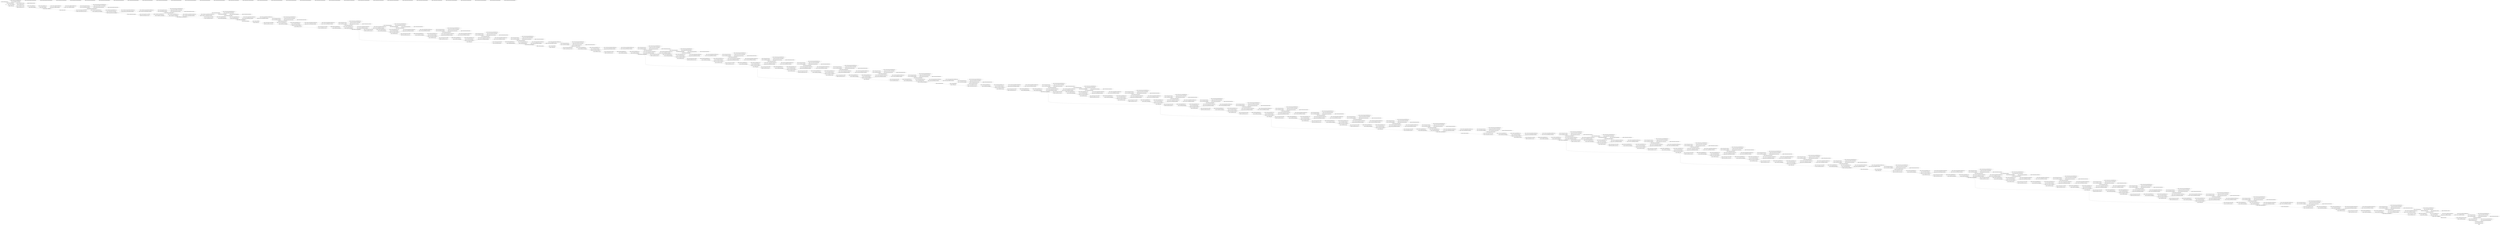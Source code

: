 strict digraph  {
self [op=Placeholder];
"mobilenetv2_1.00_96/Conv1_pad/Pad/paddings" [op=Const];
"mobilenetv2_1.00_96/Conv1_pad/Pad" [op=Pad];
"mobilenetv2_1.00_96/nncf_wrapper_Conv1/Const" [op=Const];
"mobilenetv2_1.00_96/nncf_wrapper_Conv1/Equal/ReadVariableOp/resource" [op=Placeholder];
"mobilenetv2_1.00_96/nncf_wrapper_Conv1/Equal/ReadVariableOp" [op=ReadVariableOp];
"mobilenetv2_1.00_96/nncf_wrapper_Conv1/Equal" [op=Equal];
"mobilenetv2_1.00_96/nncf_wrapper_Conv1/cond/input_0" [op=Placeholder];
"mobilenetv2_1.00_96/nncf_wrapper_Conv1/cond/input_1" [op=Placeholder];
"mobilenetv2_1.00_96/nncf_wrapper_Conv1/cond" [op=If];
"mobilenetv2_1.00_96/nncf_wrapper_Conv1/cond/Identity" [op=Identity];
"mobilenetv2_1.00_96/nncf_wrapper_Conv1/Conv2D" [op=Conv2D];
"mobilenetv2_1.00_96/bn_Conv1/ReadVariableOp/resource" [op=Placeholder];
"mobilenetv2_1.00_96/bn_Conv1/ReadVariableOp" [op=ReadVariableOp];
"mobilenetv2_1.00_96/bn_Conv1/ReadVariableOp_1/resource" [op=Placeholder];
"mobilenetv2_1.00_96/bn_Conv1/ReadVariableOp_1" [op=ReadVariableOp];
"mobilenetv2_1.00_96/bn_Conv1/FusedBatchNormV3/ReadVariableOp/resource" [op=Placeholder];
"mobilenetv2_1.00_96/bn_Conv1/FusedBatchNormV3/ReadVariableOp" [op=ReadVariableOp];
"mobilenetv2_1.00_96/bn_Conv1/FusedBatchNormV3/ReadVariableOp_1/resource" [op=Placeholder];
"mobilenetv2_1.00_96/bn_Conv1/FusedBatchNormV3/ReadVariableOp_1" [op=ReadVariableOp];
"mobilenetv2_1.00_96/bn_Conv1/FusedBatchNormV3" [op=FusedBatchNormV3];
"mobilenetv2_1.00_96/Conv1_relu/Relu6" [op=Relu6];
"mobilenetv2_1.00_96/nncf_wrapper_expanded_conv_depthwise/Const" [op=Const];
"mobilenetv2_1.00_96/nncf_wrapper_expanded_conv_depthwise/Equal/ReadVariableOp/resource" [op=Placeholder];
"mobilenetv2_1.00_96/nncf_wrapper_expanded_conv_depthwise/Equal/ReadVariableOp" [op=ReadVariableOp];
"mobilenetv2_1.00_96/nncf_wrapper_expanded_conv_depthwise/Equal" [op=Equal];
"mobilenetv2_1.00_96/nncf_wrapper_expanded_conv_depthwise/cond/input_0" [op=Placeholder];
"mobilenetv2_1.00_96/nncf_wrapper_expanded_conv_depthwise/cond/input_1" [op=Placeholder];
"mobilenetv2_1.00_96/nncf_wrapper_expanded_conv_depthwise/cond" [op=If];
"mobilenetv2_1.00_96/nncf_wrapper_expanded_conv_depthwise/cond/Identity" [op=Identity];
"mobilenetv2_1.00_96/nncf_wrapper_expanded_conv_depthwise/depthwise/Shape" [op=Const];
"mobilenetv2_1.00_96/nncf_wrapper_expanded_conv_depthwise/depthwise/dilation_rate" [op=Const];
"mobilenetv2_1.00_96/nncf_wrapper_expanded_conv_depthwise/depthwise" [op=DepthwiseConv2dNative];
"mobilenetv2_1.00_96/expanded_conv_depthwise_BN/ReadVariableOp/resource" [op=Placeholder];
"mobilenetv2_1.00_96/expanded_conv_depthwise_BN/ReadVariableOp" [op=ReadVariableOp];
"mobilenetv2_1.00_96/expanded_conv_depthwise_BN/ReadVariableOp_1/resource" [op=Placeholder];
"mobilenetv2_1.00_96/expanded_conv_depthwise_BN/ReadVariableOp_1" [op=ReadVariableOp];
"mobilenetv2_1.00_96/expanded_conv_depthwise_BN/FusedBatchNormV3/ReadVariableOp/resource" [op=Placeholder];
"mobilenetv2_1.00_96/expanded_conv_depthwise_BN/FusedBatchNormV3/ReadVariableOp" [op=ReadVariableOp];
"mobilenetv2_1.00_96/expanded_conv_depthwise_BN/FusedBatchNormV3/ReadVariableOp_1/resource" [op=Placeholder];
"mobilenetv2_1.00_96/expanded_conv_depthwise_BN/FusedBatchNormV3/ReadVariableOp_1" [op=ReadVariableOp];
"mobilenetv2_1.00_96/expanded_conv_depthwise_BN/FusedBatchNormV3" [op=FusedBatchNormV3];
"mobilenetv2_1.00_96/expanded_conv_depthwise_relu/Relu6" [op=Relu6];
"mobilenetv2_1.00_96/nncf_wrapper_expanded_conv_project/Const" [op=Const];
"mobilenetv2_1.00_96/nncf_wrapper_expanded_conv_project/Equal/ReadVariableOp/resource" [op=Placeholder];
"mobilenetv2_1.00_96/nncf_wrapper_expanded_conv_project/Equal/ReadVariableOp" [op=ReadVariableOp];
"mobilenetv2_1.00_96/nncf_wrapper_expanded_conv_project/Equal" [op=Equal];
"mobilenetv2_1.00_96/nncf_wrapper_expanded_conv_project/cond/input_0" [op=Placeholder];
"mobilenetv2_1.00_96/nncf_wrapper_expanded_conv_project/cond/input_1" [op=Placeholder];
"mobilenetv2_1.00_96/nncf_wrapper_expanded_conv_project/cond" [op=If];
"mobilenetv2_1.00_96/nncf_wrapper_expanded_conv_project/cond/Identity" [op=Identity];
"mobilenetv2_1.00_96/nncf_wrapper_expanded_conv_project/Conv2D" [op=Conv2D];
"mobilenetv2_1.00_96/expanded_conv_project_BN/ReadVariableOp/resource" [op=Placeholder];
"mobilenetv2_1.00_96/expanded_conv_project_BN/ReadVariableOp" [op=ReadVariableOp];
"mobilenetv2_1.00_96/expanded_conv_project_BN/ReadVariableOp_1/resource" [op=Placeholder];
"mobilenetv2_1.00_96/expanded_conv_project_BN/ReadVariableOp_1" [op=ReadVariableOp];
"mobilenetv2_1.00_96/expanded_conv_project_BN/FusedBatchNormV3/ReadVariableOp/resource" [op=Placeholder];
"mobilenetv2_1.00_96/expanded_conv_project_BN/FusedBatchNormV3/ReadVariableOp" [op=ReadVariableOp];
"mobilenetv2_1.00_96/expanded_conv_project_BN/FusedBatchNormV3/ReadVariableOp_1/resource" [op=Placeholder];
"mobilenetv2_1.00_96/expanded_conv_project_BN/FusedBatchNormV3/ReadVariableOp_1" [op=ReadVariableOp];
"mobilenetv2_1.00_96/expanded_conv_project_BN/FusedBatchNormV3" [op=FusedBatchNormV3];
"mobilenetv2_1.00_96/nncf_wrapper_block_1_expand/Const" [op=Const];
"mobilenetv2_1.00_96/nncf_wrapper_block_1_expand/Equal/ReadVariableOp/resource" [op=Placeholder];
"mobilenetv2_1.00_96/nncf_wrapper_block_1_expand/Equal/ReadVariableOp" [op=ReadVariableOp];
"mobilenetv2_1.00_96/nncf_wrapper_block_1_expand/Equal" [op=Equal];
"mobilenetv2_1.00_96/nncf_wrapper_block_1_expand/cond/input_0" [op=Placeholder];
"mobilenetv2_1.00_96/nncf_wrapper_block_1_expand/cond/input_1" [op=Placeholder];
"mobilenetv2_1.00_96/nncf_wrapper_block_1_expand/cond" [op=If];
"mobilenetv2_1.00_96/nncf_wrapper_block_1_expand/cond/Identity" [op=Identity];
"mobilenetv2_1.00_96/nncf_wrapper_block_1_expand/Conv2D" [op=Conv2D];
"mobilenetv2_1.00_96/block_1_expand_BN/ReadVariableOp/resource" [op=Placeholder];
"mobilenetv2_1.00_96/block_1_expand_BN/ReadVariableOp" [op=ReadVariableOp];
"mobilenetv2_1.00_96/block_1_expand_BN/ReadVariableOp_1/resource" [op=Placeholder];
"mobilenetv2_1.00_96/block_1_expand_BN/ReadVariableOp_1" [op=ReadVariableOp];
"mobilenetv2_1.00_96/block_1_expand_BN/FusedBatchNormV3/ReadVariableOp/resource" [op=Placeholder];
"mobilenetv2_1.00_96/block_1_expand_BN/FusedBatchNormV3/ReadVariableOp" [op=ReadVariableOp];
"mobilenetv2_1.00_96/block_1_expand_BN/FusedBatchNormV3/ReadVariableOp_1/resource" [op=Placeholder];
"mobilenetv2_1.00_96/block_1_expand_BN/FusedBatchNormV3/ReadVariableOp_1" [op=ReadVariableOp];
"mobilenetv2_1.00_96/block_1_expand_BN/FusedBatchNormV3" [op=FusedBatchNormV3];
"mobilenetv2_1.00_96/block_1_expand_relu/Relu6" [op=Relu6];
"mobilenetv2_1.00_96/block_1_pad/Pad/paddings" [op=Const];
"mobilenetv2_1.00_96/block_1_pad/Pad" [op=Pad];
"mobilenetv2_1.00_96/nncf_wrapper_block_1_depthwise/Const" [op=Const];
"mobilenetv2_1.00_96/nncf_wrapper_block_1_depthwise/Equal/ReadVariableOp/resource" [op=Placeholder];
"mobilenetv2_1.00_96/nncf_wrapper_block_1_depthwise/Equal/ReadVariableOp" [op=ReadVariableOp];
"mobilenetv2_1.00_96/nncf_wrapper_block_1_depthwise/Equal" [op=Equal];
"mobilenetv2_1.00_96/nncf_wrapper_block_1_depthwise/cond/input_0" [op=Placeholder];
"mobilenetv2_1.00_96/nncf_wrapper_block_1_depthwise/cond/input_1" [op=Placeholder];
"mobilenetv2_1.00_96/nncf_wrapper_block_1_depthwise/cond" [op=If];
"mobilenetv2_1.00_96/nncf_wrapper_block_1_depthwise/cond/Identity" [op=Identity];
"mobilenetv2_1.00_96/nncf_wrapper_block_1_depthwise/depthwise/Shape" [op=Const];
"mobilenetv2_1.00_96/nncf_wrapper_block_1_depthwise/depthwise/dilation_rate" [op=Const];
"mobilenetv2_1.00_96/nncf_wrapper_block_1_depthwise/depthwise" [op=DepthwiseConv2dNative];
"mobilenetv2_1.00_96/block_1_depthwise_BN/ReadVariableOp/resource" [op=Placeholder];
"mobilenetv2_1.00_96/block_1_depthwise_BN/ReadVariableOp" [op=ReadVariableOp];
"mobilenetv2_1.00_96/block_1_depthwise_BN/ReadVariableOp_1/resource" [op=Placeholder];
"mobilenetv2_1.00_96/block_1_depthwise_BN/ReadVariableOp_1" [op=ReadVariableOp];
"mobilenetv2_1.00_96/block_1_depthwise_BN/FusedBatchNormV3/ReadVariableOp/resource" [op=Placeholder];
"mobilenetv2_1.00_96/block_1_depthwise_BN/FusedBatchNormV3/ReadVariableOp" [op=ReadVariableOp];
"mobilenetv2_1.00_96/block_1_depthwise_BN/FusedBatchNormV3/ReadVariableOp_1/resource" [op=Placeholder];
"mobilenetv2_1.00_96/block_1_depthwise_BN/FusedBatchNormV3/ReadVariableOp_1" [op=ReadVariableOp];
"mobilenetv2_1.00_96/block_1_depthwise_BN/FusedBatchNormV3" [op=FusedBatchNormV3];
"mobilenetv2_1.00_96/block_1_depthwise_relu/Relu6" [op=Relu6];
"mobilenetv2_1.00_96/nncf_wrapper_block_1_project/Const" [op=Const];
"mobilenetv2_1.00_96/nncf_wrapper_block_1_project/Equal/ReadVariableOp/resource" [op=Placeholder];
"mobilenetv2_1.00_96/nncf_wrapper_block_1_project/Equal/ReadVariableOp" [op=ReadVariableOp];
"mobilenetv2_1.00_96/nncf_wrapper_block_1_project/Equal" [op=Equal];
"mobilenetv2_1.00_96/nncf_wrapper_block_1_project/cond/input_0" [op=Placeholder];
"mobilenetv2_1.00_96/nncf_wrapper_block_1_project/cond/input_1" [op=Placeholder];
"mobilenetv2_1.00_96/nncf_wrapper_block_1_project/cond" [op=If];
"mobilenetv2_1.00_96/nncf_wrapper_block_1_project/cond/Identity" [op=Identity];
"mobilenetv2_1.00_96/nncf_wrapper_block_1_project/Conv2D" [op=Conv2D];
"mobilenetv2_1.00_96/block_1_project_BN/ReadVariableOp/resource" [op=Placeholder];
"mobilenetv2_1.00_96/block_1_project_BN/ReadVariableOp" [op=ReadVariableOp];
"mobilenetv2_1.00_96/block_1_project_BN/ReadVariableOp_1/resource" [op=Placeholder];
"mobilenetv2_1.00_96/block_1_project_BN/ReadVariableOp_1" [op=ReadVariableOp];
"mobilenetv2_1.00_96/block_1_project_BN/FusedBatchNormV3/ReadVariableOp/resource" [op=Placeholder];
"mobilenetv2_1.00_96/block_1_project_BN/FusedBatchNormV3/ReadVariableOp" [op=ReadVariableOp];
"mobilenetv2_1.00_96/block_1_project_BN/FusedBatchNormV3/ReadVariableOp_1/resource" [op=Placeholder];
"mobilenetv2_1.00_96/block_1_project_BN/FusedBatchNormV3/ReadVariableOp_1" [op=ReadVariableOp];
"mobilenetv2_1.00_96/block_1_project_BN/FusedBatchNormV3" [op=FusedBatchNormV3];
"mobilenetv2_1.00_96/nncf_wrapper_block_2_expand/Const" [op=Const];
"mobilenetv2_1.00_96/nncf_wrapper_block_2_expand/Equal/ReadVariableOp/resource" [op=Placeholder];
"mobilenetv2_1.00_96/nncf_wrapper_block_2_expand/Equal/ReadVariableOp" [op=ReadVariableOp];
"mobilenetv2_1.00_96/nncf_wrapper_block_2_expand/Equal" [op=Equal];
"mobilenetv2_1.00_96/nncf_wrapper_block_2_expand/cond/input_0" [op=Placeholder];
"mobilenetv2_1.00_96/nncf_wrapper_block_2_expand/cond/input_1" [op=Placeholder];
"mobilenetv2_1.00_96/nncf_wrapper_block_2_expand/cond" [op=If];
"mobilenetv2_1.00_96/nncf_wrapper_block_2_expand/cond/Identity" [op=Identity];
"mobilenetv2_1.00_96/nncf_wrapper_block_2_expand/Conv2D" [op=Conv2D];
"mobilenetv2_1.00_96/block_2_expand_BN/ReadVariableOp/resource" [op=Placeholder];
"mobilenetv2_1.00_96/block_2_expand_BN/ReadVariableOp" [op=ReadVariableOp];
"mobilenetv2_1.00_96/block_2_expand_BN/ReadVariableOp_1/resource" [op=Placeholder];
"mobilenetv2_1.00_96/block_2_expand_BN/ReadVariableOp_1" [op=ReadVariableOp];
"mobilenetv2_1.00_96/block_2_expand_BN/FusedBatchNormV3/ReadVariableOp/resource" [op=Placeholder];
"mobilenetv2_1.00_96/block_2_expand_BN/FusedBatchNormV3/ReadVariableOp" [op=ReadVariableOp];
"mobilenetv2_1.00_96/block_2_expand_BN/FusedBatchNormV3/ReadVariableOp_1/resource" [op=Placeholder];
"mobilenetv2_1.00_96/block_2_expand_BN/FusedBatchNormV3/ReadVariableOp_1" [op=ReadVariableOp];
"mobilenetv2_1.00_96/block_2_expand_BN/FusedBatchNormV3" [op=FusedBatchNormV3];
"mobilenetv2_1.00_96/block_2_expand_relu/Relu6" [op=Relu6];
"mobilenetv2_1.00_96/nncf_wrapper_block_2_depthwise/Const" [op=Const];
"mobilenetv2_1.00_96/nncf_wrapper_block_2_depthwise/Equal/ReadVariableOp/resource" [op=Placeholder];
"mobilenetv2_1.00_96/nncf_wrapper_block_2_depthwise/Equal/ReadVariableOp" [op=ReadVariableOp];
"mobilenetv2_1.00_96/nncf_wrapper_block_2_depthwise/Equal" [op=Equal];
"mobilenetv2_1.00_96/nncf_wrapper_block_2_depthwise/cond/input_0" [op=Placeholder];
"mobilenetv2_1.00_96/nncf_wrapper_block_2_depthwise/cond/input_1" [op=Placeholder];
"mobilenetv2_1.00_96/nncf_wrapper_block_2_depthwise/cond" [op=If];
"mobilenetv2_1.00_96/nncf_wrapper_block_2_depthwise/cond/Identity" [op=Identity];
"mobilenetv2_1.00_96/nncf_wrapper_block_2_depthwise/depthwise/Shape" [op=Const];
"mobilenetv2_1.00_96/nncf_wrapper_block_2_depthwise/depthwise/dilation_rate" [op=Const];
"mobilenetv2_1.00_96/nncf_wrapper_block_2_depthwise/depthwise" [op=DepthwiseConv2dNative];
"mobilenetv2_1.00_96/block_2_depthwise_BN/ReadVariableOp/resource" [op=Placeholder];
"mobilenetv2_1.00_96/block_2_depthwise_BN/ReadVariableOp" [op=ReadVariableOp];
"mobilenetv2_1.00_96/block_2_depthwise_BN/ReadVariableOp_1/resource" [op=Placeholder];
"mobilenetv2_1.00_96/block_2_depthwise_BN/ReadVariableOp_1" [op=ReadVariableOp];
"mobilenetv2_1.00_96/block_2_depthwise_BN/FusedBatchNormV3/ReadVariableOp/resource" [op=Placeholder];
"mobilenetv2_1.00_96/block_2_depthwise_BN/FusedBatchNormV3/ReadVariableOp" [op=ReadVariableOp];
"mobilenetv2_1.00_96/block_2_depthwise_BN/FusedBatchNormV3/ReadVariableOp_1/resource" [op=Placeholder];
"mobilenetv2_1.00_96/block_2_depthwise_BN/FusedBatchNormV3/ReadVariableOp_1" [op=ReadVariableOp];
"mobilenetv2_1.00_96/block_2_depthwise_BN/FusedBatchNormV3" [op=FusedBatchNormV3];
"mobilenetv2_1.00_96/block_2_depthwise_relu/Relu6" [op=Relu6];
"mobilenetv2_1.00_96/nncf_wrapper_block_2_project/Const" [op=Const];
"mobilenetv2_1.00_96/nncf_wrapper_block_2_project/Equal/ReadVariableOp/resource" [op=Placeholder];
"mobilenetv2_1.00_96/nncf_wrapper_block_2_project/Equal/ReadVariableOp" [op=ReadVariableOp];
"mobilenetv2_1.00_96/nncf_wrapper_block_2_project/Equal" [op=Equal];
"mobilenetv2_1.00_96/nncf_wrapper_block_2_project/cond/input_0" [op=Placeholder];
"mobilenetv2_1.00_96/nncf_wrapper_block_2_project/cond/input_1" [op=Placeholder];
"mobilenetv2_1.00_96/nncf_wrapper_block_2_project/cond" [op=If];
"mobilenetv2_1.00_96/nncf_wrapper_block_2_project/cond/Identity" [op=Identity];
"mobilenetv2_1.00_96/nncf_wrapper_block_2_project/Conv2D" [op=Conv2D];
"mobilenetv2_1.00_96/block_2_project_BN/ReadVariableOp/resource" [op=Placeholder];
"mobilenetv2_1.00_96/block_2_project_BN/ReadVariableOp" [op=ReadVariableOp];
"mobilenetv2_1.00_96/block_2_project_BN/ReadVariableOp_1/resource" [op=Placeholder];
"mobilenetv2_1.00_96/block_2_project_BN/ReadVariableOp_1" [op=ReadVariableOp];
"mobilenetv2_1.00_96/block_2_project_BN/FusedBatchNormV3/ReadVariableOp/resource" [op=Placeholder];
"mobilenetv2_1.00_96/block_2_project_BN/FusedBatchNormV3/ReadVariableOp" [op=ReadVariableOp];
"mobilenetv2_1.00_96/block_2_project_BN/FusedBatchNormV3/ReadVariableOp_1/resource" [op=Placeholder];
"mobilenetv2_1.00_96/block_2_project_BN/FusedBatchNormV3/ReadVariableOp_1" [op=ReadVariableOp];
"mobilenetv2_1.00_96/block_2_project_BN/FusedBatchNormV3" [op=FusedBatchNormV3];
"mobilenetv2_1.00_96/block_2_add/add" [op=AddV2];
"mobilenetv2_1.00_96/nncf_wrapper_block_3_expand/Const" [op=Const];
"mobilenetv2_1.00_96/nncf_wrapper_block_3_expand/Equal/ReadVariableOp/resource" [op=Placeholder];
"mobilenetv2_1.00_96/nncf_wrapper_block_3_expand/Equal/ReadVariableOp" [op=ReadVariableOp];
"mobilenetv2_1.00_96/nncf_wrapper_block_3_expand/Equal" [op=Equal];
"mobilenetv2_1.00_96/nncf_wrapper_block_3_expand/cond/input_0" [op=Placeholder];
"mobilenetv2_1.00_96/nncf_wrapper_block_3_expand/cond/input_1" [op=Placeholder];
"mobilenetv2_1.00_96/nncf_wrapper_block_3_expand/cond" [op=If];
"mobilenetv2_1.00_96/nncf_wrapper_block_3_expand/cond/Identity" [op=Identity];
"mobilenetv2_1.00_96/nncf_wrapper_block_3_expand/Conv2D" [op=Conv2D];
"mobilenetv2_1.00_96/block_3_expand_BN/ReadVariableOp/resource" [op=Placeholder];
"mobilenetv2_1.00_96/block_3_expand_BN/ReadVariableOp" [op=ReadVariableOp];
"mobilenetv2_1.00_96/block_3_expand_BN/ReadVariableOp_1/resource" [op=Placeholder];
"mobilenetv2_1.00_96/block_3_expand_BN/ReadVariableOp_1" [op=ReadVariableOp];
"mobilenetv2_1.00_96/block_3_expand_BN/FusedBatchNormV3/ReadVariableOp/resource" [op=Placeholder];
"mobilenetv2_1.00_96/block_3_expand_BN/FusedBatchNormV3/ReadVariableOp" [op=ReadVariableOp];
"mobilenetv2_1.00_96/block_3_expand_BN/FusedBatchNormV3/ReadVariableOp_1/resource" [op=Placeholder];
"mobilenetv2_1.00_96/block_3_expand_BN/FusedBatchNormV3/ReadVariableOp_1" [op=ReadVariableOp];
"mobilenetv2_1.00_96/block_3_expand_BN/FusedBatchNormV3" [op=FusedBatchNormV3];
"mobilenetv2_1.00_96/block_3_expand_relu/Relu6" [op=Relu6];
"mobilenetv2_1.00_96/block_3_pad/Pad/paddings" [op=Const];
"mobilenetv2_1.00_96/block_3_pad/Pad" [op=Pad];
"mobilenetv2_1.00_96/nncf_wrapper_block_3_depthwise/Const" [op=Const];
"mobilenetv2_1.00_96/nncf_wrapper_block_3_depthwise/Equal/ReadVariableOp/resource" [op=Placeholder];
"mobilenetv2_1.00_96/nncf_wrapper_block_3_depthwise/Equal/ReadVariableOp" [op=ReadVariableOp];
"mobilenetv2_1.00_96/nncf_wrapper_block_3_depthwise/Equal" [op=Equal];
"mobilenetv2_1.00_96/nncf_wrapper_block_3_depthwise/cond/input_0" [op=Placeholder];
"mobilenetv2_1.00_96/nncf_wrapper_block_3_depthwise/cond/input_1" [op=Placeholder];
"mobilenetv2_1.00_96/nncf_wrapper_block_3_depthwise/cond" [op=If];
"mobilenetv2_1.00_96/nncf_wrapper_block_3_depthwise/cond/Identity" [op=Identity];
"mobilenetv2_1.00_96/nncf_wrapper_block_3_depthwise/depthwise/Shape" [op=Const];
"mobilenetv2_1.00_96/nncf_wrapper_block_3_depthwise/depthwise/dilation_rate" [op=Const];
"mobilenetv2_1.00_96/nncf_wrapper_block_3_depthwise/depthwise" [op=DepthwiseConv2dNative];
"mobilenetv2_1.00_96/block_3_depthwise_BN/ReadVariableOp/resource" [op=Placeholder];
"mobilenetv2_1.00_96/block_3_depthwise_BN/ReadVariableOp" [op=ReadVariableOp];
"mobilenetv2_1.00_96/block_3_depthwise_BN/ReadVariableOp_1/resource" [op=Placeholder];
"mobilenetv2_1.00_96/block_3_depthwise_BN/ReadVariableOp_1" [op=ReadVariableOp];
"mobilenetv2_1.00_96/block_3_depthwise_BN/FusedBatchNormV3/ReadVariableOp/resource" [op=Placeholder];
"mobilenetv2_1.00_96/block_3_depthwise_BN/FusedBatchNormV3/ReadVariableOp" [op=ReadVariableOp];
"mobilenetv2_1.00_96/block_3_depthwise_BN/FusedBatchNormV3/ReadVariableOp_1/resource" [op=Placeholder];
"mobilenetv2_1.00_96/block_3_depthwise_BN/FusedBatchNormV3/ReadVariableOp_1" [op=ReadVariableOp];
"mobilenetv2_1.00_96/block_3_depthwise_BN/FusedBatchNormV3" [op=FusedBatchNormV3];
"mobilenetv2_1.00_96/block_3_depthwise_relu/Relu6" [op=Relu6];
"mobilenetv2_1.00_96/nncf_wrapper_block_3_project/Const" [op=Const];
"mobilenetv2_1.00_96/nncf_wrapper_block_3_project/Equal/ReadVariableOp/resource" [op=Placeholder];
"mobilenetv2_1.00_96/nncf_wrapper_block_3_project/Equal/ReadVariableOp" [op=ReadVariableOp];
"mobilenetv2_1.00_96/nncf_wrapper_block_3_project/Equal" [op=Equal];
"mobilenetv2_1.00_96/nncf_wrapper_block_3_project/cond/input_0" [op=Placeholder];
"mobilenetv2_1.00_96/nncf_wrapper_block_3_project/cond/input_1" [op=Placeholder];
"mobilenetv2_1.00_96/nncf_wrapper_block_3_project/cond" [op=If];
"mobilenetv2_1.00_96/nncf_wrapper_block_3_project/cond/Identity" [op=Identity];
"mobilenetv2_1.00_96/nncf_wrapper_block_3_project/Conv2D" [op=Conv2D];
"mobilenetv2_1.00_96/block_3_project_BN/ReadVariableOp/resource" [op=Placeholder];
"mobilenetv2_1.00_96/block_3_project_BN/ReadVariableOp" [op=ReadVariableOp];
"mobilenetv2_1.00_96/block_3_project_BN/ReadVariableOp_1/resource" [op=Placeholder];
"mobilenetv2_1.00_96/block_3_project_BN/ReadVariableOp_1" [op=ReadVariableOp];
"mobilenetv2_1.00_96/block_3_project_BN/FusedBatchNormV3/ReadVariableOp/resource" [op=Placeholder];
"mobilenetv2_1.00_96/block_3_project_BN/FusedBatchNormV3/ReadVariableOp" [op=ReadVariableOp];
"mobilenetv2_1.00_96/block_3_project_BN/FusedBatchNormV3/ReadVariableOp_1/resource" [op=Placeholder];
"mobilenetv2_1.00_96/block_3_project_BN/FusedBatchNormV3/ReadVariableOp_1" [op=ReadVariableOp];
"mobilenetv2_1.00_96/block_3_project_BN/FusedBatchNormV3" [op=FusedBatchNormV3];
"mobilenetv2_1.00_96/nncf_wrapper_block_4_expand/Const" [op=Const];
"mobilenetv2_1.00_96/nncf_wrapper_block_4_expand/Equal/ReadVariableOp/resource" [op=Placeholder];
"mobilenetv2_1.00_96/nncf_wrapper_block_4_expand/Equal/ReadVariableOp" [op=ReadVariableOp];
"mobilenetv2_1.00_96/nncf_wrapper_block_4_expand/Equal" [op=Equal];
"mobilenetv2_1.00_96/nncf_wrapper_block_4_expand/cond/input_0" [op=Placeholder];
"mobilenetv2_1.00_96/nncf_wrapper_block_4_expand/cond/input_1" [op=Placeholder];
"mobilenetv2_1.00_96/nncf_wrapper_block_4_expand/cond" [op=If];
"mobilenetv2_1.00_96/nncf_wrapper_block_4_expand/cond/Identity" [op=Identity];
"mobilenetv2_1.00_96/nncf_wrapper_block_4_expand/Conv2D" [op=Conv2D];
"mobilenetv2_1.00_96/block_4_expand_BN/ReadVariableOp/resource" [op=Placeholder];
"mobilenetv2_1.00_96/block_4_expand_BN/ReadVariableOp" [op=ReadVariableOp];
"mobilenetv2_1.00_96/block_4_expand_BN/ReadVariableOp_1/resource" [op=Placeholder];
"mobilenetv2_1.00_96/block_4_expand_BN/ReadVariableOp_1" [op=ReadVariableOp];
"mobilenetv2_1.00_96/block_4_expand_BN/FusedBatchNormV3/ReadVariableOp/resource" [op=Placeholder];
"mobilenetv2_1.00_96/block_4_expand_BN/FusedBatchNormV3/ReadVariableOp" [op=ReadVariableOp];
"mobilenetv2_1.00_96/block_4_expand_BN/FusedBatchNormV3/ReadVariableOp_1/resource" [op=Placeholder];
"mobilenetv2_1.00_96/block_4_expand_BN/FusedBatchNormV3/ReadVariableOp_1" [op=ReadVariableOp];
"mobilenetv2_1.00_96/block_4_expand_BN/FusedBatchNormV3" [op=FusedBatchNormV3];
"mobilenetv2_1.00_96/block_4_expand_relu/Relu6" [op=Relu6];
"mobilenetv2_1.00_96/nncf_wrapper_block_4_depthwise/Const" [op=Const];
"mobilenetv2_1.00_96/nncf_wrapper_block_4_depthwise/Equal/ReadVariableOp/resource" [op=Placeholder];
"mobilenetv2_1.00_96/nncf_wrapper_block_4_depthwise/Equal/ReadVariableOp" [op=ReadVariableOp];
"mobilenetv2_1.00_96/nncf_wrapper_block_4_depthwise/Equal" [op=Equal];
"mobilenetv2_1.00_96/nncf_wrapper_block_4_depthwise/cond/input_0" [op=Placeholder];
"mobilenetv2_1.00_96/nncf_wrapper_block_4_depthwise/cond/input_1" [op=Placeholder];
"mobilenetv2_1.00_96/nncf_wrapper_block_4_depthwise/cond" [op=If];
"mobilenetv2_1.00_96/nncf_wrapper_block_4_depthwise/cond/Identity" [op=Identity];
"mobilenetv2_1.00_96/nncf_wrapper_block_4_depthwise/depthwise/Shape" [op=Const];
"mobilenetv2_1.00_96/nncf_wrapper_block_4_depthwise/depthwise/dilation_rate" [op=Const];
"mobilenetv2_1.00_96/nncf_wrapper_block_4_depthwise/depthwise" [op=DepthwiseConv2dNative];
"mobilenetv2_1.00_96/block_4_depthwise_BN/ReadVariableOp/resource" [op=Placeholder];
"mobilenetv2_1.00_96/block_4_depthwise_BN/ReadVariableOp" [op=ReadVariableOp];
"mobilenetv2_1.00_96/block_4_depthwise_BN/ReadVariableOp_1/resource" [op=Placeholder];
"mobilenetv2_1.00_96/block_4_depthwise_BN/ReadVariableOp_1" [op=ReadVariableOp];
"mobilenetv2_1.00_96/block_4_depthwise_BN/FusedBatchNormV3/ReadVariableOp/resource" [op=Placeholder];
"mobilenetv2_1.00_96/block_4_depthwise_BN/FusedBatchNormV3/ReadVariableOp" [op=ReadVariableOp];
"mobilenetv2_1.00_96/block_4_depthwise_BN/FusedBatchNormV3/ReadVariableOp_1/resource" [op=Placeholder];
"mobilenetv2_1.00_96/block_4_depthwise_BN/FusedBatchNormV3/ReadVariableOp_1" [op=ReadVariableOp];
"mobilenetv2_1.00_96/block_4_depthwise_BN/FusedBatchNormV3" [op=FusedBatchNormV3];
"mobilenetv2_1.00_96/block_4_depthwise_relu/Relu6" [op=Relu6];
"mobilenetv2_1.00_96/nncf_wrapper_block_4_project/Const" [op=Const];
"mobilenetv2_1.00_96/nncf_wrapper_block_4_project/Equal/ReadVariableOp/resource" [op=Placeholder];
"mobilenetv2_1.00_96/nncf_wrapper_block_4_project/Equal/ReadVariableOp" [op=ReadVariableOp];
"mobilenetv2_1.00_96/nncf_wrapper_block_4_project/Equal" [op=Equal];
"mobilenetv2_1.00_96/nncf_wrapper_block_4_project/cond/input_0" [op=Placeholder];
"mobilenetv2_1.00_96/nncf_wrapper_block_4_project/cond/input_1" [op=Placeholder];
"mobilenetv2_1.00_96/nncf_wrapper_block_4_project/cond" [op=If];
"mobilenetv2_1.00_96/nncf_wrapper_block_4_project/cond/Identity" [op=Identity];
"mobilenetv2_1.00_96/nncf_wrapper_block_4_project/Conv2D" [op=Conv2D];
"mobilenetv2_1.00_96/block_4_project_BN/ReadVariableOp/resource" [op=Placeholder];
"mobilenetv2_1.00_96/block_4_project_BN/ReadVariableOp" [op=ReadVariableOp];
"mobilenetv2_1.00_96/block_4_project_BN/ReadVariableOp_1/resource" [op=Placeholder];
"mobilenetv2_1.00_96/block_4_project_BN/ReadVariableOp_1" [op=ReadVariableOp];
"mobilenetv2_1.00_96/block_4_project_BN/FusedBatchNormV3/ReadVariableOp/resource" [op=Placeholder];
"mobilenetv2_1.00_96/block_4_project_BN/FusedBatchNormV3/ReadVariableOp" [op=ReadVariableOp];
"mobilenetv2_1.00_96/block_4_project_BN/FusedBatchNormV3/ReadVariableOp_1/resource" [op=Placeholder];
"mobilenetv2_1.00_96/block_4_project_BN/FusedBatchNormV3/ReadVariableOp_1" [op=ReadVariableOp];
"mobilenetv2_1.00_96/block_4_project_BN/FusedBatchNormV3" [op=FusedBatchNormV3];
"mobilenetv2_1.00_96/block_4_add/add" [op=AddV2];
"mobilenetv2_1.00_96/nncf_wrapper_block_5_expand/Const" [op=Const];
"mobilenetv2_1.00_96/nncf_wrapper_block_5_expand/Equal/ReadVariableOp/resource" [op=Placeholder];
"mobilenetv2_1.00_96/nncf_wrapper_block_5_expand/Equal/ReadVariableOp" [op=ReadVariableOp];
"mobilenetv2_1.00_96/nncf_wrapper_block_5_expand/Equal" [op=Equal];
"mobilenetv2_1.00_96/nncf_wrapper_block_5_expand/cond/input_0" [op=Placeholder];
"mobilenetv2_1.00_96/nncf_wrapper_block_5_expand/cond/input_1" [op=Placeholder];
"mobilenetv2_1.00_96/nncf_wrapper_block_5_expand/cond" [op=If];
"mobilenetv2_1.00_96/nncf_wrapper_block_5_expand/cond/Identity" [op=Identity];
"mobilenetv2_1.00_96/nncf_wrapper_block_5_expand/Conv2D" [op=Conv2D];
"mobilenetv2_1.00_96/block_5_expand_BN/ReadVariableOp/resource" [op=Placeholder];
"mobilenetv2_1.00_96/block_5_expand_BN/ReadVariableOp" [op=ReadVariableOp];
"mobilenetv2_1.00_96/block_5_expand_BN/ReadVariableOp_1/resource" [op=Placeholder];
"mobilenetv2_1.00_96/block_5_expand_BN/ReadVariableOp_1" [op=ReadVariableOp];
"mobilenetv2_1.00_96/block_5_expand_BN/FusedBatchNormV3/ReadVariableOp/resource" [op=Placeholder];
"mobilenetv2_1.00_96/block_5_expand_BN/FusedBatchNormV3/ReadVariableOp" [op=ReadVariableOp];
"mobilenetv2_1.00_96/block_5_expand_BN/FusedBatchNormV3/ReadVariableOp_1/resource" [op=Placeholder];
"mobilenetv2_1.00_96/block_5_expand_BN/FusedBatchNormV3/ReadVariableOp_1" [op=ReadVariableOp];
"mobilenetv2_1.00_96/block_5_expand_BN/FusedBatchNormV3" [op=FusedBatchNormV3];
"mobilenetv2_1.00_96/block_5_expand_relu/Relu6" [op=Relu6];
"mobilenetv2_1.00_96/nncf_wrapper_block_5_depthwise/Const" [op=Const];
"mobilenetv2_1.00_96/nncf_wrapper_block_5_depthwise/Equal/ReadVariableOp/resource" [op=Placeholder];
"mobilenetv2_1.00_96/nncf_wrapper_block_5_depthwise/Equal/ReadVariableOp" [op=ReadVariableOp];
"mobilenetv2_1.00_96/nncf_wrapper_block_5_depthwise/Equal" [op=Equal];
"mobilenetv2_1.00_96/nncf_wrapper_block_5_depthwise/cond/input_0" [op=Placeholder];
"mobilenetv2_1.00_96/nncf_wrapper_block_5_depthwise/cond/input_1" [op=Placeholder];
"mobilenetv2_1.00_96/nncf_wrapper_block_5_depthwise/cond" [op=If];
"mobilenetv2_1.00_96/nncf_wrapper_block_5_depthwise/cond/Identity" [op=Identity];
"mobilenetv2_1.00_96/nncf_wrapper_block_5_depthwise/depthwise/Shape" [op=Const];
"mobilenetv2_1.00_96/nncf_wrapper_block_5_depthwise/depthwise/dilation_rate" [op=Const];
"mobilenetv2_1.00_96/nncf_wrapper_block_5_depthwise/depthwise" [op=DepthwiseConv2dNative];
"mobilenetv2_1.00_96/block_5_depthwise_BN/ReadVariableOp/resource" [op=Placeholder];
"mobilenetv2_1.00_96/block_5_depthwise_BN/ReadVariableOp" [op=ReadVariableOp];
"mobilenetv2_1.00_96/block_5_depthwise_BN/ReadVariableOp_1/resource" [op=Placeholder];
"mobilenetv2_1.00_96/block_5_depthwise_BN/ReadVariableOp_1" [op=ReadVariableOp];
"mobilenetv2_1.00_96/block_5_depthwise_BN/FusedBatchNormV3/ReadVariableOp/resource" [op=Placeholder];
"mobilenetv2_1.00_96/block_5_depthwise_BN/FusedBatchNormV3/ReadVariableOp" [op=ReadVariableOp];
"mobilenetv2_1.00_96/block_5_depthwise_BN/FusedBatchNormV3/ReadVariableOp_1/resource" [op=Placeholder];
"mobilenetv2_1.00_96/block_5_depthwise_BN/FusedBatchNormV3/ReadVariableOp_1" [op=ReadVariableOp];
"mobilenetv2_1.00_96/block_5_depthwise_BN/FusedBatchNormV3" [op=FusedBatchNormV3];
"mobilenetv2_1.00_96/block_5_depthwise_relu/Relu6" [op=Relu6];
"mobilenetv2_1.00_96/nncf_wrapper_block_5_project/Const" [op=Const];
"mobilenetv2_1.00_96/nncf_wrapper_block_5_project/Equal/ReadVariableOp/resource" [op=Placeholder];
"mobilenetv2_1.00_96/nncf_wrapper_block_5_project/Equal/ReadVariableOp" [op=ReadVariableOp];
"mobilenetv2_1.00_96/nncf_wrapper_block_5_project/Equal" [op=Equal];
"mobilenetv2_1.00_96/nncf_wrapper_block_5_project/cond/input_0" [op=Placeholder];
"mobilenetv2_1.00_96/nncf_wrapper_block_5_project/cond/input_1" [op=Placeholder];
"mobilenetv2_1.00_96/nncf_wrapper_block_5_project/cond" [op=If];
"mobilenetv2_1.00_96/nncf_wrapper_block_5_project/cond/Identity" [op=Identity];
"mobilenetv2_1.00_96/nncf_wrapper_block_5_project/Conv2D" [op=Conv2D];
"mobilenetv2_1.00_96/block_5_project_BN/ReadVariableOp/resource" [op=Placeholder];
"mobilenetv2_1.00_96/block_5_project_BN/ReadVariableOp" [op=ReadVariableOp];
"mobilenetv2_1.00_96/block_5_project_BN/ReadVariableOp_1/resource" [op=Placeholder];
"mobilenetv2_1.00_96/block_5_project_BN/ReadVariableOp_1" [op=ReadVariableOp];
"mobilenetv2_1.00_96/block_5_project_BN/FusedBatchNormV3/ReadVariableOp/resource" [op=Placeholder];
"mobilenetv2_1.00_96/block_5_project_BN/FusedBatchNormV3/ReadVariableOp" [op=ReadVariableOp];
"mobilenetv2_1.00_96/block_5_project_BN/FusedBatchNormV3/ReadVariableOp_1/resource" [op=Placeholder];
"mobilenetv2_1.00_96/block_5_project_BN/FusedBatchNormV3/ReadVariableOp_1" [op=ReadVariableOp];
"mobilenetv2_1.00_96/block_5_project_BN/FusedBatchNormV3" [op=FusedBatchNormV3];
"mobilenetv2_1.00_96/block_5_add/add" [op=AddV2];
"mobilenetv2_1.00_96/nncf_wrapper_block_6_expand/Const" [op=Const];
"mobilenetv2_1.00_96/nncf_wrapper_block_6_expand/Equal/ReadVariableOp/resource" [op=Placeholder];
"mobilenetv2_1.00_96/nncf_wrapper_block_6_expand/Equal/ReadVariableOp" [op=ReadVariableOp];
"mobilenetv2_1.00_96/nncf_wrapper_block_6_expand/Equal" [op=Equal];
"mobilenetv2_1.00_96/nncf_wrapper_block_6_expand/cond/input_0" [op=Placeholder];
"mobilenetv2_1.00_96/nncf_wrapper_block_6_expand/cond/input_1" [op=Placeholder];
"mobilenetv2_1.00_96/nncf_wrapper_block_6_expand/cond" [op=If];
"mobilenetv2_1.00_96/nncf_wrapper_block_6_expand/cond/Identity" [op=Identity];
"mobilenetv2_1.00_96/nncf_wrapper_block_6_expand/Conv2D" [op=Conv2D];
"mobilenetv2_1.00_96/block_6_expand_BN/ReadVariableOp/resource" [op=Placeholder];
"mobilenetv2_1.00_96/block_6_expand_BN/ReadVariableOp" [op=ReadVariableOp];
"mobilenetv2_1.00_96/block_6_expand_BN/ReadVariableOp_1/resource" [op=Placeholder];
"mobilenetv2_1.00_96/block_6_expand_BN/ReadVariableOp_1" [op=ReadVariableOp];
"mobilenetv2_1.00_96/block_6_expand_BN/FusedBatchNormV3/ReadVariableOp/resource" [op=Placeholder];
"mobilenetv2_1.00_96/block_6_expand_BN/FusedBatchNormV3/ReadVariableOp" [op=ReadVariableOp];
"mobilenetv2_1.00_96/block_6_expand_BN/FusedBatchNormV3/ReadVariableOp_1/resource" [op=Placeholder];
"mobilenetv2_1.00_96/block_6_expand_BN/FusedBatchNormV3/ReadVariableOp_1" [op=ReadVariableOp];
"mobilenetv2_1.00_96/block_6_expand_BN/FusedBatchNormV3" [op=FusedBatchNormV3];
"mobilenetv2_1.00_96/block_6_expand_relu/Relu6" [op=Relu6];
"mobilenetv2_1.00_96/block_6_pad/Pad/paddings" [op=Const];
"mobilenetv2_1.00_96/block_6_pad/Pad" [op=Pad];
"mobilenetv2_1.00_96/nncf_wrapper_block_6_depthwise/Const" [op=Const];
"mobilenetv2_1.00_96/nncf_wrapper_block_6_depthwise/Equal/ReadVariableOp/resource" [op=Placeholder];
"mobilenetv2_1.00_96/nncf_wrapper_block_6_depthwise/Equal/ReadVariableOp" [op=ReadVariableOp];
"mobilenetv2_1.00_96/nncf_wrapper_block_6_depthwise/Equal" [op=Equal];
"mobilenetv2_1.00_96/nncf_wrapper_block_6_depthwise/cond/input_0" [op=Placeholder];
"mobilenetv2_1.00_96/nncf_wrapper_block_6_depthwise/cond/input_1" [op=Placeholder];
"mobilenetv2_1.00_96/nncf_wrapper_block_6_depthwise/cond" [op=If];
"mobilenetv2_1.00_96/nncf_wrapper_block_6_depthwise/cond/Identity" [op=Identity];
"mobilenetv2_1.00_96/nncf_wrapper_block_6_depthwise/depthwise/Shape" [op=Const];
"mobilenetv2_1.00_96/nncf_wrapper_block_6_depthwise/depthwise/dilation_rate" [op=Const];
"mobilenetv2_1.00_96/nncf_wrapper_block_6_depthwise/depthwise" [op=DepthwiseConv2dNative];
"mobilenetv2_1.00_96/block_6_depthwise_BN/ReadVariableOp/resource" [op=Placeholder];
"mobilenetv2_1.00_96/block_6_depthwise_BN/ReadVariableOp" [op=ReadVariableOp];
"mobilenetv2_1.00_96/block_6_depthwise_BN/ReadVariableOp_1/resource" [op=Placeholder];
"mobilenetv2_1.00_96/block_6_depthwise_BN/ReadVariableOp_1" [op=ReadVariableOp];
"mobilenetv2_1.00_96/block_6_depthwise_BN/FusedBatchNormV3/ReadVariableOp/resource" [op=Placeholder];
"mobilenetv2_1.00_96/block_6_depthwise_BN/FusedBatchNormV3/ReadVariableOp" [op=ReadVariableOp];
"mobilenetv2_1.00_96/block_6_depthwise_BN/FusedBatchNormV3/ReadVariableOp_1/resource" [op=Placeholder];
"mobilenetv2_1.00_96/block_6_depthwise_BN/FusedBatchNormV3/ReadVariableOp_1" [op=ReadVariableOp];
"mobilenetv2_1.00_96/block_6_depthwise_BN/FusedBatchNormV3" [op=FusedBatchNormV3];
"mobilenetv2_1.00_96/block_6_depthwise_relu/Relu6" [op=Relu6];
"mobilenetv2_1.00_96/nncf_wrapper_block_6_project/Const" [op=Const];
"mobilenetv2_1.00_96/nncf_wrapper_block_6_project/Equal/ReadVariableOp/resource" [op=Placeholder];
"mobilenetv2_1.00_96/nncf_wrapper_block_6_project/Equal/ReadVariableOp" [op=ReadVariableOp];
"mobilenetv2_1.00_96/nncf_wrapper_block_6_project/Equal" [op=Equal];
"mobilenetv2_1.00_96/nncf_wrapper_block_6_project/cond/input_0" [op=Placeholder];
"mobilenetv2_1.00_96/nncf_wrapper_block_6_project/cond/input_1" [op=Placeholder];
"mobilenetv2_1.00_96/nncf_wrapper_block_6_project/cond" [op=If];
"mobilenetv2_1.00_96/nncf_wrapper_block_6_project/cond/Identity" [op=Identity];
"mobilenetv2_1.00_96/nncf_wrapper_block_6_project/Conv2D" [op=Conv2D];
"mobilenetv2_1.00_96/block_6_project_BN/ReadVariableOp/resource" [op=Placeholder];
"mobilenetv2_1.00_96/block_6_project_BN/ReadVariableOp" [op=ReadVariableOp];
"mobilenetv2_1.00_96/block_6_project_BN/ReadVariableOp_1/resource" [op=Placeholder];
"mobilenetv2_1.00_96/block_6_project_BN/ReadVariableOp_1" [op=ReadVariableOp];
"mobilenetv2_1.00_96/block_6_project_BN/FusedBatchNormV3/ReadVariableOp/resource" [op=Placeholder];
"mobilenetv2_1.00_96/block_6_project_BN/FusedBatchNormV3/ReadVariableOp" [op=ReadVariableOp];
"mobilenetv2_1.00_96/block_6_project_BN/FusedBatchNormV3/ReadVariableOp_1/resource" [op=Placeholder];
"mobilenetv2_1.00_96/block_6_project_BN/FusedBatchNormV3/ReadVariableOp_1" [op=ReadVariableOp];
"mobilenetv2_1.00_96/block_6_project_BN/FusedBatchNormV3" [op=FusedBatchNormV3];
"mobilenetv2_1.00_96/nncf_wrapper_block_7_expand/Const" [op=Const];
"mobilenetv2_1.00_96/nncf_wrapper_block_7_expand/Equal/ReadVariableOp/resource" [op=Placeholder];
"mobilenetv2_1.00_96/nncf_wrapper_block_7_expand/Equal/ReadVariableOp" [op=ReadVariableOp];
"mobilenetv2_1.00_96/nncf_wrapper_block_7_expand/Equal" [op=Equal];
"mobilenetv2_1.00_96/nncf_wrapper_block_7_expand/cond/input_0" [op=Placeholder];
"mobilenetv2_1.00_96/nncf_wrapper_block_7_expand/cond/input_1" [op=Placeholder];
"mobilenetv2_1.00_96/nncf_wrapper_block_7_expand/cond" [op=If];
"mobilenetv2_1.00_96/nncf_wrapper_block_7_expand/cond/Identity" [op=Identity];
"mobilenetv2_1.00_96/nncf_wrapper_block_7_expand/Conv2D" [op=Conv2D];
"mobilenetv2_1.00_96/block_7_expand_BN/ReadVariableOp/resource" [op=Placeholder];
"mobilenetv2_1.00_96/block_7_expand_BN/ReadVariableOp" [op=ReadVariableOp];
"mobilenetv2_1.00_96/block_7_expand_BN/ReadVariableOp_1/resource" [op=Placeholder];
"mobilenetv2_1.00_96/block_7_expand_BN/ReadVariableOp_1" [op=ReadVariableOp];
"mobilenetv2_1.00_96/block_7_expand_BN/FusedBatchNormV3/ReadVariableOp/resource" [op=Placeholder];
"mobilenetv2_1.00_96/block_7_expand_BN/FusedBatchNormV3/ReadVariableOp" [op=ReadVariableOp];
"mobilenetv2_1.00_96/block_7_expand_BN/FusedBatchNormV3/ReadVariableOp_1/resource" [op=Placeholder];
"mobilenetv2_1.00_96/block_7_expand_BN/FusedBatchNormV3/ReadVariableOp_1" [op=ReadVariableOp];
"mobilenetv2_1.00_96/block_7_expand_BN/FusedBatchNormV3" [op=FusedBatchNormV3];
"mobilenetv2_1.00_96/block_7_expand_relu/Relu6" [op=Relu6];
"mobilenetv2_1.00_96/nncf_wrapper_block_7_depthwise/Const" [op=Const];
"mobilenetv2_1.00_96/nncf_wrapper_block_7_depthwise/Equal/ReadVariableOp/resource" [op=Placeholder];
"mobilenetv2_1.00_96/nncf_wrapper_block_7_depthwise/Equal/ReadVariableOp" [op=ReadVariableOp];
"mobilenetv2_1.00_96/nncf_wrapper_block_7_depthwise/Equal" [op=Equal];
"mobilenetv2_1.00_96/nncf_wrapper_block_7_depthwise/cond/input_0" [op=Placeholder];
"mobilenetv2_1.00_96/nncf_wrapper_block_7_depthwise/cond/input_1" [op=Placeholder];
"mobilenetv2_1.00_96/nncf_wrapper_block_7_depthwise/cond" [op=If];
"mobilenetv2_1.00_96/nncf_wrapper_block_7_depthwise/cond/Identity" [op=Identity];
"mobilenetv2_1.00_96/nncf_wrapper_block_7_depthwise/depthwise/Shape" [op=Const];
"mobilenetv2_1.00_96/nncf_wrapper_block_7_depthwise/depthwise/dilation_rate" [op=Const];
"mobilenetv2_1.00_96/nncf_wrapper_block_7_depthwise/depthwise" [op=DepthwiseConv2dNative];
"mobilenetv2_1.00_96/block_7_depthwise_BN/ReadVariableOp/resource" [op=Placeholder];
"mobilenetv2_1.00_96/block_7_depthwise_BN/ReadVariableOp" [op=ReadVariableOp];
"mobilenetv2_1.00_96/block_7_depthwise_BN/ReadVariableOp_1/resource" [op=Placeholder];
"mobilenetv2_1.00_96/block_7_depthwise_BN/ReadVariableOp_1" [op=ReadVariableOp];
"mobilenetv2_1.00_96/block_7_depthwise_BN/FusedBatchNormV3/ReadVariableOp/resource" [op=Placeholder];
"mobilenetv2_1.00_96/block_7_depthwise_BN/FusedBatchNormV3/ReadVariableOp" [op=ReadVariableOp];
"mobilenetv2_1.00_96/block_7_depthwise_BN/FusedBatchNormV3/ReadVariableOp_1/resource" [op=Placeholder];
"mobilenetv2_1.00_96/block_7_depthwise_BN/FusedBatchNormV3/ReadVariableOp_1" [op=ReadVariableOp];
"mobilenetv2_1.00_96/block_7_depthwise_BN/FusedBatchNormV3" [op=FusedBatchNormV3];
"mobilenetv2_1.00_96/block_7_depthwise_relu/Relu6" [op=Relu6];
"mobilenetv2_1.00_96/nncf_wrapper_block_7_project/Const" [op=Const];
"mobilenetv2_1.00_96/nncf_wrapper_block_7_project/Equal/ReadVariableOp/resource" [op=Placeholder];
"mobilenetv2_1.00_96/nncf_wrapper_block_7_project/Equal/ReadVariableOp" [op=ReadVariableOp];
"mobilenetv2_1.00_96/nncf_wrapper_block_7_project/Equal" [op=Equal];
"mobilenetv2_1.00_96/nncf_wrapper_block_7_project/cond/input_0" [op=Placeholder];
"mobilenetv2_1.00_96/nncf_wrapper_block_7_project/cond/input_1" [op=Placeholder];
"mobilenetv2_1.00_96/nncf_wrapper_block_7_project/cond" [op=If];
"mobilenetv2_1.00_96/nncf_wrapper_block_7_project/cond/Identity" [op=Identity];
"mobilenetv2_1.00_96/nncf_wrapper_block_7_project/Conv2D" [op=Conv2D];
"mobilenetv2_1.00_96/block_7_project_BN/ReadVariableOp/resource" [op=Placeholder];
"mobilenetv2_1.00_96/block_7_project_BN/ReadVariableOp" [op=ReadVariableOp];
"mobilenetv2_1.00_96/block_7_project_BN/ReadVariableOp_1/resource" [op=Placeholder];
"mobilenetv2_1.00_96/block_7_project_BN/ReadVariableOp_1" [op=ReadVariableOp];
"mobilenetv2_1.00_96/block_7_project_BN/FusedBatchNormV3/ReadVariableOp/resource" [op=Placeholder];
"mobilenetv2_1.00_96/block_7_project_BN/FusedBatchNormV3/ReadVariableOp" [op=ReadVariableOp];
"mobilenetv2_1.00_96/block_7_project_BN/FusedBatchNormV3/ReadVariableOp_1/resource" [op=Placeholder];
"mobilenetv2_1.00_96/block_7_project_BN/FusedBatchNormV3/ReadVariableOp_1" [op=ReadVariableOp];
"mobilenetv2_1.00_96/block_7_project_BN/FusedBatchNormV3" [op=FusedBatchNormV3];
"mobilenetv2_1.00_96/block_7_add/add" [op=AddV2];
"mobilenetv2_1.00_96/nncf_wrapper_block_8_expand/Const" [op=Const];
"mobilenetv2_1.00_96/nncf_wrapper_block_8_expand/Equal/ReadVariableOp/resource" [op=Placeholder];
"mobilenetv2_1.00_96/nncf_wrapper_block_8_expand/Equal/ReadVariableOp" [op=ReadVariableOp];
"mobilenetv2_1.00_96/nncf_wrapper_block_8_expand/Equal" [op=Equal];
"mobilenetv2_1.00_96/nncf_wrapper_block_8_expand/cond/input_0" [op=Placeholder];
"mobilenetv2_1.00_96/nncf_wrapper_block_8_expand/cond/input_1" [op=Placeholder];
"mobilenetv2_1.00_96/nncf_wrapper_block_8_expand/cond" [op=If];
"mobilenetv2_1.00_96/nncf_wrapper_block_8_expand/cond/Identity" [op=Identity];
"mobilenetv2_1.00_96/nncf_wrapper_block_8_expand/Conv2D" [op=Conv2D];
"mobilenetv2_1.00_96/block_8_expand_BN/ReadVariableOp/resource" [op=Placeholder];
"mobilenetv2_1.00_96/block_8_expand_BN/ReadVariableOp" [op=ReadVariableOp];
"mobilenetv2_1.00_96/block_8_expand_BN/ReadVariableOp_1/resource" [op=Placeholder];
"mobilenetv2_1.00_96/block_8_expand_BN/ReadVariableOp_1" [op=ReadVariableOp];
"mobilenetv2_1.00_96/block_8_expand_BN/FusedBatchNormV3/ReadVariableOp/resource" [op=Placeholder];
"mobilenetv2_1.00_96/block_8_expand_BN/FusedBatchNormV3/ReadVariableOp" [op=ReadVariableOp];
"mobilenetv2_1.00_96/block_8_expand_BN/FusedBatchNormV3/ReadVariableOp_1/resource" [op=Placeholder];
"mobilenetv2_1.00_96/block_8_expand_BN/FusedBatchNormV3/ReadVariableOp_1" [op=ReadVariableOp];
"mobilenetv2_1.00_96/block_8_expand_BN/FusedBatchNormV3" [op=FusedBatchNormV3];
"mobilenetv2_1.00_96/block_8_expand_relu/Relu6" [op=Relu6];
"mobilenetv2_1.00_96/nncf_wrapper_block_8_depthwise/Const" [op=Const];
"mobilenetv2_1.00_96/nncf_wrapper_block_8_depthwise/Equal/ReadVariableOp/resource" [op=Placeholder];
"mobilenetv2_1.00_96/nncf_wrapper_block_8_depthwise/Equal/ReadVariableOp" [op=ReadVariableOp];
"mobilenetv2_1.00_96/nncf_wrapper_block_8_depthwise/Equal" [op=Equal];
"mobilenetv2_1.00_96/nncf_wrapper_block_8_depthwise/cond/input_0" [op=Placeholder];
"mobilenetv2_1.00_96/nncf_wrapper_block_8_depthwise/cond/input_1" [op=Placeholder];
"mobilenetv2_1.00_96/nncf_wrapper_block_8_depthwise/cond" [op=If];
"mobilenetv2_1.00_96/nncf_wrapper_block_8_depthwise/cond/Identity" [op=Identity];
"mobilenetv2_1.00_96/nncf_wrapper_block_8_depthwise/depthwise/Shape" [op=Const];
"mobilenetv2_1.00_96/nncf_wrapper_block_8_depthwise/depthwise/dilation_rate" [op=Const];
"mobilenetv2_1.00_96/nncf_wrapper_block_8_depthwise/depthwise" [op=DepthwiseConv2dNative];
"mobilenetv2_1.00_96/block_8_depthwise_BN/ReadVariableOp/resource" [op=Placeholder];
"mobilenetv2_1.00_96/block_8_depthwise_BN/ReadVariableOp" [op=ReadVariableOp];
"mobilenetv2_1.00_96/block_8_depthwise_BN/ReadVariableOp_1/resource" [op=Placeholder];
"mobilenetv2_1.00_96/block_8_depthwise_BN/ReadVariableOp_1" [op=ReadVariableOp];
"mobilenetv2_1.00_96/block_8_depthwise_BN/FusedBatchNormV3/ReadVariableOp/resource" [op=Placeholder];
"mobilenetv2_1.00_96/block_8_depthwise_BN/FusedBatchNormV3/ReadVariableOp" [op=ReadVariableOp];
"mobilenetv2_1.00_96/block_8_depthwise_BN/FusedBatchNormV3/ReadVariableOp_1/resource" [op=Placeholder];
"mobilenetv2_1.00_96/block_8_depthwise_BN/FusedBatchNormV3/ReadVariableOp_1" [op=ReadVariableOp];
"mobilenetv2_1.00_96/block_8_depthwise_BN/FusedBatchNormV3" [op=FusedBatchNormV3];
"mobilenetv2_1.00_96/block_8_depthwise_relu/Relu6" [op=Relu6];
"mobilenetv2_1.00_96/nncf_wrapper_block_8_project/Const" [op=Const];
"mobilenetv2_1.00_96/nncf_wrapper_block_8_project/Equal/ReadVariableOp/resource" [op=Placeholder];
"mobilenetv2_1.00_96/nncf_wrapper_block_8_project/Equal/ReadVariableOp" [op=ReadVariableOp];
"mobilenetv2_1.00_96/nncf_wrapper_block_8_project/Equal" [op=Equal];
"mobilenetv2_1.00_96/nncf_wrapper_block_8_project/cond/input_0" [op=Placeholder];
"mobilenetv2_1.00_96/nncf_wrapper_block_8_project/cond/input_1" [op=Placeholder];
"mobilenetv2_1.00_96/nncf_wrapper_block_8_project/cond" [op=If];
"mobilenetv2_1.00_96/nncf_wrapper_block_8_project/cond/Identity" [op=Identity];
"mobilenetv2_1.00_96/nncf_wrapper_block_8_project/Conv2D" [op=Conv2D];
"mobilenetv2_1.00_96/block_8_project_BN/ReadVariableOp/resource" [op=Placeholder];
"mobilenetv2_1.00_96/block_8_project_BN/ReadVariableOp" [op=ReadVariableOp];
"mobilenetv2_1.00_96/block_8_project_BN/ReadVariableOp_1/resource" [op=Placeholder];
"mobilenetv2_1.00_96/block_8_project_BN/ReadVariableOp_1" [op=ReadVariableOp];
"mobilenetv2_1.00_96/block_8_project_BN/FusedBatchNormV3/ReadVariableOp/resource" [op=Placeholder];
"mobilenetv2_1.00_96/block_8_project_BN/FusedBatchNormV3/ReadVariableOp" [op=ReadVariableOp];
"mobilenetv2_1.00_96/block_8_project_BN/FusedBatchNormV3/ReadVariableOp_1/resource" [op=Placeholder];
"mobilenetv2_1.00_96/block_8_project_BN/FusedBatchNormV3/ReadVariableOp_1" [op=ReadVariableOp];
"mobilenetv2_1.00_96/block_8_project_BN/FusedBatchNormV3" [op=FusedBatchNormV3];
"mobilenetv2_1.00_96/block_8_add/add" [op=AddV2];
"mobilenetv2_1.00_96/nncf_wrapper_block_9_expand/Const" [op=Const];
"mobilenetv2_1.00_96/nncf_wrapper_block_9_expand/Equal/ReadVariableOp/resource" [op=Placeholder];
"mobilenetv2_1.00_96/nncf_wrapper_block_9_expand/Equal/ReadVariableOp" [op=ReadVariableOp];
"mobilenetv2_1.00_96/nncf_wrapper_block_9_expand/Equal" [op=Equal];
"mobilenetv2_1.00_96/nncf_wrapper_block_9_expand/cond/input_0" [op=Placeholder];
"mobilenetv2_1.00_96/nncf_wrapper_block_9_expand/cond/input_1" [op=Placeholder];
"mobilenetv2_1.00_96/nncf_wrapper_block_9_expand/cond" [op=If];
"mobilenetv2_1.00_96/nncf_wrapper_block_9_expand/cond/Identity" [op=Identity];
"mobilenetv2_1.00_96/nncf_wrapper_block_9_expand/Conv2D" [op=Conv2D];
"mobilenetv2_1.00_96/block_9_expand_BN/ReadVariableOp/resource" [op=Placeholder];
"mobilenetv2_1.00_96/block_9_expand_BN/ReadVariableOp" [op=ReadVariableOp];
"mobilenetv2_1.00_96/block_9_expand_BN/ReadVariableOp_1/resource" [op=Placeholder];
"mobilenetv2_1.00_96/block_9_expand_BN/ReadVariableOp_1" [op=ReadVariableOp];
"mobilenetv2_1.00_96/block_9_expand_BN/FusedBatchNormV3/ReadVariableOp/resource" [op=Placeholder];
"mobilenetv2_1.00_96/block_9_expand_BN/FusedBatchNormV3/ReadVariableOp" [op=ReadVariableOp];
"mobilenetv2_1.00_96/block_9_expand_BN/FusedBatchNormV3/ReadVariableOp_1/resource" [op=Placeholder];
"mobilenetv2_1.00_96/block_9_expand_BN/FusedBatchNormV3/ReadVariableOp_1" [op=ReadVariableOp];
"mobilenetv2_1.00_96/block_9_expand_BN/FusedBatchNormV3" [op=FusedBatchNormV3];
"mobilenetv2_1.00_96/block_9_expand_relu/Relu6" [op=Relu6];
"mobilenetv2_1.00_96/nncf_wrapper_block_9_depthwise/Const" [op=Const];
"mobilenetv2_1.00_96/nncf_wrapper_block_9_depthwise/Equal/ReadVariableOp/resource" [op=Placeholder];
"mobilenetv2_1.00_96/nncf_wrapper_block_9_depthwise/Equal/ReadVariableOp" [op=ReadVariableOp];
"mobilenetv2_1.00_96/nncf_wrapper_block_9_depthwise/Equal" [op=Equal];
"mobilenetv2_1.00_96/nncf_wrapper_block_9_depthwise/cond/input_0" [op=Placeholder];
"mobilenetv2_1.00_96/nncf_wrapper_block_9_depthwise/cond/input_1" [op=Placeholder];
"mobilenetv2_1.00_96/nncf_wrapper_block_9_depthwise/cond" [op=If];
"mobilenetv2_1.00_96/nncf_wrapper_block_9_depthwise/cond/Identity" [op=Identity];
"mobilenetv2_1.00_96/nncf_wrapper_block_9_depthwise/depthwise/Shape" [op=Const];
"mobilenetv2_1.00_96/nncf_wrapper_block_9_depthwise/depthwise/dilation_rate" [op=Const];
"mobilenetv2_1.00_96/nncf_wrapper_block_9_depthwise/depthwise" [op=DepthwiseConv2dNative];
"mobilenetv2_1.00_96/block_9_depthwise_BN/ReadVariableOp/resource" [op=Placeholder];
"mobilenetv2_1.00_96/block_9_depthwise_BN/ReadVariableOp" [op=ReadVariableOp];
"mobilenetv2_1.00_96/block_9_depthwise_BN/ReadVariableOp_1/resource" [op=Placeholder];
"mobilenetv2_1.00_96/block_9_depthwise_BN/ReadVariableOp_1" [op=ReadVariableOp];
"mobilenetv2_1.00_96/block_9_depthwise_BN/FusedBatchNormV3/ReadVariableOp/resource" [op=Placeholder];
"mobilenetv2_1.00_96/block_9_depthwise_BN/FusedBatchNormV3/ReadVariableOp" [op=ReadVariableOp];
"mobilenetv2_1.00_96/block_9_depthwise_BN/FusedBatchNormV3/ReadVariableOp_1/resource" [op=Placeholder];
"mobilenetv2_1.00_96/block_9_depthwise_BN/FusedBatchNormV3/ReadVariableOp_1" [op=ReadVariableOp];
"mobilenetv2_1.00_96/block_9_depthwise_BN/FusedBatchNormV3" [op=FusedBatchNormV3];
"mobilenetv2_1.00_96/block_9_depthwise_relu/Relu6" [op=Relu6];
"mobilenetv2_1.00_96/nncf_wrapper_block_9_project/Const" [op=Const];
"mobilenetv2_1.00_96/nncf_wrapper_block_9_project/Equal/ReadVariableOp/resource" [op=Placeholder];
"mobilenetv2_1.00_96/nncf_wrapper_block_9_project/Equal/ReadVariableOp" [op=ReadVariableOp];
"mobilenetv2_1.00_96/nncf_wrapper_block_9_project/Equal" [op=Equal];
"mobilenetv2_1.00_96/nncf_wrapper_block_9_project/cond/input_0" [op=Placeholder];
"mobilenetv2_1.00_96/nncf_wrapper_block_9_project/cond/input_1" [op=Placeholder];
"mobilenetv2_1.00_96/nncf_wrapper_block_9_project/cond" [op=If];
"mobilenetv2_1.00_96/nncf_wrapper_block_9_project/cond/Identity" [op=Identity];
"mobilenetv2_1.00_96/nncf_wrapper_block_9_project/Conv2D" [op=Conv2D];
"mobilenetv2_1.00_96/block_9_project_BN/ReadVariableOp/resource" [op=Placeholder];
"mobilenetv2_1.00_96/block_9_project_BN/ReadVariableOp" [op=ReadVariableOp];
"mobilenetv2_1.00_96/block_9_project_BN/ReadVariableOp_1/resource" [op=Placeholder];
"mobilenetv2_1.00_96/block_9_project_BN/ReadVariableOp_1" [op=ReadVariableOp];
"mobilenetv2_1.00_96/block_9_project_BN/FusedBatchNormV3/ReadVariableOp/resource" [op=Placeholder];
"mobilenetv2_1.00_96/block_9_project_BN/FusedBatchNormV3/ReadVariableOp" [op=ReadVariableOp];
"mobilenetv2_1.00_96/block_9_project_BN/FusedBatchNormV3/ReadVariableOp_1/resource" [op=Placeholder];
"mobilenetv2_1.00_96/block_9_project_BN/FusedBatchNormV3/ReadVariableOp_1" [op=ReadVariableOp];
"mobilenetv2_1.00_96/block_9_project_BN/FusedBatchNormV3" [op=FusedBatchNormV3];
"mobilenetv2_1.00_96/block_9_add/add" [op=AddV2];
"mobilenetv2_1.00_96/nncf_wrapper_block_10_expand/Const" [op=Const];
"mobilenetv2_1.00_96/nncf_wrapper_block_10_expand/Equal/ReadVariableOp/resource" [op=Placeholder];
"mobilenetv2_1.00_96/nncf_wrapper_block_10_expand/Equal/ReadVariableOp" [op=ReadVariableOp];
"mobilenetv2_1.00_96/nncf_wrapper_block_10_expand/Equal" [op=Equal];
"mobilenetv2_1.00_96/nncf_wrapper_block_10_expand/cond/input_0" [op=Placeholder];
"mobilenetv2_1.00_96/nncf_wrapper_block_10_expand/cond/input_1" [op=Placeholder];
"mobilenetv2_1.00_96/nncf_wrapper_block_10_expand/cond" [op=If];
"mobilenetv2_1.00_96/nncf_wrapper_block_10_expand/cond/Identity" [op=Identity];
"mobilenetv2_1.00_96/nncf_wrapper_block_10_expand/Conv2D" [op=Conv2D];
"mobilenetv2_1.00_96/block_10_expand_BN/ReadVariableOp/resource" [op=Placeholder];
"mobilenetv2_1.00_96/block_10_expand_BN/ReadVariableOp" [op=ReadVariableOp];
"mobilenetv2_1.00_96/block_10_expand_BN/ReadVariableOp_1/resource" [op=Placeholder];
"mobilenetv2_1.00_96/block_10_expand_BN/ReadVariableOp_1" [op=ReadVariableOp];
"mobilenetv2_1.00_96/block_10_expand_BN/FusedBatchNormV3/ReadVariableOp/resource" [op=Placeholder];
"mobilenetv2_1.00_96/block_10_expand_BN/FusedBatchNormV3/ReadVariableOp" [op=ReadVariableOp];
"mobilenetv2_1.00_96/block_10_expand_BN/FusedBatchNormV3/ReadVariableOp_1/resource" [op=Placeholder];
"mobilenetv2_1.00_96/block_10_expand_BN/FusedBatchNormV3/ReadVariableOp_1" [op=ReadVariableOp];
"mobilenetv2_1.00_96/block_10_expand_BN/FusedBatchNormV3" [op=FusedBatchNormV3];
"mobilenetv2_1.00_96/block_10_expand_relu/Relu6" [op=Relu6];
"mobilenetv2_1.00_96/nncf_wrapper_block_10_depthwise/Const" [op=Const];
"mobilenetv2_1.00_96/nncf_wrapper_block_10_depthwise/Equal/ReadVariableOp/resource" [op=Placeholder];
"mobilenetv2_1.00_96/nncf_wrapper_block_10_depthwise/Equal/ReadVariableOp" [op=ReadVariableOp];
"mobilenetv2_1.00_96/nncf_wrapper_block_10_depthwise/Equal" [op=Equal];
"mobilenetv2_1.00_96/nncf_wrapper_block_10_depthwise/cond/input_0" [op=Placeholder];
"mobilenetv2_1.00_96/nncf_wrapper_block_10_depthwise/cond/input_1" [op=Placeholder];
"mobilenetv2_1.00_96/nncf_wrapper_block_10_depthwise/cond" [op=If];
"mobilenetv2_1.00_96/nncf_wrapper_block_10_depthwise/cond/Identity" [op=Identity];
"mobilenetv2_1.00_96/nncf_wrapper_block_10_depthwise/depthwise/Shape" [op=Const];
"mobilenetv2_1.00_96/nncf_wrapper_block_10_depthwise/depthwise/dilation_rate" [op=Const];
"mobilenetv2_1.00_96/nncf_wrapper_block_10_depthwise/depthwise" [op=DepthwiseConv2dNative];
"mobilenetv2_1.00_96/block_10_depthwise_BN/ReadVariableOp/resource" [op=Placeholder];
"mobilenetv2_1.00_96/block_10_depthwise_BN/ReadVariableOp" [op=ReadVariableOp];
"mobilenetv2_1.00_96/block_10_depthwise_BN/ReadVariableOp_1/resource" [op=Placeholder];
"mobilenetv2_1.00_96/block_10_depthwise_BN/ReadVariableOp_1" [op=ReadVariableOp];
"mobilenetv2_1.00_96/block_10_depthwise_BN/FusedBatchNormV3/ReadVariableOp/resource" [op=Placeholder];
"mobilenetv2_1.00_96/block_10_depthwise_BN/FusedBatchNormV3/ReadVariableOp" [op=ReadVariableOp];
"mobilenetv2_1.00_96/block_10_depthwise_BN/FusedBatchNormV3/ReadVariableOp_1/resource" [op=Placeholder];
"mobilenetv2_1.00_96/block_10_depthwise_BN/FusedBatchNormV3/ReadVariableOp_1" [op=ReadVariableOp];
"mobilenetv2_1.00_96/block_10_depthwise_BN/FusedBatchNormV3" [op=FusedBatchNormV3];
"mobilenetv2_1.00_96/block_10_depthwise_relu/Relu6" [op=Relu6];
"mobilenetv2_1.00_96/nncf_wrapper_block_10_project/Const" [op=Const];
"mobilenetv2_1.00_96/nncf_wrapper_block_10_project/Equal/ReadVariableOp/resource" [op=Placeholder];
"mobilenetv2_1.00_96/nncf_wrapper_block_10_project/Equal/ReadVariableOp" [op=ReadVariableOp];
"mobilenetv2_1.00_96/nncf_wrapper_block_10_project/Equal" [op=Equal];
"mobilenetv2_1.00_96/nncf_wrapper_block_10_project/cond/input_0" [op=Placeholder];
"mobilenetv2_1.00_96/nncf_wrapper_block_10_project/cond/input_1" [op=Placeholder];
"mobilenetv2_1.00_96/nncf_wrapper_block_10_project/cond" [op=If];
"mobilenetv2_1.00_96/nncf_wrapper_block_10_project/cond/Identity" [op=Identity];
"mobilenetv2_1.00_96/nncf_wrapper_block_10_project/Conv2D" [op=Conv2D];
"mobilenetv2_1.00_96/block_10_project_BN/ReadVariableOp/resource" [op=Placeholder];
"mobilenetv2_1.00_96/block_10_project_BN/ReadVariableOp" [op=ReadVariableOp];
"mobilenetv2_1.00_96/block_10_project_BN/ReadVariableOp_1/resource" [op=Placeholder];
"mobilenetv2_1.00_96/block_10_project_BN/ReadVariableOp_1" [op=ReadVariableOp];
"mobilenetv2_1.00_96/block_10_project_BN/FusedBatchNormV3/ReadVariableOp/resource" [op=Placeholder];
"mobilenetv2_1.00_96/block_10_project_BN/FusedBatchNormV3/ReadVariableOp" [op=ReadVariableOp];
"mobilenetv2_1.00_96/block_10_project_BN/FusedBatchNormV3/ReadVariableOp_1/resource" [op=Placeholder];
"mobilenetv2_1.00_96/block_10_project_BN/FusedBatchNormV3/ReadVariableOp_1" [op=ReadVariableOp];
"mobilenetv2_1.00_96/block_10_project_BN/FusedBatchNormV3" [op=FusedBatchNormV3];
"mobilenetv2_1.00_96/nncf_wrapper_block_11_expand/Const" [op=Const];
"mobilenetv2_1.00_96/nncf_wrapper_block_11_expand/Equal/ReadVariableOp/resource" [op=Placeholder];
"mobilenetv2_1.00_96/nncf_wrapper_block_11_expand/Equal/ReadVariableOp" [op=ReadVariableOp];
"mobilenetv2_1.00_96/nncf_wrapper_block_11_expand/Equal" [op=Equal];
"mobilenetv2_1.00_96/nncf_wrapper_block_11_expand/cond/input_0" [op=Placeholder];
"mobilenetv2_1.00_96/nncf_wrapper_block_11_expand/cond/input_1" [op=Placeholder];
"mobilenetv2_1.00_96/nncf_wrapper_block_11_expand/cond" [op=If];
"mobilenetv2_1.00_96/nncf_wrapper_block_11_expand/cond/Identity" [op=Identity];
"mobilenetv2_1.00_96/nncf_wrapper_block_11_expand/Conv2D" [op=Conv2D];
"mobilenetv2_1.00_96/block_11_expand_BN/ReadVariableOp/resource" [op=Placeholder];
"mobilenetv2_1.00_96/block_11_expand_BN/ReadVariableOp" [op=ReadVariableOp];
"mobilenetv2_1.00_96/block_11_expand_BN/ReadVariableOp_1/resource" [op=Placeholder];
"mobilenetv2_1.00_96/block_11_expand_BN/ReadVariableOp_1" [op=ReadVariableOp];
"mobilenetv2_1.00_96/block_11_expand_BN/FusedBatchNormV3/ReadVariableOp/resource" [op=Placeholder];
"mobilenetv2_1.00_96/block_11_expand_BN/FusedBatchNormV3/ReadVariableOp" [op=ReadVariableOp];
"mobilenetv2_1.00_96/block_11_expand_BN/FusedBatchNormV3/ReadVariableOp_1/resource" [op=Placeholder];
"mobilenetv2_1.00_96/block_11_expand_BN/FusedBatchNormV3/ReadVariableOp_1" [op=ReadVariableOp];
"mobilenetv2_1.00_96/block_11_expand_BN/FusedBatchNormV3" [op=FusedBatchNormV3];
"mobilenetv2_1.00_96/block_11_expand_relu/Relu6" [op=Relu6];
"mobilenetv2_1.00_96/nncf_wrapper_block_11_depthwise/Const" [op=Const];
"mobilenetv2_1.00_96/nncf_wrapper_block_11_depthwise/Equal/ReadVariableOp/resource" [op=Placeholder];
"mobilenetv2_1.00_96/nncf_wrapper_block_11_depthwise/Equal/ReadVariableOp" [op=ReadVariableOp];
"mobilenetv2_1.00_96/nncf_wrapper_block_11_depthwise/Equal" [op=Equal];
"mobilenetv2_1.00_96/nncf_wrapper_block_11_depthwise/cond/input_0" [op=Placeholder];
"mobilenetv2_1.00_96/nncf_wrapper_block_11_depthwise/cond/input_1" [op=Placeholder];
"mobilenetv2_1.00_96/nncf_wrapper_block_11_depthwise/cond" [op=If];
"mobilenetv2_1.00_96/nncf_wrapper_block_11_depthwise/cond/Identity" [op=Identity];
"mobilenetv2_1.00_96/nncf_wrapper_block_11_depthwise/depthwise/Shape" [op=Const];
"mobilenetv2_1.00_96/nncf_wrapper_block_11_depthwise/depthwise/dilation_rate" [op=Const];
"mobilenetv2_1.00_96/nncf_wrapper_block_11_depthwise/depthwise" [op=DepthwiseConv2dNative];
"mobilenetv2_1.00_96/block_11_depthwise_BN/ReadVariableOp/resource" [op=Placeholder];
"mobilenetv2_1.00_96/block_11_depthwise_BN/ReadVariableOp" [op=ReadVariableOp];
"mobilenetv2_1.00_96/block_11_depthwise_BN/ReadVariableOp_1/resource" [op=Placeholder];
"mobilenetv2_1.00_96/block_11_depthwise_BN/ReadVariableOp_1" [op=ReadVariableOp];
"mobilenetv2_1.00_96/block_11_depthwise_BN/FusedBatchNormV3/ReadVariableOp/resource" [op=Placeholder];
"mobilenetv2_1.00_96/block_11_depthwise_BN/FusedBatchNormV3/ReadVariableOp" [op=ReadVariableOp];
"mobilenetv2_1.00_96/block_11_depthwise_BN/FusedBatchNormV3/ReadVariableOp_1/resource" [op=Placeholder];
"mobilenetv2_1.00_96/block_11_depthwise_BN/FusedBatchNormV3/ReadVariableOp_1" [op=ReadVariableOp];
"mobilenetv2_1.00_96/block_11_depthwise_BN/FusedBatchNormV3" [op=FusedBatchNormV3];
"mobilenetv2_1.00_96/block_11_depthwise_relu/Relu6" [op=Relu6];
"mobilenetv2_1.00_96/nncf_wrapper_block_11_project/Const" [op=Const];
"mobilenetv2_1.00_96/nncf_wrapper_block_11_project/Equal/ReadVariableOp/resource" [op=Placeholder];
"mobilenetv2_1.00_96/nncf_wrapper_block_11_project/Equal/ReadVariableOp" [op=ReadVariableOp];
"mobilenetv2_1.00_96/nncf_wrapper_block_11_project/Equal" [op=Equal];
"mobilenetv2_1.00_96/nncf_wrapper_block_11_project/cond/input_0" [op=Placeholder];
"mobilenetv2_1.00_96/nncf_wrapper_block_11_project/cond/input_1" [op=Placeholder];
"mobilenetv2_1.00_96/nncf_wrapper_block_11_project/cond" [op=If];
"mobilenetv2_1.00_96/nncf_wrapper_block_11_project/cond/Identity" [op=Identity];
"mobilenetv2_1.00_96/nncf_wrapper_block_11_project/Conv2D" [op=Conv2D];
"mobilenetv2_1.00_96/block_11_project_BN/ReadVariableOp/resource" [op=Placeholder];
"mobilenetv2_1.00_96/block_11_project_BN/ReadVariableOp" [op=ReadVariableOp];
"mobilenetv2_1.00_96/block_11_project_BN/ReadVariableOp_1/resource" [op=Placeholder];
"mobilenetv2_1.00_96/block_11_project_BN/ReadVariableOp_1" [op=ReadVariableOp];
"mobilenetv2_1.00_96/block_11_project_BN/FusedBatchNormV3/ReadVariableOp/resource" [op=Placeholder];
"mobilenetv2_1.00_96/block_11_project_BN/FusedBatchNormV3/ReadVariableOp" [op=ReadVariableOp];
"mobilenetv2_1.00_96/block_11_project_BN/FusedBatchNormV3/ReadVariableOp_1/resource" [op=Placeholder];
"mobilenetv2_1.00_96/block_11_project_BN/FusedBatchNormV3/ReadVariableOp_1" [op=ReadVariableOp];
"mobilenetv2_1.00_96/block_11_project_BN/FusedBatchNormV3" [op=FusedBatchNormV3];
"mobilenetv2_1.00_96/block_11_add/add" [op=AddV2];
"mobilenetv2_1.00_96/nncf_wrapper_block_12_expand/Const" [op=Const];
"mobilenetv2_1.00_96/nncf_wrapper_block_12_expand/Equal/ReadVariableOp/resource" [op=Placeholder];
"mobilenetv2_1.00_96/nncf_wrapper_block_12_expand/Equal/ReadVariableOp" [op=ReadVariableOp];
"mobilenetv2_1.00_96/nncf_wrapper_block_12_expand/Equal" [op=Equal];
"mobilenetv2_1.00_96/nncf_wrapper_block_12_expand/cond/input_0" [op=Placeholder];
"mobilenetv2_1.00_96/nncf_wrapper_block_12_expand/cond/input_1" [op=Placeholder];
"mobilenetv2_1.00_96/nncf_wrapper_block_12_expand/cond" [op=If];
"mobilenetv2_1.00_96/nncf_wrapper_block_12_expand/cond/Identity" [op=Identity];
"mobilenetv2_1.00_96/nncf_wrapper_block_12_expand/Conv2D" [op=Conv2D];
"mobilenetv2_1.00_96/block_12_expand_BN/ReadVariableOp/resource" [op=Placeholder];
"mobilenetv2_1.00_96/block_12_expand_BN/ReadVariableOp" [op=ReadVariableOp];
"mobilenetv2_1.00_96/block_12_expand_BN/ReadVariableOp_1/resource" [op=Placeholder];
"mobilenetv2_1.00_96/block_12_expand_BN/ReadVariableOp_1" [op=ReadVariableOp];
"mobilenetv2_1.00_96/block_12_expand_BN/FusedBatchNormV3/ReadVariableOp/resource" [op=Placeholder];
"mobilenetv2_1.00_96/block_12_expand_BN/FusedBatchNormV3/ReadVariableOp" [op=ReadVariableOp];
"mobilenetv2_1.00_96/block_12_expand_BN/FusedBatchNormV3/ReadVariableOp_1/resource" [op=Placeholder];
"mobilenetv2_1.00_96/block_12_expand_BN/FusedBatchNormV3/ReadVariableOp_1" [op=ReadVariableOp];
"mobilenetv2_1.00_96/block_12_expand_BN/FusedBatchNormV3" [op=FusedBatchNormV3];
"mobilenetv2_1.00_96/block_12_expand_relu/Relu6" [op=Relu6];
"mobilenetv2_1.00_96/nncf_wrapper_block_12_depthwise/Const" [op=Const];
"mobilenetv2_1.00_96/nncf_wrapper_block_12_depthwise/Equal/ReadVariableOp/resource" [op=Placeholder];
"mobilenetv2_1.00_96/nncf_wrapper_block_12_depthwise/Equal/ReadVariableOp" [op=ReadVariableOp];
"mobilenetv2_1.00_96/nncf_wrapper_block_12_depthwise/Equal" [op=Equal];
"mobilenetv2_1.00_96/nncf_wrapper_block_12_depthwise/cond/input_0" [op=Placeholder];
"mobilenetv2_1.00_96/nncf_wrapper_block_12_depthwise/cond/input_1" [op=Placeholder];
"mobilenetv2_1.00_96/nncf_wrapper_block_12_depthwise/cond" [op=If];
"mobilenetv2_1.00_96/nncf_wrapper_block_12_depthwise/cond/Identity" [op=Identity];
"mobilenetv2_1.00_96/nncf_wrapper_block_12_depthwise/depthwise/Shape" [op=Const];
"mobilenetv2_1.00_96/nncf_wrapper_block_12_depthwise/depthwise/dilation_rate" [op=Const];
"mobilenetv2_1.00_96/nncf_wrapper_block_12_depthwise/depthwise" [op=DepthwiseConv2dNative];
"mobilenetv2_1.00_96/block_12_depthwise_BN/ReadVariableOp/resource" [op=Placeholder];
"mobilenetv2_1.00_96/block_12_depthwise_BN/ReadVariableOp" [op=ReadVariableOp];
"mobilenetv2_1.00_96/block_12_depthwise_BN/ReadVariableOp_1/resource" [op=Placeholder];
"mobilenetv2_1.00_96/block_12_depthwise_BN/ReadVariableOp_1" [op=ReadVariableOp];
"mobilenetv2_1.00_96/block_12_depthwise_BN/FusedBatchNormV3/ReadVariableOp/resource" [op=Placeholder];
"mobilenetv2_1.00_96/block_12_depthwise_BN/FusedBatchNormV3/ReadVariableOp" [op=ReadVariableOp];
"mobilenetv2_1.00_96/block_12_depthwise_BN/FusedBatchNormV3/ReadVariableOp_1/resource" [op=Placeholder];
"mobilenetv2_1.00_96/block_12_depthwise_BN/FusedBatchNormV3/ReadVariableOp_1" [op=ReadVariableOp];
"mobilenetv2_1.00_96/block_12_depthwise_BN/FusedBatchNormV3" [op=FusedBatchNormV3];
"mobilenetv2_1.00_96/block_12_depthwise_relu/Relu6" [op=Relu6];
"mobilenetv2_1.00_96/nncf_wrapper_block_12_project/Const" [op=Const];
"mobilenetv2_1.00_96/nncf_wrapper_block_12_project/Equal/ReadVariableOp/resource" [op=Placeholder];
"mobilenetv2_1.00_96/nncf_wrapper_block_12_project/Equal/ReadVariableOp" [op=ReadVariableOp];
"mobilenetv2_1.00_96/nncf_wrapper_block_12_project/Equal" [op=Equal];
"mobilenetv2_1.00_96/nncf_wrapper_block_12_project/cond/input_0" [op=Placeholder];
"mobilenetv2_1.00_96/nncf_wrapper_block_12_project/cond/input_1" [op=Placeholder];
"mobilenetv2_1.00_96/nncf_wrapper_block_12_project/cond" [op=If];
"mobilenetv2_1.00_96/nncf_wrapper_block_12_project/cond/Identity" [op=Identity];
"mobilenetv2_1.00_96/nncf_wrapper_block_12_project/Conv2D" [op=Conv2D];
"mobilenetv2_1.00_96/block_12_project_BN/ReadVariableOp/resource" [op=Placeholder];
"mobilenetv2_1.00_96/block_12_project_BN/ReadVariableOp" [op=ReadVariableOp];
"mobilenetv2_1.00_96/block_12_project_BN/ReadVariableOp_1/resource" [op=Placeholder];
"mobilenetv2_1.00_96/block_12_project_BN/ReadVariableOp_1" [op=ReadVariableOp];
"mobilenetv2_1.00_96/block_12_project_BN/FusedBatchNormV3/ReadVariableOp/resource" [op=Placeholder];
"mobilenetv2_1.00_96/block_12_project_BN/FusedBatchNormV3/ReadVariableOp" [op=ReadVariableOp];
"mobilenetv2_1.00_96/block_12_project_BN/FusedBatchNormV3/ReadVariableOp_1/resource" [op=Placeholder];
"mobilenetv2_1.00_96/block_12_project_BN/FusedBatchNormV3/ReadVariableOp_1" [op=ReadVariableOp];
"mobilenetv2_1.00_96/block_12_project_BN/FusedBatchNormV3" [op=FusedBatchNormV3];
"mobilenetv2_1.00_96/block_12_add/add" [op=AddV2];
"mobilenetv2_1.00_96/nncf_wrapper_block_13_expand/Const" [op=Const];
"mobilenetv2_1.00_96/nncf_wrapper_block_13_expand/Equal/ReadVariableOp/resource" [op=Placeholder];
"mobilenetv2_1.00_96/nncf_wrapper_block_13_expand/Equal/ReadVariableOp" [op=ReadVariableOp];
"mobilenetv2_1.00_96/nncf_wrapper_block_13_expand/Equal" [op=Equal];
"mobilenetv2_1.00_96/nncf_wrapper_block_13_expand/cond/input_0" [op=Placeholder];
"mobilenetv2_1.00_96/nncf_wrapper_block_13_expand/cond/input_1" [op=Placeholder];
"mobilenetv2_1.00_96/nncf_wrapper_block_13_expand/cond" [op=If];
"mobilenetv2_1.00_96/nncf_wrapper_block_13_expand/cond/Identity" [op=Identity];
"mobilenetv2_1.00_96/nncf_wrapper_block_13_expand/Conv2D" [op=Conv2D];
"mobilenetv2_1.00_96/block_13_expand_BN/ReadVariableOp/resource" [op=Placeholder];
"mobilenetv2_1.00_96/block_13_expand_BN/ReadVariableOp" [op=ReadVariableOp];
"mobilenetv2_1.00_96/block_13_expand_BN/ReadVariableOp_1/resource" [op=Placeholder];
"mobilenetv2_1.00_96/block_13_expand_BN/ReadVariableOp_1" [op=ReadVariableOp];
"mobilenetv2_1.00_96/block_13_expand_BN/FusedBatchNormV3/ReadVariableOp/resource" [op=Placeholder];
"mobilenetv2_1.00_96/block_13_expand_BN/FusedBatchNormV3/ReadVariableOp" [op=ReadVariableOp];
"mobilenetv2_1.00_96/block_13_expand_BN/FusedBatchNormV3/ReadVariableOp_1/resource" [op=Placeholder];
"mobilenetv2_1.00_96/block_13_expand_BN/FusedBatchNormV3/ReadVariableOp_1" [op=ReadVariableOp];
"mobilenetv2_1.00_96/block_13_expand_BN/FusedBatchNormV3" [op=FusedBatchNormV3];
"mobilenetv2_1.00_96/block_13_expand_relu/Relu6" [op=Relu6];
"mobilenetv2_1.00_96/block_13_pad/Pad/paddings" [op=Const];
"mobilenetv2_1.00_96/block_13_pad/Pad" [op=Pad];
"mobilenetv2_1.00_96/nncf_wrapper_block_13_depthwise/Const" [op=Const];
"mobilenetv2_1.00_96/nncf_wrapper_block_13_depthwise/Equal/ReadVariableOp/resource" [op=Placeholder];
"mobilenetv2_1.00_96/nncf_wrapper_block_13_depthwise/Equal/ReadVariableOp" [op=ReadVariableOp];
"mobilenetv2_1.00_96/nncf_wrapper_block_13_depthwise/Equal" [op=Equal];
"mobilenetv2_1.00_96/nncf_wrapper_block_13_depthwise/cond/input_0" [op=Placeholder];
"mobilenetv2_1.00_96/nncf_wrapper_block_13_depthwise/cond/input_1" [op=Placeholder];
"mobilenetv2_1.00_96/nncf_wrapper_block_13_depthwise/cond" [op=If];
"mobilenetv2_1.00_96/nncf_wrapper_block_13_depthwise/cond/Identity" [op=Identity];
"mobilenetv2_1.00_96/nncf_wrapper_block_13_depthwise/depthwise/Shape" [op=Const];
"mobilenetv2_1.00_96/nncf_wrapper_block_13_depthwise/depthwise/dilation_rate" [op=Const];
"mobilenetv2_1.00_96/nncf_wrapper_block_13_depthwise/depthwise" [op=DepthwiseConv2dNative];
"mobilenetv2_1.00_96/block_13_depthwise_BN/ReadVariableOp/resource" [op=Placeholder];
"mobilenetv2_1.00_96/block_13_depthwise_BN/ReadVariableOp" [op=ReadVariableOp];
"mobilenetv2_1.00_96/block_13_depthwise_BN/ReadVariableOp_1/resource" [op=Placeholder];
"mobilenetv2_1.00_96/block_13_depthwise_BN/ReadVariableOp_1" [op=ReadVariableOp];
"mobilenetv2_1.00_96/block_13_depthwise_BN/FusedBatchNormV3/ReadVariableOp/resource" [op=Placeholder];
"mobilenetv2_1.00_96/block_13_depthwise_BN/FusedBatchNormV3/ReadVariableOp" [op=ReadVariableOp];
"mobilenetv2_1.00_96/block_13_depthwise_BN/FusedBatchNormV3/ReadVariableOp_1/resource" [op=Placeholder];
"mobilenetv2_1.00_96/block_13_depthwise_BN/FusedBatchNormV3/ReadVariableOp_1" [op=ReadVariableOp];
"mobilenetv2_1.00_96/block_13_depthwise_BN/FusedBatchNormV3" [op=FusedBatchNormV3];
"mobilenetv2_1.00_96/block_13_depthwise_relu/Relu6" [op=Relu6];
"mobilenetv2_1.00_96/nncf_wrapper_block_13_project/Const" [op=Const];
"mobilenetv2_1.00_96/nncf_wrapper_block_13_project/Equal/ReadVariableOp/resource" [op=Placeholder];
"mobilenetv2_1.00_96/nncf_wrapper_block_13_project/Equal/ReadVariableOp" [op=ReadVariableOp];
"mobilenetv2_1.00_96/nncf_wrapper_block_13_project/Equal" [op=Equal];
"mobilenetv2_1.00_96/nncf_wrapper_block_13_project/cond/input_0" [op=Placeholder];
"mobilenetv2_1.00_96/nncf_wrapper_block_13_project/cond/input_1" [op=Placeholder];
"mobilenetv2_1.00_96/nncf_wrapper_block_13_project/cond" [op=If];
"mobilenetv2_1.00_96/nncf_wrapper_block_13_project/cond/Identity" [op=Identity];
"mobilenetv2_1.00_96/nncf_wrapper_block_13_project/Conv2D" [op=Conv2D];
"mobilenetv2_1.00_96/block_13_project_BN/ReadVariableOp/resource" [op=Placeholder];
"mobilenetv2_1.00_96/block_13_project_BN/ReadVariableOp" [op=ReadVariableOp];
"mobilenetv2_1.00_96/block_13_project_BN/ReadVariableOp_1/resource" [op=Placeholder];
"mobilenetv2_1.00_96/block_13_project_BN/ReadVariableOp_1" [op=ReadVariableOp];
"mobilenetv2_1.00_96/block_13_project_BN/FusedBatchNormV3/ReadVariableOp/resource" [op=Placeholder];
"mobilenetv2_1.00_96/block_13_project_BN/FusedBatchNormV3/ReadVariableOp" [op=ReadVariableOp];
"mobilenetv2_1.00_96/block_13_project_BN/FusedBatchNormV3/ReadVariableOp_1/resource" [op=Placeholder];
"mobilenetv2_1.00_96/block_13_project_BN/FusedBatchNormV3/ReadVariableOp_1" [op=ReadVariableOp];
"mobilenetv2_1.00_96/block_13_project_BN/FusedBatchNormV3" [op=FusedBatchNormV3];
"mobilenetv2_1.00_96/nncf_wrapper_block_14_expand/Const" [op=Const];
"mobilenetv2_1.00_96/nncf_wrapper_block_14_expand/Equal/ReadVariableOp/resource" [op=Placeholder];
"mobilenetv2_1.00_96/nncf_wrapper_block_14_expand/Equal/ReadVariableOp" [op=ReadVariableOp];
"mobilenetv2_1.00_96/nncf_wrapper_block_14_expand/Equal" [op=Equal];
"mobilenetv2_1.00_96/nncf_wrapper_block_14_expand/cond/input_0" [op=Placeholder];
"mobilenetv2_1.00_96/nncf_wrapper_block_14_expand/cond/input_1" [op=Placeholder];
"mobilenetv2_1.00_96/nncf_wrapper_block_14_expand/cond" [op=If];
"mobilenetv2_1.00_96/nncf_wrapper_block_14_expand/cond/Identity" [op=Identity];
"mobilenetv2_1.00_96/nncf_wrapper_block_14_expand/Conv2D" [op=Conv2D];
"mobilenetv2_1.00_96/block_14_expand_BN/ReadVariableOp/resource" [op=Placeholder];
"mobilenetv2_1.00_96/block_14_expand_BN/ReadVariableOp" [op=ReadVariableOp];
"mobilenetv2_1.00_96/block_14_expand_BN/ReadVariableOp_1/resource" [op=Placeholder];
"mobilenetv2_1.00_96/block_14_expand_BN/ReadVariableOp_1" [op=ReadVariableOp];
"mobilenetv2_1.00_96/block_14_expand_BN/FusedBatchNormV3/ReadVariableOp/resource" [op=Placeholder];
"mobilenetv2_1.00_96/block_14_expand_BN/FusedBatchNormV3/ReadVariableOp" [op=ReadVariableOp];
"mobilenetv2_1.00_96/block_14_expand_BN/FusedBatchNormV3/ReadVariableOp_1/resource" [op=Placeholder];
"mobilenetv2_1.00_96/block_14_expand_BN/FusedBatchNormV3/ReadVariableOp_1" [op=ReadVariableOp];
"mobilenetv2_1.00_96/block_14_expand_BN/FusedBatchNormV3" [op=FusedBatchNormV3];
"mobilenetv2_1.00_96/block_14_expand_relu/Relu6" [op=Relu6];
"mobilenetv2_1.00_96/nncf_wrapper_block_14_depthwise/Const" [op=Const];
"mobilenetv2_1.00_96/nncf_wrapper_block_14_depthwise/Equal/ReadVariableOp/resource" [op=Placeholder];
"mobilenetv2_1.00_96/nncf_wrapper_block_14_depthwise/Equal/ReadVariableOp" [op=ReadVariableOp];
"mobilenetv2_1.00_96/nncf_wrapper_block_14_depthwise/Equal" [op=Equal];
"mobilenetv2_1.00_96/nncf_wrapper_block_14_depthwise/cond/input_0" [op=Placeholder];
"mobilenetv2_1.00_96/nncf_wrapper_block_14_depthwise/cond/input_1" [op=Placeholder];
"mobilenetv2_1.00_96/nncf_wrapper_block_14_depthwise/cond" [op=If];
"mobilenetv2_1.00_96/nncf_wrapper_block_14_depthwise/cond/Identity" [op=Identity];
"mobilenetv2_1.00_96/nncf_wrapper_block_14_depthwise/depthwise/Shape" [op=Const];
"mobilenetv2_1.00_96/nncf_wrapper_block_14_depthwise/depthwise/dilation_rate" [op=Const];
"mobilenetv2_1.00_96/nncf_wrapper_block_14_depthwise/depthwise" [op=DepthwiseConv2dNative];
"mobilenetv2_1.00_96/block_14_depthwise_BN/ReadVariableOp/resource" [op=Placeholder];
"mobilenetv2_1.00_96/block_14_depthwise_BN/ReadVariableOp" [op=ReadVariableOp];
"mobilenetv2_1.00_96/block_14_depthwise_BN/ReadVariableOp_1/resource" [op=Placeholder];
"mobilenetv2_1.00_96/block_14_depthwise_BN/ReadVariableOp_1" [op=ReadVariableOp];
"mobilenetv2_1.00_96/block_14_depthwise_BN/FusedBatchNormV3/ReadVariableOp/resource" [op=Placeholder];
"mobilenetv2_1.00_96/block_14_depthwise_BN/FusedBatchNormV3/ReadVariableOp" [op=ReadVariableOp];
"mobilenetv2_1.00_96/block_14_depthwise_BN/FusedBatchNormV3/ReadVariableOp_1/resource" [op=Placeholder];
"mobilenetv2_1.00_96/block_14_depthwise_BN/FusedBatchNormV3/ReadVariableOp_1" [op=ReadVariableOp];
"mobilenetv2_1.00_96/block_14_depthwise_BN/FusedBatchNormV3" [op=FusedBatchNormV3];
"mobilenetv2_1.00_96/block_14_depthwise_relu/Relu6" [op=Relu6];
"mobilenetv2_1.00_96/nncf_wrapper_block_14_project/Const" [op=Const];
"mobilenetv2_1.00_96/nncf_wrapper_block_14_project/Equal/ReadVariableOp/resource" [op=Placeholder];
"mobilenetv2_1.00_96/nncf_wrapper_block_14_project/Equal/ReadVariableOp" [op=ReadVariableOp];
"mobilenetv2_1.00_96/nncf_wrapper_block_14_project/Equal" [op=Equal];
"mobilenetv2_1.00_96/nncf_wrapper_block_14_project/cond/input_0" [op=Placeholder];
"mobilenetv2_1.00_96/nncf_wrapper_block_14_project/cond/input_1" [op=Placeholder];
"mobilenetv2_1.00_96/nncf_wrapper_block_14_project/cond" [op=If];
"mobilenetv2_1.00_96/nncf_wrapper_block_14_project/cond/Identity" [op=Identity];
"mobilenetv2_1.00_96/nncf_wrapper_block_14_project/Conv2D" [op=Conv2D];
"mobilenetv2_1.00_96/block_14_project_BN/ReadVariableOp/resource" [op=Placeholder];
"mobilenetv2_1.00_96/block_14_project_BN/ReadVariableOp" [op=ReadVariableOp];
"mobilenetv2_1.00_96/block_14_project_BN/ReadVariableOp_1/resource" [op=Placeholder];
"mobilenetv2_1.00_96/block_14_project_BN/ReadVariableOp_1" [op=ReadVariableOp];
"mobilenetv2_1.00_96/block_14_project_BN/FusedBatchNormV3/ReadVariableOp/resource" [op=Placeholder];
"mobilenetv2_1.00_96/block_14_project_BN/FusedBatchNormV3/ReadVariableOp" [op=ReadVariableOp];
"mobilenetv2_1.00_96/block_14_project_BN/FusedBatchNormV3/ReadVariableOp_1/resource" [op=Placeholder];
"mobilenetv2_1.00_96/block_14_project_BN/FusedBatchNormV3/ReadVariableOp_1" [op=ReadVariableOp];
"mobilenetv2_1.00_96/block_14_project_BN/FusedBatchNormV3" [op=FusedBatchNormV3];
"mobilenetv2_1.00_96/block_14_add/add" [op=AddV2];
"mobilenetv2_1.00_96/nncf_wrapper_block_15_expand/Const" [op=Const];
"mobilenetv2_1.00_96/nncf_wrapper_block_15_expand/Equal/ReadVariableOp/resource" [op=Placeholder];
"mobilenetv2_1.00_96/nncf_wrapper_block_15_expand/Equal/ReadVariableOp" [op=ReadVariableOp];
"mobilenetv2_1.00_96/nncf_wrapper_block_15_expand/Equal" [op=Equal];
"mobilenetv2_1.00_96/nncf_wrapper_block_15_expand/cond/input_0" [op=Placeholder];
"mobilenetv2_1.00_96/nncf_wrapper_block_15_expand/cond/input_1" [op=Placeholder];
"mobilenetv2_1.00_96/nncf_wrapper_block_15_expand/cond" [op=If];
"mobilenetv2_1.00_96/nncf_wrapper_block_15_expand/cond/Identity" [op=Identity];
"mobilenetv2_1.00_96/nncf_wrapper_block_15_expand/Conv2D" [op=Conv2D];
"mobilenetv2_1.00_96/block_15_expand_BN/ReadVariableOp/resource" [op=Placeholder];
"mobilenetv2_1.00_96/block_15_expand_BN/ReadVariableOp" [op=ReadVariableOp];
"mobilenetv2_1.00_96/block_15_expand_BN/ReadVariableOp_1/resource" [op=Placeholder];
"mobilenetv2_1.00_96/block_15_expand_BN/ReadVariableOp_1" [op=ReadVariableOp];
"mobilenetv2_1.00_96/block_15_expand_BN/FusedBatchNormV3/ReadVariableOp/resource" [op=Placeholder];
"mobilenetv2_1.00_96/block_15_expand_BN/FusedBatchNormV3/ReadVariableOp" [op=ReadVariableOp];
"mobilenetv2_1.00_96/block_15_expand_BN/FusedBatchNormV3/ReadVariableOp_1/resource" [op=Placeholder];
"mobilenetv2_1.00_96/block_15_expand_BN/FusedBatchNormV3/ReadVariableOp_1" [op=ReadVariableOp];
"mobilenetv2_1.00_96/block_15_expand_BN/FusedBatchNormV3" [op=FusedBatchNormV3];
"mobilenetv2_1.00_96/block_15_expand_relu/Relu6" [op=Relu6];
"mobilenetv2_1.00_96/nncf_wrapper_block_15_depthwise/Const" [op=Const];
"mobilenetv2_1.00_96/nncf_wrapper_block_15_depthwise/Equal/ReadVariableOp/resource" [op=Placeholder];
"mobilenetv2_1.00_96/nncf_wrapper_block_15_depthwise/Equal/ReadVariableOp" [op=ReadVariableOp];
"mobilenetv2_1.00_96/nncf_wrapper_block_15_depthwise/Equal" [op=Equal];
"mobilenetv2_1.00_96/nncf_wrapper_block_15_depthwise/cond/input_0" [op=Placeholder];
"mobilenetv2_1.00_96/nncf_wrapper_block_15_depthwise/cond/input_1" [op=Placeholder];
"mobilenetv2_1.00_96/nncf_wrapper_block_15_depthwise/cond" [op=If];
"mobilenetv2_1.00_96/nncf_wrapper_block_15_depthwise/cond/Identity" [op=Identity];
"mobilenetv2_1.00_96/nncf_wrapper_block_15_depthwise/depthwise/Shape" [op=Const];
"mobilenetv2_1.00_96/nncf_wrapper_block_15_depthwise/depthwise/dilation_rate" [op=Const];
"mobilenetv2_1.00_96/nncf_wrapper_block_15_depthwise/depthwise" [op=DepthwiseConv2dNative];
"mobilenetv2_1.00_96/block_15_depthwise_BN/ReadVariableOp/resource" [op=Placeholder];
"mobilenetv2_1.00_96/block_15_depthwise_BN/ReadVariableOp" [op=ReadVariableOp];
"mobilenetv2_1.00_96/block_15_depthwise_BN/ReadVariableOp_1/resource" [op=Placeholder];
"mobilenetv2_1.00_96/block_15_depthwise_BN/ReadVariableOp_1" [op=ReadVariableOp];
"mobilenetv2_1.00_96/block_15_depthwise_BN/FusedBatchNormV3/ReadVariableOp/resource" [op=Placeholder];
"mobilenetv2_1.00_96/block_15_depthwise_BN/FusedBatchNormV3/ReadVariableOp" [op=ReadVariableOp];
"mobilenetv2_1.00_96/block_15_depthwise_BN/FusedBatchNormV3/ReadVariableOp_1/resource" [op=Placeholder];
"mobilenetv2_1.00_96/block_15_depthwise_BN/FusedBatchNormV3/ReadVariableOp_1" [op=ReadVariableOp];
"mobilenetv2_1.00_96/block_15_depthwise_BN/FusedBatchNormV3" [op=FusedBatchNormV3];
"mobilenetv2_1.00_96/block_15_depthwise_relu/Relu6" [op=Relu6];
"mobilenetv2_1.00_96/nncf_wrapper_block_15_project/Const" [op=Const];
"mobilenetv2_1.00_96/nncf_wrapper_block_15_project/Equal/ReadVariableOp/resource" [op=Placeholder];
"mobilenetv2_1.00_96/nncf_wrapper_block_15_project/Equal/ReadVariableOp" [op=ReadVariableOp];
"mobilenetv2_1.00_96/nncf_wrapper_block_15_project/Equal" [op=Equal];
"mobilenetv2_1.00_96/nncf_wrapper_block_15_project/cond/input_0" [op=Placeholder];
"mobilenetv2_1.00_96/nncf_wrapper_block_15_project/cond/input_1" [op=Placeholder];
"mobilenetv2_1.00_96/nncf_wrapper_block_15_project/cond" [op=If];
"mobilenetv2_1.00_96/nncf_wrapper_block_15_project/cond/Identity" [op=Identity];
"mobilenetv2_1.00_96/nncf_wrapper_block_15_project/Conv2D" [op=Conv2D];
"mobilenetv2_1.00_96/block_15_project_BN/ReadVariableOp/resource" [op=Placeholder];
"mobilenetv2_1.00_96/block_15_project_BN/ReadVariableOp" [op=ReadVariableOp];
"mobilenetv2_1.00_96/block_15_project_BN/ReadVariableOp_1/resource" [op=Placeholder];
"mobilenetv2_1.00_96/block_15_project_BN/ReadVariableOp_1" [op=ReadVariableOp];
"mobilenetv2_1.00_96/block_15_project_BN/FusedBatchNormV3/ReadVariableOp/resource" [op=Placeholder];
"mobilenetv2_1.00_96/block_15_project_BN/FusedBatchNormV3/ReadVariableOp" [op=ReadVariableOp];
"mobilenetv2_1.00_96/block_15_project_BN/FusedBatchNormV3/ReadVariableOp_1/resource" [op=Placeholder];
"mobilenetv2_1.00_96/block_15_project_BN/FusedBatchNormV3/ReadVariableOp_1" [op=ReadVariableOp];
"mobilenetv2_1.00_96/block_15_project_BN/FusedBatchNormV3" [op=FusedBatchNormV3];
"mobilenetv2_1.00_96/block_15_add/add" [op=AddV2];
"mobilenetv2_1.00_96/nncf_wrapper_block_16_expand/Const" [op=Const];
"mobilenetv2_1.00_96/nncf_wrapper_block_16_expand/Equal/ReadVariableOp/resource" [op=Placeholder];
"mobilenetv2_1.00_96/nncf_wrapper_block_16_expand/Equal/ReadVariableOp" [op=ReadVariableOp];
"mobilenetv2_1.00_96/nncf_wrapper_block_16_expand/Equal" [op=Equal];
"mobilenetv2_1.00_96/nncf_wrapper_block_16_expand/cond/input_0" [op=Placeholder];
"mobilenetv2_1.00_96/nncf_wrapper_block_16_expand/cond/input_1" [op=Placeholder];
"mobilenetv2_1.00_96/nncf_wrapper_block_16_expand/cond" [op=If];
"mobilenetv2_1.00_96/nncf_wrapper_block_16_expand/cond/Identity" [op=Identity];
"mobilenetv2_1.00_96/nncf_wrapper_block_16_expand/Conv2D" [op=Conv2D];
"mobilenetv2_1.00_96/block_16_expand_BN/ReadVariableOp/resource" [op=Placeholder];
"mobilenetv2_1.00_96/block_16_expand_BN/ReadVariableOp" [op=ReadVariableOp];
"mobilenetv2_1.00_96/block_16_expand_BN/ReadVariableOp_1/resource" [op=Placeholder];
"mobilenetv2_1.00_96/block_16_expand_BN/ReadVariableOp_1" [op=ReadVariableOp];
"mobilenetv2_1.00_96/block_16_expand_BN/FusedBatchNormV3/ReadVariableOp/resource" [op=Placeholder];
"mobilenetv2_1.00_96/block_16_expand_BN/FusedBatchNormV3/ReadVariableOp" [op=ReadVariableOp];
"mobilenetv2_1.00_96/block_16_expand_BN/FusedBatchNormV3/ReadVariableOp_1/resource" [op=Placeholder];
"mobilenetv2_1.00_96/block_16_expand_BN/FusedBatchNormV3/ReadVariableOp_1" [op=ReadVariableOp];
"mobilenetv2_1.00_96/block_16_expand_BN/FusedBatchNormV3" [op=FusedBatchNormV3];
"mobilenetv2_1.00_96/block_16_expand_relu/Relu6" [op=Relu6];
"mobilenetv2_1.00_96/nncf_wrapper_block_16_depthwise/Const" [op=Const];
"mobilenetv2_1.00_96/nncf_wrapper_block_16_depthwise/Equal/ReadVariableOp/resource" [op=Placeholder];
"mobilenetv2_1.00_96/nncf_wrapper_block_16_depthwise/Equal/ReadVariableOp" [op=ReadVariableOp];
"mobilenetv2_1.00_96/nncf_wrapper_block_16_depthwise/Equal" [op=Equal];
"mobilenetv2_1.00_96/nncf_wrapper_block_16_depthwise/cond/input_0" [op=Placeholder];
"mobilenetv2_1.00_96/nncf_wrapper_block_16_depthwise/cond/input_1" [op=Placeholder];
"mobilenetv2_1.00_96/nncf_wrapper_block_16_depthwise/cond" [op=If];
"mobilenetv2_1.00_96/nncf_wrapper_block_16_depthwise/cond/Identity" [op=Identity];
"mobilenetv2_1.00_96/nncf_wrapper_block_16_depthwise/depthwise/Shape" [op=Const];
"mobilenetv2_1.00_96/nncf_wrapper_block_16_depthwise/depthwise/dilation_rate" [op=Const];
"mobilenetv2_1.00_96/nncf_wrapper_block_16_depthwise/depthwise" [op=DepthwiseConv2dNative];
"mobilenetv2_1.00_96/block_16_depthwise_BN/ReadVariableOp/resource" [op=Placeholder];
"mobilenetv2_1.00_96/block_16_depthwise_BN/ReadVariableOp" [op=ReadVariableOp];
"mobilenetv2_1.00_96/block_16_depthwise_BN/ReadVariableOp_1/resource" [op=Placeholder];
"mobilenetv2_1.00_96/block_16_depthwise_BN/ReadVariableOp_1" [op=ReadVariableOp];
"mobilenetv2_1.00_96/block_16_depthwise_BN/FusedBatchNormV3/ReadVariableOp/resource" [op=Placeholder];
"mobilenetv2_1.00_96/block_16_depthwise_BN/FusedBatchNormV3/ReadVariableOp" [op=ReadVariableOp];
"mobilenetv2_1.00_96/block_16_depthwise_BN/FusedBatchNormV3/ReadVariableOp_1/resource" [op=Placeholder];
"mobilenetv2_1.00_96/block_16_depthwise_BN/FusedBatchNormV3/ReadVariableOp_1" [op=ReadVariableOp];
"mobilenetv2_1.00_96/block_16_depthwise_BN/FusedBatchNormV3" [op=FusedBatchNormV3];
"mobilenetv2_1.00_96/block_16_depthwise_relu/Relu6" [op=Relu6];
"mobilenetv2_1.00_96/nncf_wrapper_block_16_project/Const" [op=Const];
"mobilenetv2_1.00_96/nncf_wrapper_block_16_project/Equal/ReadVariableOp/resource" [op=Placeholder];
"mobilenetv2_1.00_96/nncf_wrapper_block_16_project/Equal/ReadVariableOp" [op=ReadVariableOp];
"mobilenetv2_1.00_96/nncf_wrapper_block_16_project/Equal" [op=Equal];
"mobilenetv2_1.00_96/nncf_wrapper_block_16_project/cond/input_0" [op=Placeholder];
"mobilenetv2_1.00_96/nncf_wrapper_block_16_project/cond/input_1" [op=Placeholder];
"mobilenetv2_1.00_96/nncf_wrapper_block_16_project/cond" [op=If];
"mobilenetv2_1.00_96/nncf_wrapper_block_16_project/cond/Identity" [op=Identity];
"mobilenetv2_1.00_96/nncf_wrapper_block_16_project/Conv2D" [op=Conv2D];
"mobilenetv2_1.00_96/block_16_project_BN/ReadVariableOp/resource" [op=Placeholder];
"mobilenetv2_1.00_96/block_16_project_BN/ReadVariableOp" [op=ReadVariableOp];
"mobilenetv2_1.00_96/block_16_project_BN/ReadVariableOp_1/resource" [op=Placeholder];
"mobilenetv2_1.00_96/block_16_project_BN/ReadVariableOp_1" [op=ReadVariableOp];
"mobilenetv2_1.00_96/block_16_project_BN/FusedBatchNormV3/ReadVariableOp/resource" [op=Placeholder];
"mobilenetv2_1.00_96/block_16_project_BN/FusedBatchNormV3/ReadVariableOp" [op=ReadVariableOp];
"mobilenetv2_1.00_96/block_16_project_BN/FusedBatchNormV3/ReadVariableOp_1/resource" [op=Placeholder];
"mobilenetv2_1.00_96/block_16_project_BN/FusedBatchNormV3/ReadVariableOp_1" [op=ReadVariableOp];
"mobilenetv2_1.00_96/block_16_project_BN/FusedBatchNormV3" [op=FusedBatchNormV3];
"mobilenetv2_1.00_96/nncf_wrapper_Conv_1/Const" [op=Const];
"mobilenetv2_1.00_96/nncf_wrapper_Conv_1/Equal/ReadVariableOp/resource" [op=Placeholder];
"mobilenetv2_1.00_96/nncf_wrapper_Conv_1/Equal/ReadVariableOp" [op=ReadVariableOp];
"mobilenetv2_1.00_96/nncf_wrapper_Conv_1/Equal" [op=Equal];
"mobilenetv2_1.00_96/nncf_wrapper_Conv_1/cond/input_0" [op=Placeholder];
"mobilenetv2_1.00_96/nncf_wrapper_Conv_1/cond/input_1" [op=Placeholder];
"mobilenetv2_1.00_96/nncf_wrapper_Conv_1/cond" [op=If];
"mobilenetv2_1.00_96/nncf_wrapper_Conv_1/cond/Identity" [op=Identity];
"mobilenetv2_1.00_96/nncf_wrapper_Conv_1/Conv2D" [op=Conv2D];
"mobilenetv2_1.00_96/Conv_1_bn/ReadVariableOp/resource" [op=Placeholder];
"mobilenetv2_1.00_96/Conv_1_bn/ReadVariableOp" [op=ReadVariableOp];
"mobilenetv2_1.00_96/Conv_1_bn/ReadVariableOp_1/resource" [op=Placeholder];
"mobilenetv2_1.00_96/Conv_1_bn/ReadVariableOp_1" [op=ReadVariableOp];
"mobilenetv2_1.00_96/Conv_1_bn/FusedBatchNormV3/ReadVariableOp/resource" [op=Placeholder];
"mobilenetv2_1.00_96/Conv_1_bn/FusedBatchNormV3/ReadVariableOp" [op=ReadVariableOp];
"mobilenetv2_1.00_96/Conv_1_bn/FusedBatchNormV3/ReadVariableOp_1/resource" [op=Placeholder];
"mobilenetv2_1.00_96/Conv_1_bn/FusedBatchNormV3/ReadVariableOp_1" [op=ReadVariableOp];
"mobilenetv2_1.00_96/Conv_1_bn/FusedBatchNormV3" [op=FusedBatchNormV3];
"mobilenetv2_1.00_96/out_relu/Relu6" [op=Relu6];
"mobilenetv2_1.00_96/global_average_pooling2d/Mean/reduction_indices" [op=Const];
"mobilenetv2_1.00_96/global_average_pooling2d/Mean" [op=Mean];
"mobilenetv2_1.00_96/nncf_wrapper_predictions/Const" [op=Const];
"mobilenetv2_1.00_96/nncf_wrapper_predictions/Equal/ReadVariableOp/resource" [op=Placeholder];
"mobilenetv2_1.00_96/nncf_wrapper_predictions/Equal/ReadVariableOp" [op=ReadVariableOp];
"mobilenetv2_1.00_96/nncf_wrapper_predictions/Equal" [op=Equal];
"mobilenetv2_1.00_96/nncf_wrapper_predictions/cond/input_0" [op=Placeholder];
"mobilenetv2_1.00_96/nncf_wrapper_predictions/cond/input_1" [op=Placeholder];
"mobilenetv2_1.00_96/nncf_wrapper_predictions/cond" [op=If];
"mobilenetv2_1.00_96/nncf_wrapper_predictions/cond/Identity" [op=Identity];
"mobilenetv2_1.00_96/nncf_wrapper_predictions/MatMul" [op=MatMul];
"mobilenetv2_1.00_96/nncf_wrapper_predictions/BiasAdd/ReadVariableOp/resource" [op=Placeholder];
"mobilenetv2_1.00_96/nncf_wrapper_predictions/BiasAdd/ReadVariableOp" [op=ReadVariableOp];
"mobilenetv2_1.00_96/nncf_wrapper_predictions/BiasAdd" [op=BiasAdd];
"mobilenetv2_1.00_96/nncf_wrapper_predictions/Softmax" [op=Softmax];
Identity [op=Identity];
self -> "mobilenetv2_1.00_96/Conv1_pad/Pad";
"mobilenetv2_1.00_96/Conv1_pad/Pad/paddings" -> "mobilenetv2_1.00_96/Conv1_pad/Pad";
"mobilenetv2_1.00_96/Conv1_pad/Pad" -> "mobilenetv2_1.00_96/nncf_wrapper_Conv1/Conv2D";
"mobilenetv2_1.00_96/nncf_wrapper_Conv1/Const" -> "mobilenetv2_1.00_96/nncf_wrapper_Conv1/Equal";
"mobilenetv2_1.00_96/nncf_wrapper_Conv1/Equal/ReadVariableOp/resource" -> "mobilenetv2_1.00_96/nncf_wrapper_Conv1/Equal/ReadVariableOp";
"mobilenetv2_1.00_96/nncf_wrapper_Conv1/Equal/ReadVariableOp" -> "mobilenetv2_1.00_96/nncf_wrapper_Conv1/Equal";
"mobilenetv2_1.00_96/nncf_wrapper_Conv1/Equal" -> "mobilenetv2_1.00_96/nncf_wrapper_Conv1/cond";
"mobilenetv2_1.00_96/nncf_wrapper_Conv1/cond/input_0" -> "mobilenetv2_1.00_96/nncf_wrapper_Conv1/cond";
"mobilenetv2_1.00_96/nncf_wrapper_Conv1/cond/input_1" -> "mobilenetv2_1.00_96/nncf_wrapper_Conv1/cond";
"mobilenetv2_1.00_96/nncf_wrapper_Conv1/cond" -> "mobilenetv2_1.00_96/nncf_wrapper_Conv1/cond/Identity";
"mobilenetv2_1.00_96/nncf_wrapper_Conv1/cond/Identity" -> "mobilenetv2_1.00_96/nncf_wrapper_Conv1/Conv2D";
"mobilenetv2_1.00_96/nncf_wrapper_Conv1/Conv2D" -> "mobilenetv2_1.00_96/bn_Conv1/FusedBatchNormV3";
"mobilenetv2_1.00_96/bn_Conv1/ReadVariableOp/resource" -> "mobilenetv2_1.00_96/bn_Conv1/ReadVariableOp";
"mobilenetv2_1.00_96/bn_Conv1/ReadVariableOp" -> "mobilenetv2_1.00_96/bn_Conv1/FusedBatchNormV3";
"mobilenetv2_1.00_96/bn_Conv1/ReadVariableOp_1/resource" -> "mobilenetv2_1.00_96/bn_Conv1/ReadVariableOp_1";
"mobilenetv2_1.00_96/bn_Conv1/ReadVariableOp_1" -> "mobilenetv2_1.00_96/bn_Conv1/FusedBatchNormV3";
"mobilenetv2_1.00_96/bn_Conv1/FusedBatchNormV3/ReadVariableOp/resource" -> "mobilenetv2_1.00_96/bn_Conv1/FusedBatchNormV3/ReadVariableOp";
"mobilenetv2_1.00_96/bn_Conv1/FusedBatchNormV3/ReadVariableOp" -> "mobilenetv2_1.00_96/bn_Conv1/FusedBatchNormV3";
"mobilenetv2_1.00_96/bn_Conv1/FusedBatchNormV3/ReadVariableOp_1/resource" -> "mobilenetv2_1.00_96/bn_Conv1/FusedBatchNormV3/ReadVariableOp_1";
"mobilenetv2_1.00_96/bn_Conv1/FusedBatchNormV3/ReadVariableOp_1" -> "mobilenetv2_1.00_96/bn_Conv1/FusedBatchNormV3";
"mobilenetv2_1.00_96/bn_Conv1/FusedBatchNormV3" -> "mobilenetv2_1.00_96/Conv1_relu/Relu6";
"mobilenetv2_1.00_96/Conv1_relu/Relu6" -> "mobilenetv2_1.00_96/nncf_wrapper_expanded_conv_depthwise/depthwise";
"mobilenetv2_1.00_96/nncf_wrapper_expanded_conv_depthwise/Const" -> "mobilenetv2_1.00_96/nncf_wrapper_expanded_conv_depthwise/Equal";
"mobilenetv2_1.00_96/nncf_wrapper_expanded_conv_depthwise/Equal/ReadVariableOp/resource" -> "mobilenetv2_1.00_96/nncf_wrapper_expanded_conv_depthwise/Equal/ReadVariableOp";
"mobilenetv2_1.00_96/nncf_wrapper_expanded_conv_depthwise/Equal/ReadVariableOp" -> "mobilenetv2_1.00_96/nncf_wrapper_expanded_conv_depthwise/Equal";
"mobilenetv2_1.00_96/nncf_wrapper_expanded_conv_depthwise/Equal" -> "mobilenetv2_1.00_96/nncf_wrapper_expanded_conv_depthwise/cond";
"mobilenetv2_1.00_96/nncf_wrapper_expanded_conv_depthwise/cond/input_0" -> "mobilenetv2_1.00_96/nncf_wrapper_expanded_conv_depthwise/cond";
"mobilenetv2_1.00_96/nncf_wrapper_expanded_conv_depthwise/cond/input_1" -> "mobilenetv2_1.00_96/nncf_wrapper_expanded_conv_depthwise/cond";
"mobilenetv2_1.00_96/nncf_wrapper_expanded_conv_depthwise/cond" -> "mobilenetv2_1.00_96/nncf_wrapper_expanded_conv_depthwise/cond/Identity";
"mobilenetv2_1.00_96/nncf_wrapper_expanded_conv_depthwise/cond/Identity" -> "mobilenetv2_1.00_96/nncf_wrapper_expanded_conv_depthwise/depthwise";
"mobilenetv2_1.00_96/nncf_wrapper_expanded_conv_depthwise/depthwise" -> "mobilenetv2_1.00_96/expanded_conv_depthwise_BN/FusedBatchNormV3";
"mobilenetv2_1.00_96/expanded_conv_depthwise_BN/ReadVariableOp/resource" -> "mobilenetv2_1.00_96/expanded_conv_depthwise_BN/ReadVariableOp";
"mobilenetv2_1.00_96/expanded_conv_depthwise_BN/ReadVariableOp" -> "mobilenetv2_1.00_96/expanded_conv_depthwise_BN/FusedBatchNormV3";
"mobilenetv2_1.00_96/expanded_conv_depthwise_BN/ReadVariableOp_1/resource" -> "mobilenetv2_1.00_96/expanded_conv_depthwise_BN/ReadVariableOp_1";
"mobilenetv2_1.00_96/expanded_conv_depthwise_BN/ReadVariableOp_1" -> "mobilenetv2_1.00_96/expanded_conv_depthwise_BN/FusedBatchNormV3";
"mobilenetv2_1.00_96/expanded_conv_depthwise_BN/FusedBatchNormV3/ReadVariableOp/resource" -> "mobilenetv2_1.00_96/expanded_conv_depthwise_BN/FusedBatchNormV3/ReadVariableOp";
"mobilenetv2_1.00_96/expanded_conv_depthwise_BN/FusedBatchNormV3/ReadVariableOp" -> "mobilenetv2_1.00_96/expanded_conv_depthwise_BN/FusedBatchNormV3";
"mobilenetv2_1.00_96/expanded_conv_depthwise_BN/FusedBatchNormV3/ReadVariableOp_1/resource" -> "mobilenetv2_1.00_96/expanded_conv_depthwise_BN/FusedBatchNormV3/ReadVariableOp_1";
"mobilenetv2_1.00_96/expanded_conv_depthwise_BN/FusedBatchNormV3/ReadVariableOp_1" -> "mobilenetv2_1.00_96/expanded_conv_depthwise_BN/FusedBatchNormV3";
"mobilenetv2_1.00_96/expanded_conv_depthwise_BN/FusedBatchNormV3" -> "mobilenetv2_1.00_96/expanded_conv_depthwise_relu/Relu6";
"mobilenetv2_1.00_96/expanded_conv_depthwise_relu/Relu6" -> "mobilenetv2_1.00_96/nncf_wrapper_expanded_conv_project/Conv2D";
"mobilenetv2_1.00_96/nncf_wrapper_expanded_conv_project/Const" -> "mobilenetv2_1.00_96/nncf_wrapper_expanded_conv_project/Equal";
"mobilenetv2_1.00_96/nncf_wrapper_expanded_conv_project/Equal/ReadVariableOp/resource" -> "mobilenetv2_1.00_96/nncf_wrapper_expanded_conv_project/Equal/ReadVariableOp";
"mobilenetv2_1.00_96/nncf_wrapper_expanded_conv_project/Equal/ReadVariableOp" -> "mobilenetv2_1.00_96/nncf_wrapper_expanded_conv_project/Equal";
"mobilenetv2_1.00_96/nncf_wrapper_expanded_conv_project/Equal" -> "mobilenetv2_1.00_96/nncf_wrapper_expanded_conv_project/cond";
"mobilenetv2_1.00_96/nncf_wrapper_expanded_conv_project/cond/input_0" -> "mobilenetv2_1.00_96/nncf_wrapper_expanded_conv_project/cond";
"mobilenetv2_1.00_96/nncf_wrapper_expanded_conv_project/cond/input_1" -> "mobilenetv2_1.00_96/nncf_wrapper_expanded_conv_project/cond";
"mobilenetv2_1.00_96/nncf_wrapper_expanded_conv_project/cond" -> "mobilenetv2_1.00_96/nncf_wrapper_expanded_conv_project/cond/Identity";
"mobilenetv2_1.00_96/nncf_wrapper_expanded_conv_project/cond/Identity" -> "mobilenetv2_1.00_96/nncf_wrapper_expanded_conv_project/Conv2D";
"mobilenetv2_1.00_96/nncf_wrapper_expanded_conv_project/Conv2D" -> "mobilenetv2_1.00_96/expanded_conv_project_BN/FusedBatchNormV3";
"mobilenetv2_1.00_96/expanded_conv_project_BN/ReadVariableOp/resource" -> "mobilenetv2_1.00_96/expanded_conv_project_BN/ReadVariableOp";
"mobilenetv2_1.00_96/expanded_conv_project_BN/ReadVariableOp" -> "mobilenetv2_1.00_96/expanded_conv_project_BN/FusedBatchNormV3";
"mobilenetv2_1.00_96/expanded_conv_project_BN/ReadVariableOp_1/resource" -> "mobilenetv2_1.00_96/expanded_conv_project_BN/ReadVariableOp_1";
"mobilenetv2_1.00_96/expanded_conv_project_BN/ReadVariableOp_1" -> "mobilenetv2_1.00_96/expanded_conv_project_BN/FusedBatchNormV3";
"mobilenetv2_1.00_96/expanded_conv_project_BN/FusedBatchNormV3/ReadVariableOp/resource" -> "mobilenetv2_1.00_96/expanded_conv_project_BN/FusedBatchNormV3/ReadVariableOp";
"mobilenetv2_1.00_96/expanded_conv_project_BN/FusedBatchNormV3/ReadVariableOp" -> "mobilenetv2_1.00_96/expanded_conv_project_BN/FusedBatchNormV3";
"mobilenetv2_1.00_96/expanded_conv_project_BN/FusedBatchNormV3/ReadVariableOp_1/resource" -> "mobilenetv2_1.00_96/expanded_conv_project_BN/FusedBatchNormV3/ReadVariableOp_1";
"mobilenetv2_1.00_96/expanded_conv_project_BN/FusedBatchNormV3/ReadVariableOp_1" -> "mobilenetv2_1.00_96/expanded_conv_project_BN/FusedBatchNormV3";
"mobilenetv2_1.00_96/expanded_conv_project_BN/FusedBatchNormV3" -> "mobilenetv2_1.00_96/nncf_wrapper_block_1_expand/Conv2D";
"mobilenetv2_1.00_96/nncf_wrapper_block_1_expand/Const" -> "mobilenetv2_1.00_96/nncf_wrapper_block_1_expand/Equal";
"mobilenetv2_1.00_96/nncf_wrapper_block_1_expand/Equal/ReadVariableOp/resource" -> "mobilenetv2_1.00_96/nncf_wrapper_block_1_expand/Equal/ReadVariableOp";
"mobilenetv2_1.00_96/nncf_wrapper_block_1_expand/Equal/ReadVariableOp" -> "mobilenetv2_1.00_96/nncf_wrapper_block_1_expand/Equal";
"mobilenetv2_1.00_96/nncf_wrapper_block_1_expand/Equal" -> "mobilenetv2_1.00_96/nncf_wrapper_block_1_expand/cond";
"mobilenetv2_1.00_96/nncf_wrapper_block_1_expand/cond/input_0" -> "mobilenetv2_1.00_96/nncf_wrapper_block_1_expand/cond";
"mobilenetv2_1.00_96/nncf_wrapper_block_1_expand/cond/input_1" -> "mobilenetv2_1.00_96/nncf_wrapper_block_1_expand/cond";
"mobilenetv2_1.00_96/nncf_wrapper_block_1_expand/cond" -> "mobilenetv2_1.00_96/nncf_wrapper_block_1_expand/cond/Identity";
"mobilenetv2_1.00_96/nncf_wrapper_block_1_expand/cond/Identity" -> "mobilenetv2_1.00_96/nncf_wrapper_block_1_expand/Conv2D";
"mobilenetv2_1.00_96/nncf_wrapper_block_1_expand/Conv2D" -> "mobilenetv2_1.00_96/block_1_expand_BN/FusedBatchNormV3";
"mobilenetv2_1.00_96/block_1_expand_BN/ReadVariableOp/resource" -> "mobilenetv2_1.00_96/block_1_expand_BN/ReadVariableOp";
"mobilenetv2_1.00_96/block_1_expand_BN/ReadVariableOp" -> "mobilenetv2_1.00_96/block_1_expand_BN/FusedBatchNormV3";
"mobilenetv2_1.00_96/block_1_expand_BN/ReadVariableOp_1/resource" -> "mobilenetv2_1.00_96/block_1_expand_BN/ReadVariableOp_1";
"mobilenetv2_1.00_96/block_1_expand_BN/ReadVariableOp_1" -> "mobilenetv2_1.00_96/block_1_expand_BN/FusedBatchNormV3";
"mobilenetv2_1.00_96/block_1_expand_BN/FusedBatchNormV3/ReadVariableOp/resource" -> "mobilenetv2_1.00_96/block_1_expand_BN/FusedBatchNormV3/ReadVariableOp";
"mobilenetv2_1.00_96/block_1_expand_BN/FusedBatchNormV3/ReadVariableOp" -> "mobilenetv2_1.00_96/block_1_expand_BN/FusedBatchNormV3";
"mobilenetv2_1.00_96/block_1_expand_BN/FusedBatchNormV3/ReadVariableOp_1/resource" -> "mobilenetv2_1.00_96/block_1_expand_BN/FusedBatchNormV3/ReadVariableOp_1";
"mobilenetv2_1.00_96/block_1_expand_BN/FusedBatchNormV3/ReadVariableOp_1" -> "mobilenetv2_1.00_96/block_1_expand_BN/FusedBatchNormV3";
"mobilenetv2_1.00_96/block_1_expand_BN/FusedBatchNormV3" -> "mobilenetv2_1.00_96/block_1_expand_relu/Relu6";
"mobilenetv2_1.00_96/block_1_expand_relu/Relu6" -> "mobilenetv2_1.00_96/block_1_pad/Pad";
"mobilenetv2_1.00_96/block_1_pad/Pad/paddings" -> "mobilenetv2_1.00_96/block_1_pad/Pad";
"mobilenetv2_1.00_96/block_1_pad/Pad" -> "mobilenetv2_1.00_96/nncf_wrapper_block_1_depthwise/depthwise";
"mobilenetv2_1.00_96/nncf_wrapper_block_1_depthwise/Const" -> "mobilenetv2_1.00_96/nncf_wrapper_block_1_depthwise/Equal";
"mobilenetv2_1.00_96/nncf_wrapper_block_1_depthwise/Equal/ReadVariableOp/resource" -> "mobilenetv2_1.00_96/nncf_wrapper_block_1_depthwise/Equal/ReadVariableOp";
"mobilenetv2_1.00_96/nncf_wrapper_block_1_depthwise/Equal/ReadVariableOp" -> "mobilenetv2_1.00_96/nncf_wrapper_block_1_depthwise/Equal";
"mobilenetv2_1.00_96/nncf_wrapper_block_1_depthwise/Equal" -> "mobilenetv2_1.00_96/nncf_wrapper_block_1_depthwise/cond";
"mobilenetv2_1.00_96/nncf_wrapper_block_1_depthwise/cond/input_0" -> "mobilenetv2_1.00_96/nncf_wrapper_block_1_depthwise/cond";
"mobilenetv2_1.00_96/nncf_wrapper_block_1_depthwise/cond/input_1" -> "mobilenetv2_1.00_96/nncf_wrapper_block_1_depthwise/cond";
"mobilenetv2_1.00_96/nncf_wrapper_block_1_depthwise/cond" -> "mobilenetv2_1.00_96/nncf_wrapper_block_1_depthwise/cond/Identity";
"mobilenetv2_1.00_96/nncf_wrapper_block_1_depthwise/cond/Identity" -> "mobilenetv2_1.00_96/nncf_wrapper_block_1_depthwise/depthwise";
"mobilenetv2_1.00_96/nncf_wrapper_block_1_depthwise/depthwise" -> "mobilenetv2_1.00_96/block_1_depthwise_BN/FusedBatchNormV3";
"mobilenetv2_1.00_96/block_1_depthwise_BN/ReadVariableOp/resource" -> "mobilenetv2_1.00_96/block_1_depthwise_BN/ReadVariableOp";
"mobilenetv2_1.00_96/block_1_depthwise_BN/ReadVariableOp" -> "mobilenetv2_1.00_96/block_1_depthwise_BN/FusedBatchNormV3";
"mobilenetv2_1.00_96/block_1_depthwise_BN/ReadVariableOp_1/resource" -> "mobilenetv2_1.00_96/block_1_depthwise_BN/ReadVariableOp_1";
"mobilenetv2_1.00_96/block_1_depthwise_BN/ReadVariableOp_1" -> "mobilenetv2_1.00_96/block_1_depthwise_BN/FusedBatchNormV3";
"mobilenetv2_1.00_96/block_1_depthwise_BN/FusedBatchNormV3/ReadVariableOp/resource" -> "mobilenetv2_1.00_96/block_1_depthwise_BN/FusedBatchNormV3/ReadVariableOp";
"mobilenetv2_1.00_96/block_1_depthwise_BN/FusedBatchNormV3/ReadVariableOp" -> "mobilenetv2_1.00_96/block_1_depthwise_BN/FusedBatchNormV3";
"mobilenetv2_1.00_96/block_1_depthwise_BN/FusedBatchNormV3/ReadVariableOp_1/resource" -> "mobilenetv2_1.00_96/block_1_depthwise_BN/FusedBatchNormV3/ReadVariableOp_1";
"mobilenetv2_1.00_96/block_1_depthwise_BN/FusedBatchNormV3/ReadVariableOp_1" -> "mobilenetv2_1.00_96/block_1_depthwise_BN/FusedBatchNormV3";
"mobilenetv2_1.00_96/block_1_depthwise_BN/FusedBatchNormV3" -> "mobilenetv2_1.00_96/block_1_depthwise_relu/Relu6";
"mobilenetv2_1.00_96/block_1_depthwise_relu/Relu6" -> "mobilenetv2_1.00_96/nncf_wrapper_block_1_project/Conv2D";
"mobilenetv2_1.00_96/nncf_wrapper_block_1_project/Const" -> "mobilenetv2_1.00_96/nncf_wrapper_block_1_project/Equal";
"mobilenetv2_1.00_96/nncf_wrapper_block_1_project/Equal/ReadVariableOp/resource" -> "mobilenetv2_1.00_96/nncf_wrapper_block_1_project/Equal/ReadVariableOp";
"mobilenetv2_1.00_96/nncf_wrapper_block_1_project/Equal/ReadVariableOp" -> "mobilenetv2_1.00_96/nncf_wrapper_block_1_project/Equal";
"mobilenetv2_1.00_96/nncf_wrapper_block_1_project/Equal" -> "mobilenetv2_1.00_96/nncf_wrapper_block_1_project/cond";
"mobilenetv2_1.00_96/nncf_wrapper_block_1_project/cond/input_0" -> "mobilenetv2_1.00_96/nncf_wrapper_block_1_project/cond";
"mobilenetv2_1.00_96/nncf_wrapper_block_1_project/cond/input_1" -> "mobilenetv2_1.00_96/nncf_wrapper_block_1_project/cond";
"mobilenetv2_1.00_96/nncf_wrapper_block_1_project/cond" -> "mobilenetv2_1.00_96/nncf_wrapper_block_1_project/cond/Identity";
"mobilenetv2_1.00_96/nncf_wrapper_block_1_project/cond/Identity" -> "mobilenetv2_1.00_96/nncf_wrapper_block_1_project/Conv2D";
"mobilenetv2_1.00_96/nncf_wrapper_block_1_project/Conv2D" -> "mobilenetv2_1.00_96/block_1_project_BN/FusedBatchNormV3";
"mobilenetv2_1.00_96/block_1_project_BN/ReadVariableOp/resource" -> "mobilenetv2_1.00_96/block_1_project_BN/ReadVariableOp";
"mobilenetv2_1.00_96/block_1_project_BN/ReadVariableOp" -> "mobilenetv2_1.00_96/block_1_project_BN/FusedBatchNormV3";
"mobilenetv2_1.00_96/block_1_project_BN/ReadVariableOp_1/resource" -> "mobilenetv2_1.00_96/block_1_project_BN/ReadVariableOp_1";
"mobilenetv2_1.00_96/block_1_project_BN/ReadVariableOp_1" -> "mobilenetv2_1.00_96/block_1_project_BN/FusedBatchNormV3";
"mobilenetv2_1.00_96/block_1_project_BN/FusedBatchNormV3/ReadVariableOp/resource" -> "mobilenetv2_1.00_96/block_1_project_BN/FusedBatchNormV3/ReadVariableOp";
"mobilenetv2_1.00_96/block_1_project_BN/FusedBatchNormV3/ReadVariableOp" -> "mobilenetv2_1.00_96/block_1_project_BN/FusedBatchNormV3";
"mobilenetv2_1.00_96/block_1_project_BN/FusedBatchNormV3/ReadVariableOp_1/resource" -> "mobilenetv2_1.00_96/block_1_project_BN/FusedBatchNormV3/ReadVariableOp_1";
"mobilenetv2_1.00_96/block_1_project_BN/FusedBatchNormV3/ReadVariableOp_1" -> "mobilenetv2_1.00_96/block_1_project_BN/FusedBatchNormV3";
"mobilenetv2_1.00_96/block_1_project_BN/FusedBatchNormV3" -> "mobilenetv2_1.00_96/nncf_wrapper_block_2_expand/Conv2D";
"mobilenetv2_1.00_96/block_1_project_BN/FusedBatchNormV3" -> "mobilenetv2_1.00_96/block_2_add/add";
"mobilenetv2_1.00_96/nncf_wrapper_block_2_expand/Const" -> "mobilenetv2_1.00_96/nncf_wrapper_block_2_expand/Equal";
"mobilenetv2_1.00_96/nncf_wrapper_block_2_expand/Equal/ReadVariableOp/resource" -> "mobilenetv2_1.00_96/nncf_wrapper_block_2_expand/Equal/ReadVariableOp";
"mobilenetv2_1.00_96/nncf_wrapper_block_2_expand/Equal/ReadVariableOp" -> "mobilenetv2_1.00_96/nncf_wrapper_block_2_expand/Equal";
"mobilenetv2_1.00_96/nncf_wrapper_block_2_expand/Equal" -> "mobilenetv2_1.00_96/nncf_wrapper_block_2_expand/cond";
"mobilenetv2_1.00_96/nncf_wrapper_block_2_expand/cond/input_0" -> "mobilenetv2_1.00_96/nncf_wrapper_block_2_expand/cond";
"mobilenetv2_1.00_96/nncf_wrapper_block_2_expand/cond/input_1" -> "mobilenetv2_1.00_96/nncf_wrapper_block_2_expand/cond";
"mobilenetv2_1.00_96/nncf_wrapper_block_2_expand/cond" -> "mobilenetv2_1.00_96/nncf_wrapper_block_2_expand/cond/Identity";
"mobilenetv2_1.00_96/nncf_wrapper_block_2_expand/cond/Identity" -> "mobilenetv2_1.00_96/nncf_wrapper_block_2_expand/Conv2D";
"mobilenetv2_1.00_96/nncf_wrapper_block_2_expand/Conv2D" -> "mobilenetv2_1.00_96/block_2_expand_BN/FusedBatchNormV3";
"mobilenetv2_1.00_96/block_2_expand_BN/ReadVariableOp/resource" -> "mobilenetv2_1.00_96/block_2_expand_BN/ReadVariableOp";
"mobilenetv2_1.00_96/block_2_expand_BN/ReadVariableOp" -> "mobilenetv2_1.00_96/block_2_expand_BN/FusedBatchNormV3";
"mobilenetv2_1.00_96/block_2_expand_BN/ReadVariableOp_1/resource" -> "mobilenetv2_1.00_96/block_2_expand_BN/ReadVariableOp_1";
"mobilenetv2_1.00_96/block_2_expand_BN/ReadVariableOp_1" -> "mobilenetv2_1.00_96/block_2_expand_BN/FusedBatchNormV3";
"mobilenetv2_1.00_96/block_2_expand_BN/FusedBatchNormV3/ReadVariableOp/resource" -> "mobilenetv2_1.00_96/block_2_expand_BN/FusedBatchNormV3/ReadVariableOp";
"mobilenetv2_1.00_96/block_2_expand_BN/FusedBatchNormV3/ReadVariableOp" -> "mobilenetv2_1.00_96/block_2_expand_BN/FusedBatchNormV3";
"mobilenetv2_1.00_96/block_2_expand_BN/FusedBatchNormV3/ReadVariableOp_1/resource" -> "mobilenetv2_1.00_96/block_2_expand_BN/FusedBatchNormV3/ReadVariableOp_1";
"mobilenetv2_1.00_96/block_2_expand_BN/FusedBatchNormV3/ReadVariableOp_1" -> "mobilenetv2_1.00_96/block_2_expand_BN/FusedBatchNormV3";
"mobilenetv2_1.00_96/block_2_expand_BN/FusedBatchNormV3" -> "mobilenetv2_1.00_96/block_2_expand_relu/Relu6";
"mobilenetv2_1.00_96/block_2_expand_relu/Relu6" -> "mobilenetv2_1.00_96/nncf_wrapper_block_2_depthwise/depthwise";
"mobilenetv2_1.00_96/nncf_wrapper_block_2_depthwise/Const" -> "mobilenetv2_1.00_96/nncf_wrapper_block_2_depthwise/Equal";
"mobilenetv2_1.00_96/nncf_wrapper_block_2_depthwise/Equal/ReadVariableOp/resource" -> "mobilenetv2_1.00_96/nncf_wrapper_block_2_depthwise/Equal/ReadVariableOp";
"mobilenetv2_1.00_96/nncf_wrapper_block_2_depthwise/Equal/ReadVariableOp" -> "mobilenetv2_1.00_96/nncf_wrapper_block_2_depthwise/Equal";
"mobilenetv2_1.00_96/nncf_wrapper_block_2_depthwise/Equal" -> "mobilenetv2_1.00_96/nncf_wrapper_block_2_depthwise/cond";
"mobilenetv2_1.00_96/nncf_wrapper_block_2_depthwise/cond/input_0" -> "mobilenetv2_1.00_96/nncf_wrapper_block_2_depthwise/cond";
"mobilenetv2_1.00_96/nncf_wrapper_block_2_depthwise/cond/input_1" -> "mobilenetv2_1.00_96/nncf_wrapper_block_2_depthwise/cond";
"mobilenetv2_1.00_96/nncf_wrapper_block_2_depthwise/cond" -> "mobilenetv2_1.00_96/nncf_wrapper_block_2_depthwise/cond/Identity";
"mobilenetv2_1.00_96/nncf_wrapper_block_2_depthwise/cond/Identity" -> "mobilenetv2_1.00_96/nncf_wrapper_block_2_depthwise/depthwise";
"mobilenetv2_1.00_96/nncf_wrapper_block_2_depthwise/depthwise" -> "mobilenetv2_1.00_96/block_2_depthwise_BN/FusedBatchNormV3";
"mobilenetv2_1.00_96/block_2_depthwise_BN/ReadVariableOp/resource" -> "mobilenetv2_1.00_96/block_2_depthwise_BN/ReadVariableOp";
"mobilenetv2_1.00_96/block_2_depthwise_BN/ReadVariableOp" -> "mobilenetv2_1.00_96/block_2_depthwise_BN/FusedBatchNormV3";
"mobilenetv2_1.00_96/block_2_depthwise_BN/ReadVariableOp_1/resource" -> "mobilenetv2_1.00_96/block_2_depthwise_BN/ReadVariableOp_1";
"mobilenetv2_1.00_96/block_2_depthwise_BN/ReadVariableOp_1" -> "mobilenetv2_1.00_96/block_2_depthwise_BN/FusedBatchNormV3";
"mobilenetv2_1.00_96/block_2_depthwise_BN/FusedBatchNormV3/ReadVariableOp/resource" -> "mobilenetv2_1.00_96/block_2_depthwise_BN/FusedBatchNormV3/ReadVariableOp";
"mobilenetv2_1.00_96/block_2_depthwise_BN/FusedBatchNormV3/ReadVariableOp" -> "mobilenetv2_1.00_96/block_2_depthwise_BN/FusedBatchNormV3";
"mobilenetv2_1.00_96/block_2_depthwise_BN/FusedBatchNormV3/ReadVariableOp_1/resource" -> "mobilenetv2_1.00_96/block_2_depthwise_BN/FusedBatchNormV3/ReadVariableOp_1";
"mobilenetv2_1.00_96/block_2_depthwise_BN/FusedBatchNormV3/ReadVariableOp_1" -> "mobilenetv2_1.00_96/block_2_depthwise_BN/FusedBatchNormV3";
"mobilenetv2_1.00_96/block_2_depthwise_BN/FusedBatchNormV3" -> "mobilenetv2_1.00_96/block_2_depthwise_relu/Relu6";
"mobilenetv2_1.00_96/block_2_depthwise_relu/Relu6" -> "mobilenetv2_1.00_96/nncf_wrapper_block_2_project/Conv2D";
"mobilenetv2_1.00_96/nncf_wrapper_block_2_project/Const" -> "mobilenetv2_1.00_96/nncf_wrapper_block_2_project/Equal";
"mobilenetv2_1.00_96/nncf_wrapper_block_2_project/Equal/ReadVariableOp/resource" -> "mobilenetv2_1.00_96/nncf_wrapper_block_2_project/Equal/ReadVariableOp";
"mobilenetv2_1.00_96/nncf_wrapper_block_2_project/Equal/ReadVariableOp" -> "mobilenetv2_1.00_96/nncf_wrapper_block_2_project/Equal";
"mobilenetv2_1.00_96/nncf_wrapper_block_2_project/Equal" -> "mobilenetv2_1.00_96/nncf_wrapper_block_2_project/cond";
"mobilenetv2_1.00_96/nncf_wrapper_block_2_project/cond/input_0" -> "mobilenetv2_1.00_96/nncf_wrapper_block_2_project/cond";
"mobilenetv2_1.00_96/nncf_wrapper_block_2_project/cond/input_1" -> "mobilenetv2_1.00_96/nncf_wrapper_block_2_project/cond";
"mobilenetv2_1.00_96/nncf_wrapper_block_2_project/cond" -> "mobilenetv2_1.00_96/nncf_wrapper_block_2_project/cond/Identity";
"mobilenetv2_1.00_96/nncf_wrapper_block_2_project/cond/Identity" -> "mobilenetv2_1.00_96/nncf_wrapper_block_2_project/Conv2D";
"mobilenetv2_1.00_96/nncf_wrapper_block_2_project/Conv2D" -> "mobilenetv2_1.00_96/block_2_project_BN/FusedBatchNormV3";
"mobilenetv2_1.00_96/block_2_project_BN/ReadVariableOp/resource" -> "mobilenetv2_1.00_96/block_2_project_BN/ReadVariableOp";
"mobilenetv2_1.00_96/block_2_project_BN/ReadVariableOp" -> "mobilenetv2_1.00_96/block_2_project_BN/FusedBatchNormV3";
"mobilenetv2_1.00_96/block_2_project_BN/ReadVariableOp_1/resource" -> "mobilenetv2_1.00_96/block_2_project_BN/ReadVariableOp_1";
"mobilenetv2_1.00_96/block_2_project_BN/ReadVariableOp_1" -> "mobilenetv2_1.00_96/block_2_project_BN/FusedBatchNormV3";
"mobilenetv2_1.00_96/block_2_project_BN/FusedBatchNormV3/ReadVariableOp/resource" -> "mobilenetv2_1.00_96/block_2_project_BN/FusedBatchNormV3/ReadVariableOp";
"mobilenetv2_1.00_96/block_2_project_BN/FusedBatchNormV3/ReadVariableOp" -> "mobilenetv2_1.00_96/block_2_project_BN/FusedBatchNormV3";
"mobilenetv2_1.00_96/block_2_project_BN/FusedBatchNormV3/ReadVariableOp_1/resource" -> "mobilenetv2_1.00_96/block_2_project_BN/FusedBatchNormV3/ReadVariableOp_1";
"mobilenetv2_1.00_96/block_2_project_BN/FusedBatchNormV3/ReadVariableOp_1" -> "mobilenetv2_1.00_96/block_2_project_BN/FusedBatchNormV3";
"mobilenetv2_1.00_96/block_2_project_BN/FusedBatchNormV3" -> "mobilenetv2_1.00_96/block_2_add/add";
"mobilenetv2_1.00_96/block_2_add/add" -> "mobilenetv2_1.00_96/nncf_wrapper_block_3_expand/Conv2D";
"mobilenetv2_1.00_96/nncf_wrapper_block_3_expand/Const" -> "mobilenetv2_1.00_96/nncf_wrapper_block_3_expand/Equal";
"mobilenetv2_1.00_96/nncf_wrapper_block_3_expand/Equal/ReadVariableOp/resource" -> "mobilenetv2_1.00_96/nncf_wrapper_block_3_expand/Equal/ReadVariableOp";
"mobilenetv2_1.00_96/nncf_wrapper_block_3_expand/Equal/ReadVariableOp" -> "mobilenetv2_1.00_96/nncf_wrapper_block_3_expand/Equal";
"mobilenetv2_1.00_96/nncf_wrapper_block_3_expand/Equal" -> "mobilenetv2_1.00_96/nncf_wrapper_block_3_expand/cond";
"mobilenetv2_1.00_96/nncf_wrapper_block_3_expand/cond/input_0" -> "mobilenetv2_1.00_96/nncf_wrapper_block_3_expand/cond";
"mobilenetv2_1.00_96/nncf_wrapper_block_3_expand/cond/input_1" -> "mobilenetv2_1.00_96/nncf_wrapper_block_3_expand/cond";
"mobilenetv2_1.00_96/nncf_wrapper_block_3_expand/cond" -> "mobilenetv2_1.00_96/nncf_wrapper_block_3_expand/cond/Identity";
"mobilenetv2_1.00_96/nncf_wrapper_block_3_expand/cond/Identity" -> "mobilenetv2_1.00_96/nncf_wrapper_block_3_expand/Conv2D";
"mobilenetv2_1.00_96/nncf_wrapper_block_3_expand/Conv2D" -> "mobilenetv2_1.00_96/block_3_expand_BN/FusedBatchNormV3";
"mobilenetv2_1.00_96/block_3_expand_BN/ReadVariableOp/resource" -> "mobilenetv2_1.00_96/block_3_expand_BN/ReadVariableOp";
"mobilenetv2_1.00_96/block_3_expand_BN/ReadVariableOp" -> "mobilenetv2_1.00_96/block_3_expand_BN/FusedBatchNormV3";
"mobilenetv2_1.00_96/block_3_expand_BN/ReadVariableOp_1/resource" -> "mobilenetv2_1.00_96/block_3_expand_BN/ReadVariableOp_1";
"mobilenetv2_1.00_96/block_3_expand_BN/ReadVariableOp_1" -> "mobilenetv2_1.00_96/block_3_expand_BN/FusedBatchNormV3";
"mobilenetv2_1.00_96/block_3_expand_BN/FusedBatchNormV3/ReadVariableOp/resource" -> "mobilenetv2_1.00_96/block_3_expand_BN/FusedBatchNormV3/ReadVariableOp";
"mobilenetv2_1.00_96/block_3_expand_BN/FusedBatchNormV3/ReadVariableOp" -> "mobilenetv2_1.00_96/block_3_expand_BN/FusedBatchNormV3";
"mobilenetv2_1.00_96/block_3_expand_BN/FusedBatchNormV3/ReadVariableOp_1/resource" -> "mobilenetv2_1.00_96/block_3_expand_BN/FusedBatchNormV3/ReadVariableOp_1";
"mobilenetv2_1.00_96/block_3_expand_BN/FusedBatchNormV3/ReadVariableOp_1" -> "mobilenetv2_1.00_96/block_3_expand_BN/FusedBatchNormV3";
"mobilenetv2_1.00_96/block_3_expand_BN/FusedBatchNormV3" -> "mobilenetv2_1.00_96/block_3_expand_relu/Relu6";
"mobilenetv2_1.00_96/block_3_expand_relu/Relu6" -> "mobilenetv2_1.00_96/block_3_pad/Pad";
"mobilenetv2_1.00_96/block_3_pad/Pad/paddings" -> "mobilenetv2_1.00_96/block_3_pad/Pad";
"mobilenetv2_1.00_96/block_3_pad/Pad" -> "mobilenetv2_1.00_96/nncf_wrapper_block_3_depthwise/depthwise";
"mobilenetv2_1.00_96/nncf_wrapper_block_3_depthwise/Const" -> "mobilenetv2_1.00_96/nncf_wrapper_block_3_depthwise/Equal";
"mobilenetv2_1.00_96/nncf_wrapper_block_3_depthwise/Equal/ReadVariableOp/resource" -> "mobilenetv2_1.00_96/nncf_wrapper_block_3_depthwise/Equal/ReadVariableOp";
"mobilenetv2_1.00_96/nncf_wrapper_block_3_depthwise/Equal/ReadVariableOp" -> "mobilenetv2_1.00_96/nncf_wrapper_block_3_depthwise/Equal";
"mobilenetv2_1.00_96/nncf_wrapper_block_3_depthwise/Equal" -> "mobilenetv2_1.00_96/nncf_wrapper_block_3_depthwise/cond";
"mobilenetv2_1.00_96/nncf_wrapper_block_3_depthwise/cond/input_0" -> "mobilenetv2_1.00_96/nncf_wrapper_block_3_depthwise/cond";
"mobilenetv2_1.00_96/nncf_wrapper_block_3_depthwise/cond/input_1" -> "mobilenetv2_1.00_96/nncf_wrapper_block_3_depthwise/cond";
"mobilenetv2_1.00_96/nncf_wrapper_block_3_depthwise/cond" -> "mobilenetv2_1.00_96/nncf_wrapper_block_3_depthwise/cond/Identity";
"mobilenetv2_1.00_96/nncf_wrapper_block_3_depthwise/cond/Identity" -> "mobilenetv2_1.00_96/nncf_wrapper_block_3_depthwise/depthwise";
"mobilenetv2_1.00_96/nncf_wrapper_block_3_depthwise/depthwise" -> "mobilenetv2_1.00_96/block_3_depthwise_BN/FusedBatchNormV3";
"mobilenetv2_1.00_96/block_3_depthwise_BN/ReadVariableOp/resource" -> "mobilenetv2_1.00_96/block_3_depthwise_BN/ReadVariableOp";
"mobilenetv2_1.00_96/block_3_depthwise_BN/ReadVariableOp" -> "mobilenetv2_1.00_96/block_3_depthwise_BN/FusedBatchNormV3";
"mobilenetv2_1.00_96/block_3_depthwise_BN/ReadVariableOp_1/resource" -> "mobilenetv2_1.00_96/block_3_depthwise_BN/ReadVariableOp_1";
"mobilenetv2_1.00_96/block_3_depthwise_BN/ReadVariableOp_1" -> "mobilenetv2_1.00_96/block_3_depthwise_BN/FusedBatchNormV3";
"mobilenetv2_1.00_96/block_3_depthwise_BN/FusedBatchNormV3/ReadVariableOp/resource" -> "mobilenetv2_1.00_96/block_3_depthwise_BN/FusedBatchNormV3/ReadVariableOp";
"mobilenetv2_1.00_96/block_3_depthwise_BN/FusedBatchNormV3/ReadVariableOp" -> "mobilenetv2_1.00_96/block_3_depthwise_BN/FusedBatchNormV3";
"mobilenetv2_1.00_96/block_3_depthwise_BN/FusedBatchNormV3/ReadVariableOp_1/resource" -> "mobilenetv2_1.00_96/block_3_depthwise_BN/FusedBatchNormV3/ReadVariableOp_1";
"mobilenetv2_1.00_96/block_3_depthwise_BN/FusedBatchNormV3/ReadVariableOp_1" -> "mobilenetv2_1.00_96/block_3_depthwise_BN/FusedBatchNormV3";
"mobilenetv2_1.00_96/block_3_depthwise_BN/FusedBatchNormV3" -> "mobilenetv2_1.00_96/block_3_depthwise_relu/Relu6";
"mobilenetv2_1.00_96/block_3_depthwise_relu/Relu6" -> "mobilenetv2_1.00_96/nncf_wrapper_block_3_project/Conv2D";
"mobilenetv2_1.00_96/nncf_wrapper_block_3_project/Const" -> "mobilenetv2_1.00_96/nncf_wrapper_block_3_project/Equal";
"mobilenetv2_1.00_96/nncf_wrapper_block_3_project/Equal/ReadVariableOp/resource" -> "mobilenetv2_1.00_96/nncf_wrapper_block_3_project/Equal/ReadVariableOp";
"mobilenetv2_1.00_96/nncf_wrapper_block_3_project/Equal/ReadVariableOp" -> "mobilenetv2_1.00_96/nncf_wrapper_block_3_project/Equal";
"mobilenetv2_1.00_96/nncf_wrapper_block_3_project/Equal" -> "mobilenetv2_1.00_96/nncf_wrapper_block_3_project/cond";
"mobilenetv2_1.00_96/nncf_wrapper_block_3_project/cond/input_0" -> "mobilenetv2_1.00_96/nncf_wrapper_block_3_project/cond";
"mobilenetv2_1.00_96/nncf_wrapper_block_3_project/cond/input_1" -> "mobilenetv2_1.00_96/nncf_wrapper_block_3_project/cond";
"mobilenetv2_1.00_96/nncf_wrapper_block_3_project/cond" -> "mobilenetv2_1.00_96/nncf_wrapper_block_3_project/cond/Identity";
"mobilenetv2_1.00_96/nncf_wrapper_block_3_project/cond/Identity" -> "mobilenetv2_1.00_96/nncf_wrapper_block_3_project/Conv2D";
"mobilenetv2_1.00_96/nncf_wrapper_block_3_project/Conv2D" -> "mobilenetv2_1.00_96/block_3_project_BN/FusedBatchNormV3";
"mobilenetv2_1.00_96/block_3_project_BN/ReadVariableOp/resource" -> "mobilenetv2_1.00_96/block_3_project_BN/ReadVariableOp";
"mobilenetv2_1.00_96/block_3_project_BN/ReadVariableOp" -> "mobilenetv2_1.00_96/block_3_project_BN/FusedBatchNormV3";
"mobilenetv2_1.00_96/block_3_project_BN/ReadVariableOp_1/resource" -> "mobilenetv2_1.00_96/block_3_project_BN/ReadVariableOp_1";
"mobilenetv2_1.00_96/block_3_project_BN/ReadVariableOp_1" -> "mobilenetv2_1.00_96/block_3_project_BN/FusedBatchNormV3";
"mobilenetv2_1.00_96/block_3_project_BN/FusedBatchNormV3/ReadVariableOp/resource" -> "mobilenetv2_1.00_96/block_3_project_BN/FusedBatchNormV3/ReadVariableOp";
"mobilenetv2_1.00_96/block_3_project_BN/FusedBatchNormV3/ReadVariableOp" -> "mobilenetv2_1.00_96/block_3_project_BN/FusedBatchNormV3";
"mobilenetv2_1.00_96/block_3_project_BN/FusedBatchNormV3/ReadVariableOp_1/resource" -> "mobilenetv2_1.00_96/block_3_project_BN/FusedBatchNormV3/ReadVariableOp_1";
"mobilenetv2_1.00_96/block_3_project_BN/FusedBatchNormV3/ReadVariableOp_1" -> "mobilenetv2_1.00_96/block_3_project_BN/FusedBatchNormV3";
"mobilenetv2_1.00_96/block_3_project_BN/FusedBatchNormV3" -> "mobilenetv2_1.00_96/nncf_wrapper_block_4_expand/Conv2D";
"mobilenetv2_1.00_96/block_3_project_BN/FusedBatchNormV3" -> "mobilenetv2_1.00_96/block_4_add/add";
"mobilenetv2_1.00_96/nncf_wrapper_block_4_expand/Const" -> "mobilenetv2_1.00_96/nncf_wrapper_block_4_expand/Equal";
"mobilenetv2_1.00_96/nncf_wrapper_block_4_expand/Equal/ReadVariableOp/resource" -> "mobilenetv2_1.00_96/nncf_wrapper_block_4_expand/Equal/ReadVariableOp";
"mobilenetv2_1.00_96/nncf_wrapper_block_4_expand/Equal/ReadVariableOp" -> "mobilenetv2_1.00_96/nncf_wrapper_block_4_expand/Equal";
"mobilenetv2_1.00_96/nncf_wrapper_block_4_expand/Equal" -> "mobilenetv2_1.00_96/nncf_wrapper_block_4_expand/cond";
"mobilenetv2_1.00_96/nncf_wrapper_block_4_expand/cond/input_0" -> "mobilenetv2_1.00_96/nncf_wrapper_block_4_expand/cond";
"mobilenetv2_1.00_96/nncf_wrapper_block_4_expand/cond/input_1" -> "mobilenetv2_1.00_96/nncf_wrapper_block_4_expand/cond";
"mobilenetv2_1.00_96/nncf_wrapper_block_4_expand/cond" -> "mobilenetv2_1.00_96/nncf_wrapper_block_4_expand/cond/Identity";
"mobilenetv2_1.00_96/nncf_wrapper_block_4_expand/cond/Identity" -> "mobilenetv2_1.00_96/nncf_wrapper_block_4_expand/Conv2D";
"mobilenetv2_1.00_96/nncf_wrapper_block_4_expand/Conv2D" -> "mobilenetv2_1.00_96/block_4_expand_BN/FusedBatchNormV3";
"mobilenetv2_1.00_96/block_4_expand_BN/ReadVariableOp/resource" -> "mobilenetv2_1.00_96/block_4_expand_BN/ReadVariableOp";
"mobilenetv2_1.00_96/block_4_expand_BN/ReadVariableOp" -> "mobilenetv2_1.00_96/block_4_expand_BN/FusedBatchNormV3";
"mobilenetv2_1.00_96/block_4_expand_BN/ReadVariableOp_1/resource" -> "mobilenetv2_1.00_96/block_4_expand_BN/ReadVariableOp_1";
"mobilenetv2_1.00_96/block_4_expand_BN/ReadVariableOp_1" -> "mobilenetv2_1.00_96/block_4_expand_BN/FusedBatchNormV3";
"mobilenetv2_1.00_96/block_4_expand_BN/FusedBatchNormV3/ReadVariableOp/resource" -> "mobilenetv2_1.00_96/block_4_expand_BN/FusedBatchNormV3/ReadVariableOp";
"mobilenetv2_1.00_96/block_4_expand_BN/FusedBatchNormV3/ReadVariableOp" -> "mobilenetv2_1.00_96/block_4_expand_BN/FusedBatchNormV3";
"mobilenetv2_1.00_96/block_4_expand_BN/FusedBatchNormV3/ReadVariableOp_1/resource" -> "mobilenetv2_1.00_96/block_4_expand_BN/FusedBatchNormV3/ReadVariableOp_1";
"mobilenetv2_1.00_96/block_4_expand_BN/FusedBatchNormV3/ReadVariableOp_1" -> "mobilenetv2_1.00_96/block_4_expand_BN/FusedBatchNormV3";
"mobilenetv2_1.00_96/block_4_expand_BN/FusedBatchNormV3" -> "mobilenetv2_1.00_96/block_4_expand_relu/Relu6";
"mobilenetv2_1.00_96/block_4_expand_relu/Relu6" -> "mobilenetv2_1.00_96/nncf_wrapper_block_4_depthwise/depthwise";
"mobilenetv2_1.00_96/nncf_wrapper_block_4_depthwise/Const" -> "mobilenetv2_1.00_96/nncf_wrapper_block_4_depthwise/Equal";
"mobilenetv2_1.00_96/nncf_wrapper_block_4_depthwise/Equal/ReadVariableOp/resource" -> "mobilenetv2_1.00_96/nncf_wrapper_block_4_depthwise/Equal/ReadVariableOp";
"mobilenetv2_1.00_96/nncf_wrapper_block_4_depthwise/Equal/ReadVariableOp" -> "mobilenetv2_1.00_96/nncf_wrapper_block_4_depthwise/Equal";
"mobilenetv2_1.00_96/nncf_wrapper_block_4_depthwise/Equal" -> "mobilenetv2_1.00_96/nncf_wrapper_block_4_depthwise/cond";
"mobilenetv2_1.00_96/nncf_wrapper_block_4_depthwise/cond/input_0" -> "mobilenetv2_1.00_96/nncf_wrapper_block_4_depthwise/cond";
"mobilenetv2_1.00_96/nncf_wrapper_block_4_depthwise/cond/input_1" -> "mobilenetv2_1.00_96/nncf_wrapper_block_4_depthwise/cond";
"mobilenetv2_1.00_96/nncf_wrapper_block_4_depthwise/cond" -> "mobilenetv2_1.00_96/nncf_wrapper_block_4_depthwise/cond/Identity";
"mobilenetv2_1.00_96/nncf_wrapper_block_4_depthwise/cond/Identity" -> "mobilenetv2_1.00_96/nncf_wrapper_block_4_depthwise/depthwise";
"mobilenetv2_1.00_96/nncf_wrapper_block_4_depthwise/depthwise" -> "mobilenetv2_1.00_96/block_4_depthwise_BN/FusedBatchNormV3";
"mobilenetv2_1.00_96/block_4_depthwise_BN/ReadVariableOp/resource" -> "mobilenetv2_1.00_96/block_4_depthwise_BN/ReadVariableOp";
"mobilenetv2_1.00_96/block_4_depthwise_BN/ReadVariableOp" -> "mobilenetv2_1.00_96/block_4_depthwise_BN/FusedBatchNormV3";
"mobilenetv2_1.00_96/block_4_depthwise_BN/ReadVariableOp_1/resource" -> "mobilenetv2_1.00_96/block_4_depthwise_BN/ReadVariableOp_1";
"mobilenetv2_1.00_96/block_4_depthwise_BN/ReadVariableOp_1" -> "mobilenetv2_1.00_96/block_4_depthwise_BN/FusedBatchNormV3";
"mobilenetv2_1.00_96/block_4_depthwise_BN/FusedBatchNormV3/ReadVariableOp/resource" -> "mobilenetv2_1.00_96/block_4_depthwise_BN/FusedBatchNormV3/ReadVariableOp";
"mobilenetv2_1.00_96/block_4_depthwise_BN/FusedBatchNormV3/ReadVariableOp" -> "mobilenetv2_1.00_96/block_4_depthwise_BN/FusedBatchNormV3";
"mobilenetv2_1.00_96/block_4_depthwise_BN/FusedBatchNormV3/ReadVariableOp_1/resource" -> "mobilenetv2_1.00_96/block_4_depthwise_BN/FusedBatchNormV3/ReadVariableOp_1";
"mobilenetv2_1.00_96/block_4_depthwise_BN/FusedBatchNormV3/ReadVariableOp_1" -> "mobilenetv2_1.00_96/block_4_depthwise_BN/FusedBatchNormV3";
"mobilenetv2_1.00_96/block_4_depthwise_BN/FusedBatchNormV3" -> "mobilenetv2_1.00_96/block_4_depthwise_relu/Relu6";
"mobilenetv2_1.00_96/block_4_depthwise_relu/Relu6" -> "mobilenetv2_1.00_96/nncf_wrapper_block_4_project/Conv2D";
"mobilenetv2_1.00_96/nncf_wrapper_block_4_project/Const" -> "mobilenetv2_1.00_96/nncf_wrapper_block_4_project/Equal";
"mobilenetv2_1.00_96/nncf_wrapper_block_4_project/Equal/ReadVariableOp/resource" -> "mobilenetv2_1.00_96/nncf_wrapper_block_4_project/Equal/ReadVariableOp";
"mobilenetv2_1.00_96/nncf_wrapper_block_4_project/Equal/ReadVariableOp" -> "mobilenetv2_1.00_96/nncf_wrapper_block_4_project/Equal";
"mobilenetv2_1.00_96/nncf_wrapper_block_4_project/Equal" -> "mobilenetv2_1.00_96/nncf_wrapper_block_4_project/cond";
"mobilenetv2_1.00_96/nncf_wrapper_block_4_project/cond/input_0" -> "mobilenetv2_1.00_96/nncf_wrapper_block_4_project/cond";
"mobilenetv2_1.00_96/nncf_wrapper_block_4_project/cond/input_1" -> "mobilenetv2_1.00_96/nncf_wrapper_block_4_project/cond";
"mobilenetv2_1.00_96/nncf_wrapper_block_4_project/cond" -> "mobilenetv2_1.00_96/nncf_wrapper_block_4_project/cond/Identity";
"mobilenetv2_1.00_96/nncf_wrapper_block_4_project/cond/Identity" -> "mobilenetv2_1.00_96/nncf_wrapper_block_4_project/Conv2D";
"mobilenetv2_1.00_96/nncf_wrapper_block_4_project/Conv2D" -> "mobilenetv2_1.00_96/block_4_project_BN/FusedBatchNormV3";
"mobilenetv2_1.00_96/block_4_project_BN/ReadVariableOp/resource" -> "mobilenetv2_1.00_96/block_4_project_BN/ReadVariableOp";
"mobilenetv2_1.00_96/block_4_project_BN/ReadVariableOp" -> "mobilenetv2_1.00_96/block_4_project_BN/FusedBatchNormV3";
"mobilenetv2_1.00_96/block_4_project_BN/ReadVariableOp_1/resource" -> "mobilenetv2_1.00_96/block_4_project_BN/ReadVariableOp_1";
"mobilenetv2_1.00_96/block_4_project_BN/ReadVariableOp_1" -> "mobilenetv2_1.00_96/block_4_project_BN/FusedBatchNormV3";
"mobilenetv2_1.00_96/block_4_project_BN/FusedBatchNormV3/ReadVariableOp/resource" -> "mobilenetv2_1.00_96/block_4_project_BN/FusedBatchNormV3/ReadVariableOp";
"mobilenetv2_1.00_96/block_4_project_BN/FusedBatchNormV3/ReadVariableOp" -> "mobilenetv2_1.00_96/block_4_project_BN/FusedBatchNormV3";
"mobilenetv2_1.00_96/block_4_project_BN/FusedBatchNormV3/ReadVariableOp_1/resource" -> "mobilenetv2_1.00_96/block_4_project_BN/FusedBatchNormV3/ReadVariableOp_1";
"mobilenetv2_1.00_96/block_4_project_BN/FusedBatchNormV3/ReadVariableOp_1" -> "mobilenetv2_1.00_96/block_4_project_BN/FusedBatchNormV3";
"mobilenetv2_1.00_96/block_4_project_BN/FusedBatchNormV3" -> "mobilenetv2_1.00_96/block_4_add/add";
"mobilenetv2_1.00_96/block_4_add/add" -> "mobilenetv2_1.00_96/nncf_wrapper_block_5_expand/Conv2D";
"mobilenetv2_1.00_96/block_4_add/add" -> "mobilenetv2_1.00_96/block_5_add/add";
"mobilenetv2_1.00_96/nncf_wrapper_block_5_expand/Const" -> "mobilenetv2_1.00_96/nncf_wrapper_block_5_expand/Equal";
"mobilenetv2_1.00_96/nncf_wrapper_block_5_expand/Equal/ReadVariableOp/resource" -> "mobilenetv2_1.00_96/nncf_wrapper_block_5_expand/Equal/ReadVariableOp";
"mobilenetv2_1.00_96/nncf_wrapper_block_5_expand/Equal/ReadVariableOp" -> "mobilenetv2_1.00_96/nncf_wrapper_block_5_expand/Equal";
"mobilenetv2_1.00_96/nncf_wrapper_block_5_expand/Equal" -> "mobilenetv2_1.00_96/nncf_wrapper_block_5_expand/cond";
"mobilenetv2_1.00_96/nncf_wrapper_block_5_expand/cond/input_0" -> "mobilenetv2_1.00_96/nncf_wrapper_block_5_expand/cond";
"mobilenetv2_1.00_96/nncf_wrapper_block_5_expand/cond/input_1" -> "mobilenetv2_1.00_96/nncf_wrapper_block_5_expand/cond";
"mobilenetv2_1.00_96/nncf_wrapper_block_5_expand/cond" -> "mobilenetv2_1.00_96/nncf_wrapper_block_5_expand/cond/Identity";
"mobilenetv2_1.00_96/nncf_wrapper_block_5_expand/cond/Identity" -> "mobilenetv2_1.00_96/nncf_wrapper_block_5_expand/Conv2D";
"mobilenetv2_1.00_96/nncf_wrapper_block_5_expand/Conv2D" -> "mobilenetv2_1.00_96/block_5_expand_BN/FusedBatchNormV3";
"mobilenetv2_1.00_96/block_5_expand_BN/ReadVariableOp/resource" -> "mobilenetv2_1.00_96/block_5_expand_BN/ReadVariableOp";
"mobilenetv2_1.00_96/block_5_expand_BN/ReadVariableOp" -> "mobilenetv2_1.00_96/block_5_expand_BN/FusedBatchNormV3";
"mobilenetv2_1.00_96/block_5_expand_BN/ReadVariableOp_1/resource" -> "mobilenetv2_1.00_96/block_5_expand_BN/ReadVariableOp_1";
"mobilenetv2_1.00_96/block_5_expand_BN/ReadVariableOp_1" -> "mobilenetv2_1.00_96/block_5_expand_BN/FusedBatchNormV3";
"mobilenetv2_1.00_96/block_5_expand_BN/FusedBatchNormV3/ReadVariableOp/resource" -> "mobilenetv2_1.00_96/block_5_expand_BN/FusedBatchNormV3/ReadVariableOp";
"mobilenetv2_1.00_96/block_5_expand_BN/FusedBatchNormV3/ReadVariableOp" -> "mobilenetv2_1.00_96/block_5_expand_BN/FusedBatchNormV3";
"mobilenetv2_1.00_96/block_5_expand_BN/FusedBatchNormV3/ReadVariableOp_1/resource" -> "mobilenetv2_1.00_96/block_5_expand_BN/FusedBatchNormV3/ReadVariableOp_1";
"mobilenetv2_1.00_96/block_5_expand_BN/FusedBatchNormV3/ReadVariableOp_1" -> "mobilenetv2_1.00_96/block_5_expand_BN/FusedBatchNormV3";
"mobilenetv2_1.00_96/block_5_expand_BN/FusedBatchNormV3" -> "mobilenetv2_1.00_96/block_5_expand_relu/Relu6";
"mobilenetv2_1.00_96/block_5_expand_relu/Relu6" -> "mobilenetv2_1.00_96/nncf_wrapper_block_5_depthwise/depthwise";
"mobilenetv2_1.00_96/nncf_wrapper_block_5_depthwise/Const" -> "mobilenetv2_1.00_96/nncf_wrapper_block_5_depthwise/Equal";
"mobilenetv2_1.00_96/nncf_wrapper_block_5_depthwise/Equal/ReadVariableOp/resource" -> "mobilenetv2_1.00_96/nncf_wrapper_block_5_depthwise/Equal/ReadVariableOp";
"mobilenetv2_1.00_96/nncf_wrapper_block_5_depthwise/Equal/ReadVariableOp" -> "mobilenetv2_1.00_96/nncf_wrapper_block_5_depthwise/Equal";
"mobilenetv2_1.00_96/nncf_wrapper_block_5_depthwise/Equal" -> "mobilenetv2_1.00_96/nncf_wrapper_block_5_depthwise/cond";
"mobilenetv2_1.00_96/nncf_wrapper_block_5_depthwise/cond/input_0" -> "mobilenetv2_1.00_96/nncf_wrapper_block_5_depthwise/cond";
"mobilenetv2_1.00_96/nncf_wrapper_block_5_depthwise/cond/input_1" -> "mobilenetv2_1.00_96/nncf_wrapper_block_5_depthwise/cond";
"mobilenetv2_1.00_96/nncf_wrapper_block_5_depthwise/cond" -> "mobilenetv2_1.00_96/nncf_wrapper_block_5_depthwise/cond/Identity";
"mobilenetv2_1.00_96/nncf_wrapper_block_5_depthwise/cond/Identity" -> "mobilenetv2_1.00_96/nncf_wrapper_block_5_depthwise/depthwise";
"mobilenetv2_1.00_96/nncf_wrapper_block_5_depthwise/depthwise" -> "mobilenetv2_1.00_96/block_5_depthwise_BN/FusedBatchNormV3";
"mobilenetv2_1.00_96/block_5_depthwise_BN/ReadVariableOp/resource" -> "mobilenetv2_1.00_96/block_5_depthwise_BN/ReadVariableOp";
"mobilenetv2_1.00_96/block_5_depthwise_BN/ReadVariableOp" -> "mobilenetv2_1.00_96/block_5_depthwise_BN/FusedBatchNormV3";
"mobilenetv2_1.00_96/block_5_depthwise_BN/ReadVariableOp_1/resource" -> "mobilenetv2_1.00_96/block_5_depthwise_BN/ReadVariableOp_1";
"mobilenetv2_1.00_96/block_5_depthwise_BN/ReadVariableOp_1" -> "mobilenetv2_1.00_96/block_5_depthwise_BN/FusedBatchNormV3";
"mobilenetv2_1.00_96/block_5_depthwise_BN/FusedBatchNormV3/ReadVariableOp/resource" -> "mobilenetv2_1.00_96/block_5_depthwise_BN/FusedBatchNormV3/ReadVariableOp";
"mobilenetv2_1.00_96/block_5_depthwise_BN/FusedBatchNormV3/ReadVariableOp" -> "mobilenetv2_1.00_96/block_5_depthwise_BN/FusedBatchNormV3";
"mobilenetv2_1.00_96/block_5_depthwise_BN/FusedBatchNormV3/ReadVariableOp_1/resource" -> "mobilenetv2_1.00_96/block_5_depthwise_BN/FusedBatchNormV3/ReadVariableOp_1";
"mobilenetv2_1.00_96/block_5_depthwise_BN/FusedBatchNormV3/ReadVariableOp_1" -> "mobilenetv2_1.00_96/block_5_depthwise_BN/FusedBatchNormV3";
"mobilenetv2_1.00_96/block_5_depthwise_BN/FusedBatchNormV3" -> "mobilenetv2_1.00_96/block_5_depthwise_relu/Relu6";
"mobilenetv2_1.00_96/block_5_depthwise_relu/Relu6" -> "mobilenetv2_1.00_96/nncf_wrapper_block_5_project/Conv2D";
"mobilenetv2_1.00_96/nncf_wrapper_block_5_project/Const" -> "mobilenetv2_1.00_96/nncf_wrapper_block_5_project/Equal";
"mobilenetv2_1.00_96/nncf_wrapper_block_5_project/Equal/ReadVariableOp/resource" -> "mobilenetv2_1.00_96/nncf_wrapper_block_5_project/Equal/ReadVariableOp";
"mobilenetv2_1.00_96/nncf_wrapper_block_5_project/Equal/ReadVariableOp" -> "mobilenetv2_1.00_96/nncf_wrapper_block_5_project/Equal";
"mobilenetv2_1.00_96/nncf_wrapper_block_5_project/Equal" -> "mobilenetv2_1.00_96/nncf_wrapper_block_5_project/cond";
"mobilenetv2_1.00_96/nncf_wrapper_block_5_project/cond/input_0" -> "mobilenetv2_1.00_96/nncf_wrapper_block_5_project/cond";
"mobilenetv2_1.00_96/nncf_wrapper_block_5_project/cond/input_1" -> "mobilenetv2_1.00_96/nncf_wrapper_block_5_project/cond";
"mobilenetv2_1.00_96/nncf_wrapper_block_5_project/cond" -> "mobilenetv2_1.00_96/nncf_wrapper_block_5_project/cond/Identity";
"mobilenetv2_1.00_96/nncf_wrapper_block_5_project/cond/Identity" -> "mobilenetv2_1.00_96/nncf_wrapper_block_5_project/Conv2D";
"mobilenetv2_1.00_96/nncf_wrapper_block_5_project/Conv2D" -> "mobilenetv2_1.00_96/block_5_project_BN/FusedBatchNormV3";
"mobilenetv2_1.00_96/block_5_project_BN/ReadVariableOp/resource" -> "mobilenetv2_1.00_96/block_5_project_BN/ReadVariableOp";
"mobilenetv2_1.00_96/block_5_project_BN/ReadVariableOp" -> "mobilenetv2_1.00_96/block_5_project_BN/FusedBatchNormV3";
"mobilenetv2_1.00_96/block_5_project_BN/ReadVariableOp_1/resource" -> "mobilenetv2_1.00_96/block_5_project_BN/ReadVariableOp_1";
"mobilenetv2_1.00_96/block_5_project_BN/ReadVariableOp_1" -> "mobilenetv2_1.00_96/block_5_project_BN/FusedBatchNormV3";
"mobilenetv2_1.00_96/block_5_project_BN/FusedBatchNormV3/ReadVariableOp/resource" -> "mobilenetv2_1.00_96/block_5_project_BN/FusedBatchNormV3/ReadVariableOp";
"mobilenetv2_1.00_96/block_5_project_BN/FusedBatchNormV3/ReadVariableOp" -> "mobilenetv2_1.00_96/block_5_project_BN/FusedBatchNormV3";
"mobilenetv2_1.00_96/block_5_project_BN/FusedBatchNormV3/ReadVariableOp_1/resource" -> "mobilenetv2_1.00_96/block_5_project_BN/FusedBatchNormV3/ReadVariableOp_1";
"mobilenetv2_1.00_96/block_5_project_BN/FusedBatchNormV3/ReadVariableOp_1" -> "mobilenetv2_1.00_96/block_5_project_BN/FusedBatchNormV3";
"mobilenetv2_1.00_96/block_5_project_BN/FusedBatchNormV3" -> "mobilenetv2_1.00_96/block_5_add/add";
"mobilenetv2_1.00_96/block_5_add/add" -> "mobilenetv2_1.00_96/nncf_wrapper_block_6_expand/Conv2D";
"mobilenetv2_1.00_96/nncf_wrapper_block_6_expand/Const" -> "mobilenetv2_1.00_96/nncf_wrapper_block_6_expand/Equal";
"mobilenetv2_1.00_96/nncf_wrapper_block_6_expand/Equal/ReadVariableOp/resource" -> "mobilenetv2_1.00_96/nncf_wrapper_block_6_expand/Equal/ReadVariableOp";
"mobilenetv2_1.00_96/nncf_wrapper_block_6_expand/Equal/ReadVariableOp" -> "mobilenetv2_1.00_96/nncf_wrapper_block_6_expand/Equal";
"mobilenetv2_1.00_96/nncf_wrapper_block_6_expand/Equal" -> "mobilenetv2_1.00_96/nncf_wrapper_block_6_expand/cond";
"mobilenetv2_1.00_96/nncf_wrapper_block_6_expand/cond/input_0" -> "mobilenetv2_1.00_96/nncf_wrapper_block_6_expand/cond";
"mobilenetv2_1.00_96/nncf_wrapper_block_6_expand/cond/input_1" -> "mobilenetv2_1.00_96/nncf_wrapper_block_6_expand/cond";
"mobilenetv2_1.00_96/nncf_wrapper_block_6_expand/cond" -> "mobilenetv2_1.00_96/nncf_wrapper_block_6_expand/cond/Identity";
"mobilenetv2_1.00_96/nncf_wrapper_block_6_expand/cond/Identity" -> "mobilenetv2_1.00_96/nncf_wrapper_block_6_expand/Conv2D";
"mobilenetv2_1.00_96/nncf_wrapper_block_6_expand/Conv2D" -> "mobilenetv2_1.00_96/block_6_expand_BN/FusedBatchNormV3";
"mobilenetv2_1.00_96/block_6_expand_BN/ReadVariableOp/resource" -> "mobilenetv2_1.00_96/block_6_expand_BN/ReadVariableOp";
"mobilenetv2_1.00_96/block_6_expand_BN/ReadVariableOp" -> "mobilenetv2_1.00_96/block_6_expand_BN/FusedBatchNormV3";
"mobilenetv2_1.00_96/block_6_expand_BN/ReadVariableOp_1/resource" -> "mobilenetv2_1.00_96/block_6_expand_BN/ReadVariableOp_1";
"mobilenetv2_1.00_96/block_6_expand_BN/ReadVariableOp_1" -> "mobilenetv2_1.00_96/block_6_expand_BN/FusedBatchNormV3";
"mobilenetv2_1.00_96/block_6_expand_BN/FusedBatchNormV3/ReadVariableOp/resource" -> "mobilenetv2_1.00_96/block_6_expand_BN/FusedBatchNormV3/ReadVariableOp";
"mobilenetv2_1.00_96/block_6_expand_BN/FusedBatchNormV3/ReadVariableOp" -> "mobilenetv2_1.00_96/block_6_expand_BN/FusedBatchNormV3";
"mobilenetv2_1.00_96/block_6_expand_BN/FusedBatchNormV3/ReadVariableOp_1/resource" -> "mobilenetv2_1.00_96/block_6_expand_BN/FusedBatchNormV3/ReadVariableOp_1";
"mobilenetv2_1.00_96/block_6_expand_BN/FusedBatchNormV3/ReadVariableOp_1" -> "mobilenetv2_1.00_96/block_6_expand_BN/FusedBatchNormV3";
"mobilenetv2_1.00_96/block_6_expand_BN/FusedBatchNormV3" -> "mobilenetv2_1.00_96/block_6_expand_relu/Relu6";
"mobilenetv2_1.00_96/block_6_expand_relu/Relu6" -> "mobilenetv2_1.00_96/block_6_pad/Pad";
"mobilenetv2_1.00_96/block_6_pad/Pad/paddings" -> "mobilenetv2_1.00_96/block_6_pad/Pad";
"mobilenetv2_1.00_96/block_6_pad/Pad" -> "mobilenetv2_1.00_96/nncf_wrapper_block_6_depthwise/depthwise";
"mobilenetv2_1.00_96/nncf_wrapper_block_6_depthwise/Const" -> "mobilenetv2_1.00_96/nncf_wrapper_block_6_depthwise/Equal";
"mobilenetv2_1.00_96/nncf_wrapper_block_6_depthwise/Equal/ReadVariableOp/resource" -> "mobilenetv2_1.00_96/nncf_wrapper_block_6_depthwise/Equal/ReadVariableOp";
"mobilenetv2_1.00_96/nncf_wrapper_block_6_depthwise/Equal/ReadVariableOp" -> "mobilenetv2_1.00_96/nncf_wrapper_block_6_depthwise/Equal";
"mobilenetv2_1.00_96/nncf_wrapper_block_6_depthwise/Equal" -> "mobilenetv2_1.00_96/nncf_wrapper_block_6_depthwise/cond";
"mobilenetv2_1.00_96/nncf_wrapper_block_6_depthwise/cond/input_0" -> "mobilenetv2_1.00_96/nncf_wrapper_block_6_depthwise/cond";
"mobilenetv2_1.00_96/nncf_wrapper_block_6_depthwise/cond/input_1" -> "mobilenetv2_1.00_96/nncf_wrapper_block_6_depthwise/cond";
"mobilenetv2_1.00_96/nncf_wrapper_block_6_depthwise/cond" -> "mobilenetv2_1.00_96/nncf_wrapper_block_6_depthwise/cond/Identity";
"mobilenetv2_1.00_96/nncf_wrapper_block_6_depthwise/cond/Identity" -> "mobilenetv2_1.00_96/nncf_wrapper_block_6_depthwise/depthwise";
"mobilenetv2_1.00_96/nncf_wrapper_block_6_depthwise/depthwise" -> "mobilenetv2_1.00_96/block_6_depthwise_BN/FusedBatchNormV3";
"mobilenetv2_1.00_96/block_6_depthwise_BN/ReadVariableOp/resource" -> "mobilenetv2_1.00_96/block_6_depthwise_BN/ReadVariableOp";
"mobilenetv2_1.00_96/block_6_depthwise_BN/ReadVariableOp" -> "mobilenetv2_1.00_96/block_6_depthwise_BN/FusedBatchNormV3";
"mobilenetv2_1.00_96/block_6_depthwise_BN/ReadVariableOp_1/resource" -> "mobilenetv2_1.00_96/block_6_depthwise_BN/ReadVariableOp_1";
"mobilenetv2_1.00_96/block_6_depthwise_BN/ReadVariableOp_1" -> "mobilenetv2_1.00_96/block_6_depthwise_BN/FusedBatchNormV3";
"mobilenetv2_1.00_96/block_6_depthwise_BN/FusedBatchNormV3/ReadVariableOp/resource" -> "mobilenetv2_1.00_96/block_6_depthwise_BN/FusedBatchNormV3/ReadVariableOp";
"mobilenetv2_1.00_96/block_6_depthwise_BN/FusedBatchNormV3/ReadVariableOp" -> "mobilenetv2_1.00_96/block_6_depthwise_BN/FusedBatchNormV3";
"mobilenetv2_1.00_96/block_6_depthwise_BN/FusedBatchNormV3/ReadVariableOp_1/resource" -> "mobilenetv2_1.00_96/block_6_depthwise_BN/FusedBatchNormV3/ReadVariableOp_1";
"mobilenetv2_1.00_96/block_6_depthwise_BN/FusedBatchNormV3/ReadVariableOp_1" -> "mobilenetv2_1.00_96/block_6_depthwise_BN/FusedBatchNormV3";
"mobilenetv2_1.00_96/block_6_depthwise_BN/FusedBatchNormV3" -> "mobilenetv2_1.00_96/block_6_depthwise_relu/Relu6";
"mobilenetv2_1.00_96/block_6_depthwise_relu/Relu6" -> "mobilenetv2_1.00_96/nncf_wrapper_block_6_project/Conv2D";
"mobilenetv2_1.00_96/nncf_wrapper_block_6_project/Const" -> "mobilenetv2_1.00_96/nncf_wrapper_block_6_project/Equal";
"mobilenetv2_1.00_96/nncf_wrapper_block_6_project/Equal/ReadVariableOp/resource" -> "mobilenetv2_1.00_96/nncf_wrapper_block_6_project/Equal/ReadVariableOp";
"mobilenetv2_1.00_96/nncf_wrapper_block_6_project/Equal/ReadVariableOp" -> "mobilenetv2_1.00_96/nncf_wrapper_block_6_project/Equal";
"mobilenetv2_1.00_96/nncf_wrapper_block_6_project/Equal" -> "mobilenetv2_1.00_96/nncf_wrapper_block_6_project/cond";
"mobilenetv2_1.00_96/nncf_wrapper_block_6_project/cond/input_0" -> "mobilenetv2_1.00_96/nncf_wrapper_block_6_project/cond";
"mobilenetv2_1.00_96/nncf_wrapper_block_6_project/cond/input_1" -> "mobilenetv2_1.00_96/nncf_wrapper_block_6_project/cond";
"mobilenetv2_1.00_96/nncf_wrapper_block_6_project/cond" -> "mobilenetv2_1.00_96/nncf_wrapper_block_6_project/cond/Identity";
"mobilenetv2_1.00_96/nncf_wrapper_block_6_project/cond/Identity" -> "mobilenetv2_1.00_96/nncf_wrapper_block_6_project/Conv2D";
"mobilenetv2_1.00_96/nncf_wrapper_block_6_project/Conv2D" -> "mobilenetv2_1.00_96/block_6_project_BN/FusedBatchNormV3";
"mobilenetv2_1.00_96/block_6_project_BN/ReadVariableOp/resource" -> "mobilenetv2_1.00_96/block_6_project_BN/ReadVariableOp";
"mobilenetv2_1.00_96/block_6_project_BN/ReadVariableOp" -> "mobilenetv2_1.00_96/block_6_project_BN/FusedBatchNormV3";
"mobilenetv2_1.00_96/block_6_project_BN/ReadVariableOp_1/resource" -> "mobilenetv2_1.00_96/block_6_project_BN/ReadVariableOp_1";
"mobilenetv2_1.00_96/block_6_project_BN/ReadVariableOp_1" -> "mobilenetv2_1.00_96/block_6_project_BN/FusedBatchNormV3";
"mobilenetv2_1.00_96/block_6_project_BN/FusedBatchNormV3/ReadVariableOp/resource" -> "mobilenetv2_1.00_96/block_6_project_BN/FusedBatchNormV3/ReadVariableOp";
"mobilenetv2_1.00_96/block_6_project_BN/FusedBatchNormV3/ReadVariableOp" -> "mobilenetv2_1.00_96/block_6_project_BN/FusedBatchNormV3";
"mobilenetv2_1.00_96/block_6_project_BN/FusedBatchNormV3/ReadVariableOp_1/resource" -> "mobilenetv2_1.00_96/block_6_project_BN/FusedBatchNormV3/ReadVariableOp_1";
"mobilenetv2_1.00_96/block_6_project_BN/FusedBatchNormV3/ReadVariableOp_1" -> "mobilenetv2_1.00_96/block_6_project_BN/FusedBatchNormV3";
"mobilenetv2_1.00_96/block_6_project_BN/FusedBatchNormV3" -> "mobilenetv2_1.00_96/nncf_wrapper_block_7_expand/Conv2D";
"mobilenetv2_1.00_96/block_6_project_BN/FusedBatchNormV3" -> "mobilenetv2_1.00_96/block_7_add/add";
"mobilenetv2_1.00_96/nncf_wrapper_block_7_expand/Const" -> "mobilenetv2_1.00_96/nncf_wrapper_block_7_expand/Equal";
"mobilenetv2_1.00_96/nncf_wrapper_block_7_expand/Equal/ReadVariableOp/resource" -> "mobilenetv2_1.00_96/nncf_wrapper_block_7_expand/Equal/ReadVariableOp";
"mobilenetv2_1.00_96/nncf_wrapper_block_7_expand/Equal/ReadVariableOp" -> "mobilenetv2_1.00_96/nncf_wrapper_block_7_expand/Equal";
"mobilenetv2_1.00_96/nncf_wrapper_block_7_expand/Equal" -> "mobilenetv2_1.00_96/nncf_wrapper_block_7_expand/cond";
"mobilenetv2_1.00_96/nncf_wrapper_block_7_expand/cond/input_0" -> "mobilenetv2_1.00_96/nncf_wrapper_block_7_expand/cond";
"mobilenetv2_1.00_96/nncf_wrapper_block_7_expand/cond/input_1" -> "mobilenetv2_1.00_96/nncf_wrapper_block_7_expand/cond";
"mobilenetv2_1.00_96/nncf_wrapper_block_7_expand/cond" -> "mobilenetv2_1.00_96/nncf_wrapper_block_7_expand/cond/Identity";
"mobilenetv2_1.00_96/nncf_wrapper_block_7_expand/cond/Identity" -> "mobilenetv2_1.00_96/nncf_wrapper_block_7_expand/Conv2D";
"mobilenetv2_1.00_96/nncf_wrapper_block_7_expand/Conv2D" -> "mobilenetv2_1.00_96/block_7_expand_BN/FusedBatchNormV3";
"mobilenetv2_1.00_96/block_7_expand_BN/ReadVariableOp/resource" -> "mobilenetv2_1.00_96/block_7_expand_BN/ReadVariableOp";
"mobilenetv2_1.00_96/block_7_expand_BN/ReadVariableOp" -> "mobilenetv2_1.00_96/block_7_expand_BN/FusedBatchNormV3";
"mobilenetv2_1.00_96/block_7_expand_BN/ReadVariableOp_1/resource" -> "mobilenetv2_1.00_96/block_7_expand_BN/ReadVariableOp_1";
"mobilenetv2_1.00_96/block_7_expand_BN/ReadVariableOp_1" -> "mobilenetv2_1.00_96/block_7_expand_BN/FusedBatchNormV3";
"mobilenetv2_1.00_96/block_7_expand_BN/FusedBatchNormV3/ReadVariableOp/resource" -> "mobilenetv2_1.00_96/block_7_expand_BN/FusedBatchNormV3/ReadVariableOp";
"mobilenetv2_1.00_96/block_7_expand_BN/FusedBatchNormV3/ReadVariableOp" -> "mobilenetv2_1.00_96/block_7_expand_BN/FusedBatchNormV3";
"mobilenetv2_1.00_96/block_7_expand_BN/FusedBatchNormV3/ReadVariableOp_1/resource" -> "mobilenetv2_1.00_96/block_7_expand_BN/FusedBatchNormV3/ReadVariableOp_1";
"mobilenetv2_1.00_96/block_7_expand_BN/FusedBatchNormV3/ReadVariableOp_1" -> "mobilenetv2_1.00_96/block_7_expand_BN/FusedBatchNormV3";
"mobilenetv2_1.00_96/block_7_expand_BN/FusedBatchNormV3" -> "mobilenetv2_1.00_96/block_7_expand_relu/Relu6";
"mobilenetv2_1.00_96/block_7_expand_relu/Relu6" -> "mobilenetv2_1.00_96/nncf_wrapper_block_7_depthwise/depthwise";
"mobilenetv2_1.00_96/nncf_wrapper_block_7_depthwise/Const" -> "mobilenetv2_1.00_96/nncf_wrapper_block_7_depthwise/Equal";
"mobilenetv2_1.00_96/nncf_wrapper_block_7_depthwise/Equal/ReadVariableOp/resource" -> "mobilenetv2_1.00_96/nncf_wrapper_block_7_depthwise/Equal/ReadVariableOp";
"mobilenetv2_1.00_96/nncf_wrapper_block_7_depthwise/Equal/ReadVariableOp" -> "mobilenetv2_1.00_96/nncf_wrapper_block_7_depthwise/Equal";
"mobilenetv2_1.00_96/nncf_wrapper_block_7_depthwise/Equal" -> "mobilenetv2_1.00_96/nncf_wrapper_block_7_depthwise/cond";
"mobilenetv2_1.00_96/nncf_wrapper_block_7_depthwise/cond/input_0" -> "mobilenetv2_1.00_96/nncf_wrapper_block_7_depthwise/cond";
"mobilenetv2_1.00_96/nncf_wrapper_block_7_depthwise/cond/input_1" -> "mobilenetv2_1.00_96/nncf_wrapper_block_7_depthwise/cond";
"mobilenetv2_1.00_96/nncf_wrapper_block_7_depthwise/cond" -> "mobilenetv2_1.00_96/nncf_wrapper_block_7_depthwise/cond/Identity";
"mobilenetv2_1.00_96/nncf_wrapper_block_7_depthwise/cond/Identity" -> "mobilenetv2_1.00_96/nncf_wrapper_block_7_depthwise/depthwise";
"mobilenetv2_1.00_96/nncf_wrapper_block_7_depthwise/depthwise" -> "mobilenetv2_1.00_96/block_7_depthwise_BN/FusedBatchNormV3";
"mobilenetv2_1.00_96/block_7_depthwise_BN/ReadVariableOp/resource" -> "mobilenetv2_1.00_96/block_7_depthwise_BN/ReadVariableOp";
"mobilenetv2_1.00_96/block_7_depthwise_BN/ReadVariableOp" -> "mobilenetv2_1.00_96/block_7_depthwise_BN/FusedBatchNormV3";
"mobilenetv2_1.00_96/block_7_depthwise_BN/ReadVariableOp_1/resource" -> "mobilenetv2_1.00_96/block_7_depthwise_BN/ReadVariableOp_1";
"mobilenetv2_1.00_96/block_7_depthwise_BN/ReadVariableOp_1" -> "mobilenetv2_1.00_96/block_7_depthwise_BN/FusedBatchNormV3";
"mobilenetv2_1.00_96/block_7_depthwise_BN/FusedBatchNormV3/ReadVariableOp/resource" -> "mobilenetv2_1.00_96/block_7_depthwise_BN/FusedBatchNormV3/ReadVariableOp";
"mobilenetv2_1.00_96/block_7_depthwise_BN/FusedBatchNormV3/ReadVariableOp" -> "mobilenetv2_1.00_96/block_7_depthwise_BN/FusedBatchNormV3";
"mobilenetv2_1.00_96/block_7_depthwise_BN/FusedBatchNormV3/ReadVariableOp_1/resource" -> "mobilenetv2_1.00_96/block_7_depthwise_BN/FusedBatchNormV3/ReadVariableOp_1";
"mobilenetv2_1.00_96/block_7_depthwise_BN/FusedBatchNormV3/ReadVariableOp_1" -> "mobilenetv2_1.00_96/block_7_depthwise_BN/FusedBatchNormV3";
"mobilenetv2_1.00_96/block_7_depthwise_BN/FusedBatchNormV3" -> "mobilenetv2_1.00_96/block_7_depthwise_relu/Relu6";
"mobilenetv2_1.00_96/block_7_depthwise_relu/Relu6" -> "mobilenetv2_1.00_96/nncf_wrapper_block_7_project/Conv2D";
"mobilenetv2_1.00_96/nncf_wrapper_block_7_project/Const" -> "mobilenetv2_1.00_96/nncf_wrapper_block_7_project/Equal";
"mobilenetv2_1.00_96/nncf_wrapper_block_7_project/Equal/ReadVariableOp/resource" -> "mobilenetv2_1.00_96/nncf_wrapper_block_7_project/Equal/ReadVariableOp";
"mobilenetv2_1.00_96/nncf_wrapper_block_7_project/Equal/ReadVariableOp" -> "mobilenetv2_1.00_96/nncf_wrapper_block_7_project/Equal";
"mobilenetv2_1.00_96/nncf_wrapper_block_7_project/Equal" -> "mobilenetv2_1.00_96/nncf_wrapper_block_7_project/cond";
"mobilenetv2_1.00_96/nncf_wrapper_block_7_project/cond/input_0" -> "mobilenetv2_1.00_96/nncf_wrapper_block_7_project/cond";
"mobilenetv2_1.00_96/nncf_wrapper_block_7_project/cond/input_1" -> "mobilenetv2_1.00_96/nncf_wrapper_block_7_project/cond";
"mobilenetv2_1.00_96/nncf_wrapper_block_7_project/cond" -> "mobilenetv2_1.00_96/nncf_wrapper_block_7_project/cond/Identity";
"mobilenetv2_1.00_96/nncf_wrapper_block_7_project/cond/Identity" -> "mobilenetv2_1.00_96/nncf_wrapper_block_7_project/Conv2D";
"mobilenetv2_1.00_96/nncf_wrapper_block_7_project/Conv2D" -> "mobilenetv2_1.00_96/block_7_project_BN/FusedBatchNormV3";
"mobilenetv2_1.00_96/block_7_project_BN/ReadVariableOp/resource" -> "mobilenetv2_1.00_96/block_7_project_BN/ReadVariableOp";
"mobilenetv2_1.00_96/block_7_project_BN/ReadVariableOp" -> "mobilenetv2_1.00_96/block_7_project_BN/FusedBatchNormV3";
"mobilenetv2_1.00_96/block_7_project_BN/ReadVariableOp_1/resource" -> "mobilenetv2_1.00_96/block_7_project_BN/ReadVariableOp_1";
"mobilenetv2_1.00_96/block_7_project_BN/ReadVariableOp_1" -> "mobilenetv2_1.00_96/block_7_project_BN/FusedBatchNormV3";
"mobilenetv2_1.00_96/block_7_project_BN/FusedBatchNormV3/ReadVariableOp/resource" -> "mobilenetv2_1.00_96/block_7_project_BN/FusedBatchNormV3/ReadVariableOp";
"mobilenetv2_1.00_96/block_7_project_BN/FusedBatchNormV3/ReadVariableOp" -> "mobilenetv2_1.00_96/block_7_project_BN/FusedBatchNormV3";
"mobilenetv2_1.00_96/block_7_project_BN/FusedBatchNormV3/ReadVariableOp_1/resource" -> "mobilenetv2_1.00_96/block_7_project_BN/FusedBatchNormV3/ReadVariableOp_1";
"mobilenetv2_1.00_96/block_7_project_BN/FusedBatchNormV3/ReadVariableOp_1" -> "mobilenetv2_1.00_96/block_7_project_BN/FusedBatchNormV3";
"mobilenetv2_1.00_96/block_7_project_BN/FusedBatchNormV3" -> "mobilenetv2_1.00_96/block_7_add/add";
"mobilenetv2_1.00_96/block_7_add/add" -> "mobilenetv2_1.00_96/nncf_wrapper_block_8_expand/Conv2D";
"mobilenetv2_1.00_96/block_7_add/add" -> "mobilenetv2_1.00_96/block_8_add/add";
"mobilenetv2_1.00_96/nncf_wrapper_block_8_expand/Const" -> "mobilenetv2_1.00_96/nncf_wrapper_block_8_expand/Equal";
"mobilenetv2_1.00_96/nncf_wrapper_block_8_expand/Equal/ReadVariableOp/resource" -> "mobilenetv2_1.00_96/nncf_wrapper_block_8_expand/Equal/ReadVariableOp";
"mobilenetv2_1.00_96/nncf_wrapper_block_8_expand/Equal/ReadVariableOp" -> "mobilenetv2_1.00_96/nncf_wrapper_block_8_expand/Equal";
"mobilenetv2_1.00_96/nncf_wrapper_block_8_expand/Equal" -> "mobilenetv2_1.00_96/nncf_wrapper_block_8_expand/cond";
"mobilenetv2_1.00_96/nncf_wrapper_block_8_expand/cond/input_0" -> "mobilenetv2_1.00_96/nncf_wrapper_block_8_expand/cond";
"mobilenetv2_1.00_96/nncf_wrapper_block_8_expand/cond/input_1" -> "mobilenetv2_1.00_96/nncf_wrapper_block_8_expand/cond";
"mobilenetv2_1.00_96/nncf_wrapper_block_8_expand/cond" -> "mobilenetv2_1.00_96/nncf_wrapper_block_8_expand/cond/Identity";
"mobilenetv2_1.00_96/nncf_wrapper_block_8_expand/cond/Identity" -> "mobilenetv2_1.00_96/nncf_wrapper_block_8_expand/Conv2D";
"mobilenetv2_1.00_96/nncf_wrapper_block_8_expand/Conv2D" -> "mobilenetv2_1.00_96/block_8_expand_BN/FusedBatchNormV3";
"mobilenetv2_1.00_96/block_8_expand_BN/ReadVariableOp/resource" -> "mobilenetv2_1.00_96/block_8_expand_BN/ReadVariableOp";
"mobilenetv2_1.00_96/block_8_expand_BN/ReadVariableOp" -> "mobilenetv2_1.00_96/block_8_expand_BN/FusedBatchNormV3";
"mobilenetv2_1.00_96/block_8_expand_BN/ReadVariableOp_1/resource" -> "mobilenetv2_1.00_96/block_8_expand_BN/ReadVariableOp_1";
"mobilenetv2_1.00_96/block_8_expand_BN/ReadVariableOp_1" -> "mobilenetv2_1.00_96/block_8_expand_BN/FusedBatchNormV3";
"mobilenetv2_1.00_96/block_8_expand_BN/FusedBatchNormV3/ReadVariableOp/resource" -> "mobilenetv2_1.00_96/block_8_expand_BN/FusedBatchNormV3/ReadVariableOp";
"mobilenetv2_1.00_96/block_8_expand_BN/FusedBatchNormV3/ReadVariableOp" -> "mobilenetv2_1.00_96/block_8_expand_BN/FusedBatchNormV3";
"mobilenetv2_1.00_96/block_8_expand_BN/FusedBatchNormV3/ReadVariableOp_1/resource" -> "mobilenetv2_1.00_96/block_8_expand_BN/FusedBatchNormV3/ReadVariableOp_1";
"mobilenetv2_1.00_96/block_8_expand_BN/FusedBatchNormV3/ReadVariableOp_1" -> "mobilenetv2_1.00_96/block_8_expand_BN/FusedBatchNormV3";
"mobilenetv2_1.00_96/block_8_expand_BN/FusedBatchNormV3" -> "mobilenetv2_1.00_96/block_8_expand_relu/Relu6";
"mobilenetv2_1.00_96/block_8_expand_relu/Relu6" -> "mobilenetv2_1.00_96/nncf_wrapper_block_8_depthwise/depthwise";
"mobilenetv2_1.00_96/nncf_wrapper_block_8_depthwise/Const" -> "mobilenetv2_1.00_96/nncf_wrapper_block_8_depthwise/Equal";
"mobilenetv2_1.00_96/nncf_wrapper_block_8_depthwise/Equal/ReadVariableOp/resource" -> "mobilenetv2_1.00_96/nncf_wrapper_block_8_depthwise/Equal/ReadVariableOp";
"mobilenetv2_1.00_96/nncf_wrapper_block_8_depthwise/Equal/ReadVariableOp" -> "mobilenetv2_1.00_96/nncf_wrapper_block_8_depthwise/Equal";
"mobilenetv2_1.00_96/nncf_wrapper_block_8_depthwise/Equal" -> "mobilenetv2_1.00_96/nncf_wrapper_block_8_depthwise/cond";
"mobilenetv2_1.00_96/nncf_wrapper_block_8_depthwise/cond/input_0" -> "mobilenetv2_1.00_96/nncf_wrapper_block_8_depthwise/cond";
"mobilenetv2_1.00_96/nncf_wrapper_block_8_depthwise/cond/input_1" -> "mobilenetv2_1.00_96/nncf_wrapper_block_8_depthwise/cond";
"mobilenetv2_1.00_96/nncf_wrapper_block_8_depthwise/cond" -> "mobilenetv2_1.00_96/nncf_wrapper_block_8_depthwise/cond/Identity";
"mobilenetv2_1.00_96/nncf_wrapper_block_8_depthwise/cond/Identity" -> "mobilenetv2_1.00_96/nncf_wrapper_block_8_depthwise/depthwise";
"mobilenetv2_1.00_96/nncf_wrapper_block_8_depthwise/depthwise" -> "mobilenetv2_1.00_96/block_8_depthwise_BN/FusedBatchNormV3";
"mobilenetv2_1.00_96/block_8_depthwise_BN/ReadVariableOp/resource" -> "mobilenetv2_1.00_96/block_8_depthwise_BN/ReadVariableOp";
"mobilenetv2_1.00_96/block_8_depthwise_BN/ReadVariableOp" -> "mobilenetv2_1.00_96/block_8_depthwise_BN/FusedBatchNormV3";
"mobilenetv2_1.00_96/block_8_depthwise_BN/ReadVariableOp_1/resource" -> "mobilenetv2_1.00_96/block_8_depthwise_BN/ReadVariableOp_1";
"mobilenetv2_1.00_96/block_8_depthwise_BN/ReadVariableOp_1" -> "mobilenetv2_1.00_96/block_8_depthwise_BN/FusedBatchNormV3";
"mobilenetv2_1.00_96/block_8_depthwise_BN/FusedBatchNormV3/ReadVariableOp/resource" -> "mobilenetv2_1.00_96/block_8_depthwise_BN/FusedBatchNormV3/ReadVariableOp";
"mobilenetv2_1.00_96/block_8_depthwise_BN/FusedBatchNormV3/ReadVariableOp" -> "mobilenetv2_1.00_96/block_8_depthwise_BN/FusedBatchNormV3";
"mobilenetv2_1.00_96/block_8_depthwise_BN/FusedBatchNormV3/ReadVariableOp_1/resource" -> "mobilenetv2_1.00_96/block_8_depthwise_BN/FusedBatchNormV3/ReadVariableOp_1";
"mobilenetv2_1.00_96/block_8_depthwise_BN/FusedBatchNormV3/ReadVariableOp_1" -> "mobilenetv2_1.00_96/block_8_depthwise_BN/FusedBatchNormV3";
"mobilenetv2_1.00_96/block_8_depthwise_BN/FusedBatchNormV3" -> "mobilenetv2_1.00_96/block_8_depthwise_relu/Relu6";
"mobilenetv2_1.00_96/block_8_depthwise_relu/Relu6" -> "mobilenetv2_1.00_96/nncf_wrapper_block_8_project/Conv2D";
"mobilenetv2_1.00_96/nncf_wrapper_block_8_project/Const" -> "mobilenetv2_1.00_96/nncf_wrapper_block_8_project/Equal";
"mobilenetv2_1.00_96/nncf_wrapper_block_8_project/Equal/ReadVariableOp/resource" -> "mobilenetv2_1.00_96/nncf_wrapper_block_8_project/Equal/ReadVariableOp";
"mobilenetv2_1.00_96/nncf_wrapper_block_8_project/Equal/ReadVariableOp" -> "mobilenetv2_1.00_96/nncf_wrapper_block_8_project/Equal";
"mobilenetv2_1.00_96/nncf_wrapper_block_8_project/Equal" -> "mobilenetv2_1.00_96/nncf_wrapper_block_8_project/cond";
"mobilenetv2_1.00_96/nncf_wrapper_block_8_project/cond/input_0" -> "mobilenetv2_1.00_96/nncf_wrapper_block_8_project/cond";
"mobilenetv2_1.00_96/nncf_wrapper_block_8_project/cond/input_1" -> "mobilenetv2_1.00_96/nncf_wrapper_block_8_project/cond";
"mobilenetv2_1.00_96/nncf_wrapper_block_8_project/cond" -> "mobilenetv2_1.00_96/nncf_wrapper_block_8_project/cond/Identity";
"mobilenetv2_1.00_96/nncf_wrapper_block_8_project/cond/Identity" -> "mobilenetv2_1.00_96/nncf_wrapper_block_8_project/Conv2D";
"mobilenetv2_1.00_96/nncf_wrapper_block_8_project/Conv2D" -> "mobilenetv2_1.00_96/block_8_project_BN/FusedBatchNormV3";
"mobilenetv2_1.00_96/block_8_project_BN/ReadVariableOp/resource" -> "mobilenetv2_1.00_96/block_8_project_BN/ReadVariableOp";
"mobilenetv2_1.00_96/block_8_project_BN/ReadVariableOp" -> "mobilenetv2_1.00_96/block_8_project_BN/FusedBatchNormV3";
"mobilenetv2_1.00_96/block_8_project_BN/ReadVariableOp_1/resource" -> "mobilenetv2_1.00_96/block_8_project_BN/ReadVariableOp_1";
"mobilenetv2_1.00_96/block_8_project_BN/ReadVariableOp_1" -> "mobilenetv2_1.00_96/block_8_project_BN/FusedBatchNormV3";
"mobilenetv2_1.00_96/block_8_project_BN/FusedBatchNormV3/ReadVariableOp/resource" -> "mobilenetv2_1.00_96/block_8_project_BN/FusedBatchNormV3/ReadVariableOp";
"mobilenetv2_1.00_96/block_8_project_BN/FusedBatchNormV3/ReadVariableOp" -> "mobilenetv2_1.00_96/block_8_project_BN/FusedBatchNormV3";
"mobilenetv2_1.00_96/block_8_project_BN/FusedBatchNormV3/ReadVariableOp_1/resource" -> "mobilenetv2_1.00_96/block_8_project_BN/FusedBatchNormV3/ReadVariableOp_1";
"mobilenetv2_1.00_96/block_8_project_BN/FusedBatchNormV3/ReadVariableOp_1" -> "mobilenetv2_1.00_96/block_8_project_BN/FusedBatchNormV3";
"mobilenetv2_1.00_96/block_8_project_BN/FusedBatchNormV3" -> "mobilenetv2_1.00_96/block_8_add/add";
"mobilenetv2_1.00_96/block_8_add/add" -> "mobilenetv2_1.00_96/nncf_wrapper_block_9_expand/Conv2D";
"mobilenetv2_1.00_96/block_8_add/add" -> "mobilenetv2_1.00_96/block_9_add/add";
"mobilenetv2_1.00_96/nncf_wrapper_block_9_expand/Const" -> "mobilenetv2_1.00_96/nncf_wrapper_block_9_expand/Equal";
"mobilenetv2_1.00_96/nncf_wrapper_block_9_expand/Equal/ReadVariableOp/resource" -> "mobilenetv2_1.00_96/nncf_wrapper_block_9_expand/Equal/ReadVariableOp";
"mobilenetv2_1.00_96/nncf_wrapper_block_9_expand/Equal/ReadVariableOp" -> "mobilenetv2_1.00_96/nncf_wrapper_block_9_expand/Equal";
"mobilenetv2_1.00_96/nncf_wrapper_block_9_expand/Equal" -> "mobilenetv2_1.00_96/nncf_wrapper_block_9_expand/cond";
"mobilenetv2_1.00_96/nncf_wrapper_block_9_expand/cond/input_0" -> "mobilenetv2_1.00_96/nncf_wrapper_block_9_expand/cond";
"mobilenetv2_1.00_96/nncf_wrapper_block_9_expand/cond/input_1" -> "mobilenetv2_1.00_96/nncf_wrapper_block_9_expand/cond";
"mobilenetv2_1.00_96/nncf_wrapper_block_9_expand/cond" -> "mobilenetv2_1.00_96/nncf_wrapper_block_9_expand/cond/Identity";
"mobilenetv2_1.00_96/nncf_wrapper_block_9_expand/cond/Identity" -> "mobilenetv2_1.00_96/nncf_wrapper_block_9_expand/Conv2D";
"mobilenetv2_1.00_96/nncf_wrapper_block_9_expand/Conv2D" -> "mobilenetv2_1.00_96/block_9_expand_BN/FusedBatchNormV3";
"mobilenetv2_1.00_96/block_9_expand_BN/ReadVariableOp/resource" -> "mobilenetv2_1.00_96/block_9_expand_BN/ReadVariableOp";
"mobilenetv2_1.00_96/block_9_expand_BN/ReadVariableOp" -> "mobilenetv2_1.00_96/block_9_expand_BN/FusedBatchNormV3";
"mobilenetv2_1.00_96/block_9_expand_BN/ReadVariableOp_1/resource" -> "mobilenetv2_1.00_96/block_9_expand_BN/ReadVariableOp_1";
"mobilenetv2_1.00_96/block_9_expand_BN/ReadVariableOp_1" -> "mobilenetv2_1.00_96/block_9_expand_BN/FusedBatchNormV3";
"mobilenetv2_1.00_96/block_9_expand_BN/FusedBatchNormV3/ReadVariableOp/resource" -> "mobilenetv2_1.00_96/block_9_expand_BN/FusedBatchNormV3/ReadVariableOp";
"mobilenetv2_1.00_96/block_9_expand_BN/FusedBatchNormV3/ReadVariableOp" -> "mobilenetv2_1.00_96/block_9_expand_BN/FusedBatchNormV3";
"mobilenetv2_1.00_96/block_9_expand_BN/FusedBatchNormV3/ReadVariableOp_1/resource" -> "mobilenetv2_1.00_96/block_9_expand_BN/FusedBatchNormV3/ReadVariableOp_1";
"mobilenetv2_1.00_96/block_9_expand_BN/FusedBatchNormV3/ReadVariableOp_1" -> "mobilenetv2_1.00_96/block_9_expand_BN/FusedBatchNormV3";
"mobilenetv2_1.00_96/block_9_expand_BN/FusedBatchNormV3" -> "mobilenetv2_1.00_96/block_9_expand_relu/Relu6";
"mobilenetv2_1.00_96/block_9_expand_relu/Relu6" -> "mobilenetv2_1.00_96/nncf_wrapper_block_9_depthwise/depthwise";
"mobilenetv2_1.00_96/nncf_wrapper_block_9_depthwise/Const" -> "mobilenetv2_1.00_96/nncf_wrapper_block_9_depthwise/Equal";
"mobilenetv2_1.00_96/nncf_wrapper_block_9_depthwise/Equal/ReadVariableOp/resource" -> "mobilenetv2_1.00_96/nncf_wrapper_block_9_depthwise/Equal/ReadVariableOp";
"mobilenetv2_1.00_96/nncf_wrapper_block_9_depthwise/Equal/ReadVariableOp" -> "mobilenetv2_1.00_96/nncf_wrapper_block_9_depthwise/Equal";
"mobilenetv2_1.00_96/nncf_wrapper_block_9_depthwise/Equal" -> "mobilenetv2_1.00_96/nncf_wrapper_block_9_depthwise/cond";
"mobilenetv2_1.00_96/nncf_wrapper_block_9_depthwise/cond/input_0" -> "mobilenetv2_1.00_96/nncf_wrapper_block_9_depthwise/cond";
"mobilenetv2_1.00_96/nncf_wrapper_block_9_depthwise/cond/input_1" -> "mobilenetv2_1.00_96/nncf_wrapper_block_9_depthwise/cond";
"mobilenetv2_1.00_96/nncf_wrapper_block_9_depthwise/cond" -> "mobilenetv2_1.00_96/nncf_wrapper_block_9_depthwise/cond/Identity";
"mobilenetv2_1.00_96/nncf_wrapper_block_9_depthwise/cond/Identity" -> "mobilenetv2_1.00_96/nncf_wrapper_block_9_depthwise/depthwise";
"mobilenetv2_1.00_96/nncf_wrapper_block_9_depthwise/depthwise" -> "mobilenetv2_1.00_96/block_9_depthwise_BN/FusedBatchNormV3";
"mobilenetv2_1.00_96/block_9_depthwise_BN/ReadVariableOp/resource" -> "mobilenetv2_1.00_96/block_9_depthwise_BN/ReadVariableOp";
"mobilenetv2_1.00_96/block_9_depthwise_BN/ReadVariableOp" -> "mobilenetv2_1.00_96/block_9_depthwise_BN/FusedBatchNormV3";
"mobilenetv2_1.00_96/block_9_depthwise_BN/ReadVariableOp_1/resource" -> "mobilenetv2_1.00_96/block_9_depthwise_BN/ReadVariableOp_1";
"mobilenetv2_1.00_96/block_9_depthwise_BN/ReadVariableOp_1" -> "mobilenetv2_1.00_96/block_9_depthwise_BN/FusedBatchNormV3";
"mobilenetv2_1.00_96/block_9_depthwise_BN/FusedBatchNormV3/ReadVariableOp/resource" -> "mobilenetv2_1.00_96/block_9_depthwise_BN/FusedBatchNormV3/ReadVariableOp";
"mobilenetv2_1.00_96/block_9_depthwise_BN/FusedBatchNormV3/ReadVariableOp" -> "mobilenetv2_1.00_96/block_9_depthwise_BN/FusedBatchNormV3";
"mobilenetv2_1.00_96/block_9_depthwise_BN/FusedBatchNormV3/ReadVariableOp_1/resource" -> "mobilenetv2_1.00_96/block_9_depthwise_BN/FusedBatchNormV3/ReadVariableOp_1";
"mobilenetv2_1.00_96/block_9_depthwise_BN/FusedBatchNormV3/ReadVariableOp_1" -> "mobilenetv2_1.00_96/block_9_depthwise_BN/FusedBatchNormV3";
"mobilenetv2_1.00_96/block_9_depthwise_BN/FusedBatchNormV3" -> "mobilenetv2_1.00_96/block_9_depthwise_relu/Relu6";
"mobilenetv2_1.00_96/block_9_depthwise_relu/Relu6" -> "mobilenetv2_1.00_96/nncf_wrapper_block_9_project/Conv2D";
"mobilenetv2_1.00_96/nncf_wrapper_block_9_project/Const" -> "mobilenetv2_1.00_96/nncf_wrapper_block_9_project/Equal";
"mobilenetv2_1.00_96/nncf_wrapper_block_9_project/Equal/ReadVariableOp/resource" -> "mobilenetv2_1.00_96/nncf_wrapper_block_9_project/Equal/ReadVariableOp";
"mobilenetv2_1.00_96/nncf_wrapper_block_9_project/Equal/ReadVariableOp" -> "mobilenetv2_1.00_96/nncf_wrapper_block_9_project/Equal";
"mobilenetv2_1.00_96/nncf_wrapper_block_9_project/Equal" -> "mobilenetv2_1.00_96/nncf_wrapper_block_9_project/cond";
"mobilenetv2_1.00_96/nncf_wrapper_block_9_project/cond/input_0" -> "mobilenetv2_1.00_96/nncf_wrapper_block_9_project/cond";
"mobilenetv2_1.00_96/nncf_wrapper_block_9_project/cond/input_1" -> "mobilenetv2_1.00_96/nncf_wrapper_block_9_project/cond";
"mobilenetv2_1.00_96/nncf_wrapper_block_9_project/cond" -> "mobilenetv2_1.00_96/nncf_wrapper_block_9_project/cond/Identity";
"mobilenetv2_1.00_96/nncf_wrapper_block_9_project/cond/Identity" -> "mobilenetv2_1.00_96/nncf_wrapper_block_9_project/Conv2D";
"mobilenetv2_1.00_96/nncf_wrapper_block_9_project/Conv2D" -> "mobilenetv2_1.00_96/block_9_project_BN/FusedBatchNormV3";
"mobilenetv2_1.00_96/block_9_project_BN/ReadVariableOp/resource" -> "mobilenetv2_1.00_96/block_9_project_BN/ReadVariableOp";
"mobilenetv2_1.00_96/block_9_project_BN/ReadVariableOp" -> "mobilenetv2_1.00_96/block_9_project_BN/FusedBatchNormV3";
"mobilenetv2_1.00_96/block_9_project_BN/ReadVariableOp_1/resource" -> "mobilenetv2_1.00_96/block_9_project_BN/ReadVariableOp_1";
"mobilenetv2_1.00_96/block_9_project_BN/ReadVariableOp_1" -> "mobilenetv2_1.00_96/block_9_project_BN/FusedBatchNormV3";
"mobilenetv2_1.00_96/block_9_project_BN/FusedBatchNormV3/ReadVariableOp/resource" -> "mobilenetv2_1.00_96/block_9_project_BN/FusedBatchNormV3/ReadVariableOp";
"mobilenetv2_1.00_96/block_9_project_BN/FusedBatchNormV3/ReadVariableOp" -> "mobilenetv2_1.00_96/block_9_project_BN/FusedBatchNormV3";
"mobilenetv2_1.00_96/block_9_project_BN/FusedBatchNormV3/ReadVariableOp_1/resource" -> "mobilenetv2_1.00_96/block_9_project_BN/FusedBatchNormV3/ReadVariableOp_1";
"mobilenetv2_1.00_96/block_9_project_BN/FusedBatchNormV3/ReadVariableOp_1" -> "mobilenetv2_1.00_96/block_9_project_BN/FusedBatchNormV3";
"mobilenetv2_1.00_96/block_9_project_BN/FusedBatchNormV3" -> "mobilenetv2_1.00_96/block_9_add/add";
"mobilenetv2_1.00_96/block_9_add/add" -> "mobilenetv2_1.00_96/nncf_wrapper_block_10_expand/Conv2D";
"mobilenetv2_1.00_96/nncf_wrapper_block_10_expand/Const" -> "mobilenetv2_1.00_96/nncf_wrapper_block_10_expand/Equal";
"mobilenetv2_1.00_96/nncf_wrapper_block_10_expand/Equal/ReadVariableOp/resource" -> "mobilenetv2_1.00_96/nncf_wrapper_block_10_expand/Equal/ReadVariableOp";
"mobilenetv2_1.00_96/nncf_wrapper_block_10_expand/Equal/ReadVariableOp" -> "mobilenetv2_1.00_96/nncf_wrapper_block_10_expand/Equal";
"mobilenetv2_1.00_96/nncf_wrapper_block_10_expand/Equal" -> "mobilenetv2_1.00_96/nncf_wrapper_block_10_expand/cond";
"mobilenetv2_1.00_96/nncf_wrapper_block_10_expand/cond/input_0" -> "mobilenetv2_1.00_96/nncf_wrapper_block_10_expand/cond";
"mobilenetv2_1.00_96/nncf_wrapper_block_10_expand/cond/input_1" -> "mobilenetv2_1.00_96/nncf_wrapper_block_10_expand/cond";
"mobilenetv2_1.00_96/nncf_wrapper_block_10_expand/cond" -> "mobilenetv2_1.00_96/nncf_wrapper_block_10_expand/cond/Identity";
"mobilenetv2_1.00_96/nncf_wrapper_block_10_expand/cond/Identity" -> "mobilenetv2_1.00_96/nncf_wrapper_block_10_expand/Conv2D";
"mobilenetv2_1.00_96/nncf_wrapper_block_10_expand/Conv2D" -> "mobilenetv2_1.00_96/block_10_expand_BN/FusedBatchNormV3";
"mobilenetv2_1.00_96/block_10_expand_BN/ReadVariableOp/resource" -> "mobilenetv2_1.00_96/block_10_expand_BN/ReadVariableOp";
"mobilenetv2_1.00_96/block_10_expand_BN/ReadVariableOp" -> "mobilenetv2_1.00_96/block_10_expand_BN/FusedBatchNormV3";
"mobilenetv2_1.00_96/block_10_expand_BN/ReadVariableOp_1/resource" -> "mobilenetv2_1.00_96/block_10_expand_BN/ReadVariableOp_1";
"mobilenetv2_1.00_96/block_10_expand_BN/ReadVariableOp_1" -> "mobilenetv2_1.00_96/block_10_expand_BN/FusedBatchNormV3";
"mobilenetv2_1.00_96/block_10_expand_BN/FusedBatchNormV3/ReadVariableOp/resource" -> "mobilenetv2_1.00_96/block_10_expand_BN/FusedBatchNormV3/ReadVariableOp";
"mobilenetv2_1.00_96/block_10_expand_BN/FusedBatchNormV3/ReadVariableOp" -> "mobilenetv2_1.00_96/block_10_expand_BN/FusedBatchNormV3";
"mobilenetv2_1.00_96/block_10_expand_BN/FusedBatchNormV3/ReadVariableOp_1/resource" -> "mobilenetv2_1.00_96/block_10_expand_BN/FusedBatchNormV3/ReadVariableOp_1";
"mobilenetv2_1.00_96/block_10_expand_BN/FusedBatchNormV3/ReadVariableOp_1" -> "mobilenetv2_1.00_96/block_10_expand_BN/FusedBatchNormV3";
"mobilenetv2_1.00_96/block_10_expand_BN/FusedBatchNormV3" -> "mobilenetv2_1.00_96/block_10_expand_relu/Relu6";
"mobilenetv2_1.00_96/block_10_expand_relu/Relu6" -> "mobilenetv2_1.00_96/nncf_wrapper_block_10_depthwise/depthwise";
"mobilenetv2_1.00_96/nncf_wrapper_block_10_depthwise/Const" -> "mobilenetv2_1.00_96/nncf_wrapper_block_10_depthwise/Equal";
"mobilenetv2_1.00_96/nncf_wrapper_block_10_depthwise/Equal/ReadVariableOp/resource" -> "mobilenetv2_1.00_96/nncf_wrapper_block_10_depthwise/Equal/ReadVariableOp";
"mobilenetv2_1.00_96/nncf_wrapper_block_10_depthwise/Equal/ReadVariableOp" -> "mobilenetv2_1.00_96/nncf_wrapper_block_10_depthwise/Equal";
"mobilenetv2_1.00_96/nncf_wrapper_block_10_depthwise/Equal" -> "mobilenetv2_1.00_96/nncf_wrapper_block_10_depthwise/cond";
"mobilenetv2_1.00_96/nncf_wrapper_block_10_depthwise/cond/input_0" -> "mobilenetv2_1.00_96/nncf_wrapper_block_10_depthwise/cond";
"mobilenetv2_1.00_96/nncf_wrapper_block_10_depthwise/cond/input_1" -> "mobilenetv2_1.00_96/nncf_wrapper_block_10_depthwise/cond";
"mobilenetv2_1.00_96/nncf_wrapper_block_10_depthwise/cond" -> "mobilenetv2_1.00_96/nncf_wrapper_block_10_depthwise/cond/Identity";
"mobilenetv2_1.00_96/nncf_wrapper_block_10_depthwise/cond/Identity" -> "mobilenetv2_1.00_96/nncf_wrapper_block_10_depthwise/depthwise";
"mobilenetv2_1.00_96/nncf_wrapper_block_10_depthwise/depthwise" -> "mobilenetv2_1.00_96/block_10_depthwise_BN/FusedBatchNormV3";
"mobilenetv2_1.00_96/block_10_depthwise_BN/ReadVariableOp/resource" -> "mobilenetv2_1.00_96/block_10_depthwise_BN/ReadVariableOp";
"mobilenetv2_1.00_96/block_10_depthwise_BN/ReadVariableOp" -> "mobilenetv2_1.00_96/block_10_depthwise_BN/FusedBatchNormV3";
"mobilenetv2_1.00_96/block_10_depthwise_BN/ReadVariableOp_1/resource" -> "mobilenetv2_1.00_96/block_10_depthwise_BN/ReadVariableOp_1";
"mobilenetv2_1.00_96/block_10_depthwise_BN/ReadVariableOp_1" -> "mobilenetv2_1.00_96/block_10_depthwise_BN/FusedBatchNormV3";
"mobilenetv2_1.00_96/block_10_depthwise_BN/FusedBatchNormV3/ReadVariableOp/resource" -> "mobilenetv2_1.00_96/block_10_depthwise_BN/FusedBatchNormV3/ReadVariableOp";
"mobilenetv2_1.00_96/block_10_depthwise_BN/FusedBatchNormV3/ReadVariableOp" -> "mobilenetv2_1.00_96/block_10_depthwise_BN/FusedBatchNormV3";
"mobilenetv2_1.00_96/block_10_depthwise_BN/FusedBatchNormV3/ReadVariableOp_1/resource" -> "mobilenetv2_1.00_96/block_10_depthwise_BN/FusedBatchNormV3/ReadVariableOp_1";
"mobilenetv2_1.00_96/block_10_depthwise_BN/FusedBatchNormV3/ReadVariableOp_1" -> "mobilenetv2_1.00_96/block_10_depthwise_BN/FusedBatchNormV3";
"mobilenetv2_1.00_96/block_10_depthwise_BN/FusedBatchNormV3" -> "mobilenetv2_1.00_96/block_10_depthwise_relu/Relu6";
"mobilenetv2_1.00_96/block_10_depthwise_relu/Relu6" -> "mobilenetv2_1.00_96/nncf_wrapper_block_10_project/Conv2D";
"mobilenetv2_1.00_96/nncf_wrapper_block_10_project/Const" -> "mobilenetv2_1.00_96/nncf_wrapper_block_10_project/Equal";
"mobilenetv2_1.00_96/nncf_wrapper_block_10_project/Equal/ReadVariableOp/resource" -> "mobilenetv2_1.00_96/nncf_wrapper_block_10_project/Equal/ReadVariableOp";
"mobilenetv2_1.00_96/nncf_wrapper_block_10_project/Equal/ReadVariableOp" -> "mobilenetv2_1.00_96/nncf_wrapper_block_10_project/Equal";
"mobilenetv2_1.00_96/nncf_wrapper_block_10_project/Equal" -> "mobilenetv2_1.00_96/nncf_wrapper_block_10_project/cond";
"mobilenetv2_1.00_96/nncf_wrapper_block_10_project/cond/input_0" -> "mobilenetv2_1.00_96/nncf_wrapper_block_10_project/cond";
"mobilenetv2_1.00_96/nncf_wrapper_block_10_project/cond/input_1" -> "mobilenetv2_1.00_96/nncf_wrapper_block_10_project/cond";
"mobilenetv2_1.00_96/nncf_wrapper_block_10_project/cond" -> "mobilenetv2_1.00_96/nncf_wrapper_block_10_project/cond/Identity";
"mobilenetv2_1.00_96/nncf_wrapper_block_10_project/cond/Identity" -> "mobilenetv2_1.00_96/nncf_wrapper_block_10_project/Conv2D";
"mobilenetv2_1.00_96/nncf_wrapper_block_10_project/Conv2D" -> "mobilenetv2_1.00_96/block_10_project_BN/FusedBatchNormV3";
"mobilenetv2_1.00_96/block_10_project_BN/ReadVariableOp/resource" -> "mobilenetv2_1.00_96/block_10_project_BN/ReadVariableOp";
"mobilenetv2_1.00_96/block_10_project_BN/ReadVariableOp" -> "mobilenetv2_1.00_96/block_10_project_BN/FusedBatchNormV3";
"mobilenetv2_1.00_96/block_10_project_BN/ReadVariableOp_1/resource" -> "mobilenetv2_1.00_96/block_10_project_BN/ReadVariableOp_1";
"mobilenetv2_1.00_96/block_10_project_BN/ReadVariableOp_1" -> "mobilenetv2_1.00_96/block_10_project_BN/FusedBatchNormV3";
"mobilenetv2_1.00_96/block_10_project_BN/FusedBatchNormV3/ReadVariableOp/resource" -> "mobilenetv2_1.00_96/block_10_project_BN/FusedBatchNormV3/ReadVariableOp";
"mobilenetv2_1.00_96/block_10_project_BN/FusedBatchNormV3/ReadVariableOp" -> "mobilenetv2_1.00_96/block_10_project_BN/FusedBatchNormV3";
"mobilenetv2_1.00_96/block_10_project_BN/FusedBatchNormV3/ReadVariableOp_1/resource" -> "mobilenetv2_1.00_96/block_10_project_BN/FusedBatchNormV3/ReadVariableOp_1";
"mobilenetv2_1.00_96/block_10_project_BN/FusedBatchNormV3/ReadVariableOp_1" -> "mobilenetv2_1.00_96/block_10_project_BN/FusedBatchNormV3";
"mobilenetv2_1.00_96/block_10_project_BN/FusedBatchNormV3" -> "mobilenetv2_1.00_96/nncf_wrapper_block_11_expand/Conv2D";
"mobilenetv2_1.00_96/block_10_project_BN/FusedBatchNormV3" -> "mobilenetv2_1.00_96/block_11_add/add";
"mobilenetv2_1.00_96/nncf_wrapper_block_11_expand/Const" -> "mobilenetv2_1.00_96/nncf_wrapper_block_11_expand/Equal";
"mobilenetv2_1.00_96/nncf_wrapper_block_11_expand/Equal/ReadVariableOp/resource" -> "mobilenetv2_1.00_96/nncf_wrapper_block_11_expand/Equal/ReadVariableOp";
"mobilenetv2_1.00_96/nncf_wrapper_block_11_expand/Equal/ReadVariableOp" -> "mobilenetv2_1.00_96/nncf_wrapper_block_11_expand/Equal";
"mobilenetv2_1.00_96/nncf_wrapper_block_11_expand/Equal" -> "mobilenetv2_1.00_96/nncf_wrapper_block_11_expand/cond";
"mobilenetv2_1.00_96/nncf_wrapper_block_11_expand/cond/input_0" -> "mobilenetv2_1.00_96/nncf_wrapper_block_11_expand/cond";
"mobilenetv2_1.00_96/nncf_wrapper_block_11_expand/cond/input_1" -> "mobilenetv2_1.00_96/nncf_wrapper_block_11_expand/cond";
"mobilenetv2_1.00_96/nncf_wrapper_block_11_expand/cond" -> "mobilenetv2_1.00_96/nncf_wrapper_block_11_expand/cond/Identity";
"mobilenetv2_1.00_96/nncf_wrapper_block_11_expand/cond/Identity" -> "mobilenetv2_1.00_96/nncf_wrapper_block_11_expand/Conv2D";
"mobilenetv2_1.00_96/nncf_wrapper_block_11_expand/Conv2D" -> "mobilenetv2_1.00_96/block_11_expand_BN/FusedBatchNormV3";
"mobilenetv2_1.00_96/block_11_expand_BN/ReadVariableOp/resource" -> "mobilenetv2_1.00_96/block_11_expand_BN/ReadVariableOp";
"mobilenetv2_1.00_96/block_11_expand_BN/ReadVariableOp" -> "mobilenetv2_1.00_96/block_11_expand_BN/FusedBatchNormV3";
"mobilenetv2_1.00_96/block_11_expand_BN/ReadVariableOp_1/resource" -> "mobilenetv2_1.00_96/block_11_expand_BN/ReadVariableOp_1";
"mobilenetv2_1.00_96/block_11_expand_BN/ReadVariableOp_1" -> "mobilenetv2_1.00_96/block_11_expand_BN/FusedBatchNormV3";
"mobilenetv2_1.00_96/block_11_expand_BN/FusedBatchNormV3/ReadVariableOp/resource" -> "mobilenetv2_1.00_96/block_11_expand_BN/FusedBatchNormV3/ReadVariableOp";
"mobilenetv2_1.00_96/block_11_expand_BN/FusedBatchNormV3/ReadVariableOp" -> "mobilenetv2_1.00_96/block_11_expand_BN/FusedBatchNormV3";
"mobilenetv2_1.00_96/block_11_expand_BN/FusedBatchNormV3/ReadVariableOp_1/resource" -> "mobilenetv2_1.00_96/block_11_expand_BN/FusedBatchNormV3/ReadVariableOp_1";
"mobilenetv2_1.00_96/block_11_expand_BN/FusedBatchNormV3/ReadVariableOp_1" -> "mobilenetv2_1.00_96/block_11_expand_BN/FusedBatchNormV3";
"mobilenetv2_1.00_96/block_11_expand_BN/FusedBatchNormV3" -> "mobilenetv2_1.00_96/block_11_expand_relu/Relu6";
"mobilenetv2_1.00_96/block_11_expand_relu/Relu6" -> "mobilenetv2_1.00_96/nncf_wrapper_block_11_depthwise/depthwise";
"mobilenetv2_1.00_96/nncf_wrapper_block_11_depthwise/Const" -> "mobilenetv2_1.00_96/nncf_wrapper_block_11_depthwise/Equal";
"mobilenetv2_1.00_96/nncf_wrapper_block_11_depthwise/Equal/ReadVariableOp/resource" -> "mobilenetv2_1.00_96/nncf_wrapper_block_11_depthwise/Equal/ReadVariableOp";
"mobilenetv2_1.00_96/nncf_wrapper_block_11_depthwise/Equal/ReadVariableOp" -> "mobilenetv2_1.00_96/nncf_wrapper_block_11_depthwise/Equal";
"mobilenetv2_1.00_96/nncf_wrapper_block_11_depthwise/Equal" -> "mobilenetv2_1.00_96/nncf_wrapper_block_11_depthwise/cond";
"mobilenetv2_1.00_96/nncf_wrapper_block_11_depthwise/cond/input_0" -> "mobilenetv2_1.00_96/nncf_wrapper_block_11_depthwise/cond";
"mobilenetv2_1.00_96/nncf_wrapper_block_11_depthwise/cond/input_1" -> "mobilenetv2_1.00_96/nncf_wrapper_block_11_depthwise/cond";
"mobilenetv2_1.00_96/nncf_wrapper_block_11_depthwise/cond" -> "mobilenetv2_1.00_96/nncf_wrapper_block_11_depthwise/cond/Identity";
"mobilenetv2_1.00_96/nncf_wrapper_block_11_depthwise/cond/Identity" -> "mobilenetv2_1.00_96/nncf_wrapper_block_11_depthwise/depthwise";
"mobilenetv2_1.00_96/nncf_wrapper_block_11_depthwise/depthwise" -> "mobilenetv2_1.00_96/block_11_depthwise_BN/FusedBatchNormV3";
"mobilenetv2_1.00_96/block_11_depthwise_BN/ReadVariableOp/resource" -> "mobilenetv2_1.00_96/block_11_depthwise_BN/ReadVariableOp";
"mobilenetv2_1.00_96/block_11_depthwise_BN/ReadVariableOp" -> "mobilenetv2_1.00_96/block_11_depthwise_BN/FusedBatchNormV3";
"mobilenetv2_1.00_96/block_11_depthwise_BN/ReadVariableOp_1/resource" -> "mobilenetv2_1.00_96/block_11_depthwise_BN/ReadVariableOp_1";
"mobilenetv2_1.00_96/block_11_depthwise_BN/ReadVariableOp_1" -> "mobilenetv2_1.00_96/block_11_depthwise_BN/FusedBatchNormV3";
"mobilenetv2_1.00_96/block_11_depthwise_BN/FusedBatchNormV3/ReadVariableOp/resource" -> "mobilenetv2_1.00_96/block_11_depthwise_BN/FusedBatchNormV3/ReadVariableOp";
"mobilenetv2_1.00_96/block_11_depthwise_BN/FusedBatchNormV3/ReadVariableOp" -> "mobilenetv2_1.00_96/block_11_depthwise_BN/FusedBatchNormV3";
"mobilenetv2_1.00_96/block_11_depthwise_BN/FusedBatchNormV3/ReadVariableOp_1/resource" -> "mobilenetv2_1.00_96/block_11_depthwise_BN/FusedBatchNormV3/ReadVariableOp_1";
"mobilenetv2_1.00_96/block_11_depthwise_BN/FusedBatchNormV3/ReadVariableOp_1" -> "mobilenetv2_1.00_96/block_11_depthwise_BN/FusedBatchNormV3";
"mobilenetv2_1.00_96/block_11_depthwise_BN/FusedBatchNormV3" -> "mobilenetv2_1.00_96/block_11_depthwise_relu/Relu6";
"mobilenetv2_1.00_96/block_11_depthwise_relu/Relu6" -> "mobilenetv2_1.00_96/nncf_wrapper_block_11_project/Conv2D";
"mobilenetv2_1.00_96/nncf_wrapper_block_11_project/Const" -> "mobilenetv2_1.00_96/nncf_wrapper_block_11_project/Equal";
"mobilenetv2_1.00_96/nncf_wrapper_block_11_project/Equal/ReadVariableOp/resource" -> "mobilenetv2_1.00_96/nncf_wrapper_block_11_project/Equal/ReadVariableOp";
"mobilenetv2_1.00_96/nncf_wrapper_block_11_project/Equal/ReadVariableOp" -> "mobilenetv2_1.00_96/nncf_wrapper_block_11_project/Equal";
"mobilenetv2_1.00_96/nncf_wrapper_block_11_project/Equal" -> "mobilenetv2_1.00_96/nncf_wrapper_block_11_project/cond";
"mobilenetv2_1.00_96/nncf_wrapper_block_11_project/cond/input_0" -> "mobilenetv2_1.00_96/nncf_wrapper_block_11_project/cond";
"mobilenetv2_1.00_96/nncf_wrapper_block_11_project/cond/input_1" -> "mobilenetv2_1.00_96/nncf_wrapper_block_11_project/cond";
"mobilenetv2_1.00_96/nncf_wrapper_block_11_project/cond" -> "mobilenetv2_1.00_96/nncf_wrapper_block_11_project/cond/Identity";
"mobilenetv2_1.00_96/nncf_wrapper_block_11_project/cond/Identity" -> "mobilenetv2_1.00_96/nncf_wrapper_block_11_project/Conv2D";
"mobilenetv2_1.00_96/nncf_wrapper_block_11_project/Conv2D" -> "mobilenetv2_1.00_96/block_11_project_BN/FusedBatchNormV3";
"mobilenetv2_1.00_96/block_11_project_BN/ReadVariableOp/resource" -> "mobilenetv2_1.00_96/block_11_project_BN/ReadVariableOp";
"mobilenetv2_1.00_96/block_11_project_BN/ReadVariableOp" -> "mobilenetv2_1.00_96/block_11_project_BN/FusedBatchNormV3";
"mobilenetv2_1.00_96/block_11_project_BN/ReadVariableOp_1/resource" -> "mobilenetv2_1.00_96/block_11_project_BN/ReadVariableOp_1";
"mobilenetv2_1.00_96/block_11_project_BN/ReadVariableOp_1" -> "mobilenetv2_1.00_96/block_11_project_BN/FusedBatchNormV3";
"mobilenetv2_1.00_96/block_11_project_BN/FusedBatchNormV3/ReadVariableOp/resource" -> "mobilenetv2_1.00_96/block_11_project_BN/FusedBatchNormV3/ReadVariableOp";
"mobilenetv2_1.00_96/block_11_project_BN/FusedBatchNormV3/ReadVariableOp" -> "mobilenetv2_1.00_96/block_11_project_BN/FusedBatchNormV3";
"mobilenetv2_1.00_96/block_11_project_BN/FusedBatchNormV3/ReadVariableOp_1/resource" -> "mobilenetv2_1.00_96/block_11_project_BN/FusedBatchNormV3/ReadVariableOp_1";
"mobilenetv2_1.00_96/block_11_project_BN/FusedBatchNormV3/ReadVariableOp_1" -> "mobilenetv2_1.00_96/block_11_project_BN/FusedBatchNormV3";
"mobilenetv2_1.00_96/block_11_project_BN/FusedBatchNormV3" -> "mobilenetv2_1.00_96/block_11_add/add";
"mobilenetv2_1.00_96/block_11_add/add" -> "mobilenetv2_1.00_96/nncf_wrapper_block_12_expand/Conv2D";
"mobilenetv2_1.00_96/block_11_add/add" -> "mobilenetv2_1.00_96/block_12_add/add";
"mobilenetv2_1.00_96/nncf_wrapper_block_12_expand/Const" -> "mobilenetv2_1.00_96/nncf_wrapper_block_12_expand/Equal";
"mobilenetv2_1.00_96/nncf_wrapper_block_12_expand/Equal/ReadVariableOp/resource" -> "mobilenetv2_1.00_96/nncf_wrapper_block_12_expand/Equal/ReadVariableOp";
"mobilenetv2_1.00_96/nncf_wrapper_block_12_expand/Equal/ReadVariableOp" -> "mobilenetv2_1.00_96/nncf_wrapper_block_12_expand/Equal";
"mobilenetv2_1.00_96/nncf_wrapper_block_12_expand/Equal" -> "mobilenetv2_1.00_96/nncf_wrapper_block_12_expand/cond";
"mobilenetv2_1.00_96/nncf_wrapper_block_12_expand/cond/input_0" -> "mobilenetv2_1.00_96/nncf_wrapper_block_12_expand/cond";
"mobilenetv2_1.00_96/nncf_wrapper_block_12_expand/cond/input_1" -> "mobilenetv2_1.00_96/nncf_wrapper_block_12_expand/cond";
"mobilenetv2_1.00_96/nncf_wrapper_block_12_expand/cond" -> "mobilenetv2_1.00_96/nncf_wrapper_block_12_expand/cond/Identity";
"mobilenetv2_1.00_96/nncf_wrapper_block_12_expand/cond/Identity" -> "mobilenetv2_1.00_96/nncf_wrapper_block_12_expand/Conv2D";
"mobilenetv2_1.00_96/nncf_wrapper_block_12_expand/Conv2D" -> "mobilenetv2_1.00_96/block_12_expand_BN/FusedBatchNormV3";
"mobilenetv2_1.00_96/block_12_expand_BN/ReadVariableOp/resource" -> "mobilenetv2_1.00_96/block_12_expand_BN/ReadVariableOp";
"mobilenetv2_1.00_96/block_12_expand_BN/ReadVariableOp" -> "mobilenetv2_1.00_96/block_12_expand_BN/FusedBatchNormV3";
"mobilenetv2_1.00_96/block_12_expand_BN/ReadVariableOp_1/resource" -> "mobilenetv2_1.00_96/block_12_expand_BN/ReadVariableOp_1";
"mobilenetv2_1.00_96/block_12_expand_BN/ReadVariableOp_1" -> "mobilenetv2_1.00_96/block_12_expand_BN/FusedBatchNormV3";
"mobilenetv2_1.00_96/block_12_expand_BN/FusedBatchNormV3/ReadVariableOp/resource" -> "mobilenetv2_1.00_96/block_12_expand_BN/FusedBatchNormV3/ReadVariableOp";
"mobilenetv2_1.00_96/block_12_expand_BN/FusedBatchNormV3/ReadVariableOp" -> "mobilenetv2_1.00_96/block_12_expand_BN/FusedBatchNormV3";
"mobilenetv2_1.00_96/block_12_expand_BN/FusedBatchNormV3/ReadVariableOp_1/resource" -> "mobilenetv2_1.00_96/block_12_expand_BN/FusedBatchNormV3/ReadVariableOp_1";
"mobilenetv2_1.00_96/block_12_expand_BN/FusedBatchNormV3/ReadVariableOp_1" -> "mobilenetv2_1.00_96/block_12_expand_BN/FusedBatchNormV3";
"mobilenetv2_1.00_96/block_12_expand_BN/FusedBatchNormV3" -> "mobilenetv2_1.00_96/block_12_expand_relu/Relu6";
"mobilenetv2_1.00_96/block_12_expand_relu/Relu6" -> "mobilenetv2_1.00_96/nncf_wrapper_block_12_depthwise/depthwise";
"mobilenetv2_1.00_96/nncf_wrapper_block_12_depthwise/Const" -> "mobilenetv2_1.00_96/nncf_wrapper_block_12_depthwise/Equal";
"mobilenetv2_1.00_96/nncf_wrapper_block_12_depthwise/Equal/ReadVariableOp/resource" -> "mobilenetv2_1.00_96/nncf_wrapper_block_12_depthwise/Equal/ReadVariableOp";
"mobilenetv2_1.00_96/nncf_wrapper_block_12_depthwise/Equal/ReadVariableOp" -> "mobilenetv2_1.00_96/nncf_wrapper_block_12_depthwise/Equal";
"mobilenetv2_1.00_96/nncf_wrapper_block_12_depthwise/Equal" -> "mobilenetv2_1.00_96/nncf_wrapper_block_12_depthwise/cond";
"mobilenetv2_1.00_96/nncf_wrapper_block_12_depthwise/cond/input_0" -> "mobilenetv2_1.00_96/nncf_wrapper_block_12_depthwise/cond";
"mobilenetv2_1.00_96/nncf_wrapper_block_12_depthwise/cond/input_1" -> "mobilenetv2_1.00_96/nncf_wrapper_block_12_depthwise/cond";
"mobilenetv2_1.00_96/nncf_wrapper_block_12_depthwise/cond" -> "mobilenetv2_1.00_96/nncf_wrapper_block_12_depthwise/cond/Identity";
"mobilenetv2_1.00_96/nncf_wrapper_block_12_depthwise/cond/Identity" -> "mobilenetv2_1.00_96/nncf_wrapper_block_12_depthwise/depthwise";
"mobilenetv2_1.00_96/nncf_wrapper_block_12_depthwise/depthwise" -> "mobilenetv2_1.00_96/block_12_depthwise_BN/FusedBatchNormV3";
"mobilenetv2_1.00_96/block_12_depthwise_BN/ReadVariableOp/resource" -> "mobilenetv2_1.00_96/block_12_depthwise_BN/ReadVariableOp";
"mobilenetv2_1.00_96/block_12_depthwise_BN/ReadVariableOp" -> "mobilenetv2_1.00_96/block_12_depthwise_BN/FusedBatchNormV3";
"mobilenetv2_1.00_96/block_12_depthwise_BN/ReadVariableOp_1/resource" -> "mobilenetv2_1.00_96/block_12_depthwise_BN/ReadVariableOp_1";
"mobilenetv2_1.00_96/block_12_depthwise_BN/ReadVariableOp_1" -> "mobilenetv2_1.00_96/block_12_depthwise_BN/FusedBatchNormV3";
"mobilenetv2_1.00_96/block_12_depthwise_BN/FusedBatchNormV3/ReadVariableOp/resource" -> "mobilenetv2_1.00_96/block_12_depthwise_BN/FusedBatchNormV3/ReadVariableOp";
"mobilenetv2_1.00_96/block_12_depthwise_BN/FusedBatchNormV3/ReadVariableOp" -> "mobilenetv2_1.00_96/block_12_depthwise_BN/FusedBatchNormV3";
"mobilenetv2_1.00_96/block_12_depthwise_BN/FusedBatchNormV3/ReadVariableOp_1/resource" -> "mobilenetv2_1.00_96/block_12_depthwise_BN/FusedBatchNormV3/ReadVariableOp_1";
"mobilenetv2_1.00_96/block_12_depthwise_BN/FusedBatchNormV3/ReadVariableOp_1" -> "mobilenetv2_1.00_96/block_12_depthwise_BN/FusedBatchNormV3";
"mobilenetv2_1.00_96/block_12_depthwise_BN/FusedBatchNormV3" -> "mobilenetv2_1.00_96/block_12_depthwise_relu/Relu6";
"mobilenetv2_1.00_96/block_12_depthwise_relu/Relu6" -> "mobilenetv2_1.00_96/nncf_wrapper_block_12_project/Conv2D";
"mobilenetv2_1.00_96/nncf_wrapper_block_12_project/Const" -> "mobilenetv2_1.00_96/nncf_wrapper_block_12_project/Equal";
"mobilenetv2_1.00_96/nncf_wrapper_block_12_project/Equal/ReadVariableOp/resource" -> "mobilenetv2_1.00_96/nncf_wrapper_block_12_project/Equal/ReadVariableOp";
"mobilenetv2_1.00_96/nncf_wrapper_block_12_project/Equal/ReadVariableOp" -> "mobilenetv2_1.00_96/nncf_wrapper_block_12_project/Equal";
"mobilenetv2_1.00_96/nncf_wrapper_block_12_project/Equal" -> "mobilenetv2_1.00_96/nncf_wrapper_block_12_project/cond";
"mobilenetv2_1.00_96/nncf_wrapper_block_12_project/cond/input_0" -> "mobilenetv2_1.00_96/nncf_wrapper_block_12_project/cond";
"mobilenetv2_1.00_96/nncf_wrapper_block_12_project/cond/input_1" -> "mobilenetv2_1.00_96/nncf_wrapper_block_12_project/cond";
"mobilenetv2_1.00_96/nncf_wrapper_block_12_project/cond" -> "mobilenetv2_1.00_96/nncf_wrapper_block_12_project/cond/Identity";
"mobilenetv2_1.00_96/nncf_wrapper_block_12_project/cond/Identity" -> "mobilenetv2_1.00_96/nncf_wrapper_block_12_project/Conv2D";
"mobilenetv2_1.00_96/nncf_wrapper_block_12_project/Conv2D" -> "mobilenetv2_1.00_96/block_12_project_BN/FusedBatchNormV3";
"mobilenetv2_1.00_96/block_12_project_BN/ReadVariableOp/resource" -> "mobilenetv2_1.00_96/block_12_project_BN/ReadVariableOp";
"mobilenetv2_1.00_96/block_12_project_BN/ReadVariableOp" -> "mobilenetv2_1.00_96/block_12_project_BN/FusedBatchNormV3";
"mobilenetv2_1.00_96/block_12_project_BN/ReadVariableOp_1/resource" -> "mobilenetv2_1.00_96/block_12_project_BN/ReadVariableOp_1";
"mobilenetv2_1.00_96/block_12_project_BN/ReadVariableOp_1" -> "mobilenetv2_1.00_96/block_12_project_BN/FusedBatchNormV3";
"mobilenetv2_1.00_96/block_12_project_BN/FusedBatchNormV3/ReadVariableOp/resource" -> "mobilenetv2_1.00_96/block_12_project_BN/FusedBatchNormV3/ReadVariableOp";
"mobilenetv2_1.00_96/block_12_project_BN/FusedBatchNormV3/ReadVariableOp" -> "mobilenetv2_1.00_96/block_12_project_BN/FusedBatchNormV3";
"mobilenetv2_1.00_96/block_12_project_BN/FusedBatchNormV3/ReadVariableOp_1/resource" -> "mobilenetv2_1.00_96/block_12_project_BN/FusedBatchNormV3/ReadVariableOp_1";
"mobilenetv2_1.00_96/block_12_project_BN/FusedBatchNormV3/ReadVariableOp_1" -> "mobilenetv2_1.00_96/block_12_project_BN/FusedBatchNormV3";
"mobilenetv2_1.00_96/block_12_project_BN/FusedBatchNormV3" -> "mobilenetv2_1.00_96/block_12_add/add";
"mobilenetv2_1.00_96/block_12_add/add" -> "mobilenetv2_1.00_96/nncf_wrapper_block_13_expand/Conv2D";
"mobilenetv2_1.00_96/nncf_wrapper_block_13_expand/Const" -> "mobilenetv2_1.00_96/nncf_wrapper_block_13_expand/Equal";
"mobilenetv2_1.00_96/nncf_wrapper_block_13_expand/Equal/ReadVariableOp/resource" -> "mobilenetv2_1.00_96/nncf_wrapper_block_13_expand/Equal/ReadVariableOp";
"mobilenetv2_1.00_96/nncf_wrapper_block_13_expand/Equal/ReadVariableOp" -> "mobilenetv2_1.00_96/nncf_wrapper_block_13_expand/Equal";
"mobilenetv2_1.00_96/nncf_wrapper_block_13_expand/Equal" -> "mobilenetv2_1.00_96/nncf_wrapper_block_13_expand/cond";
"mobilenetv2_1.00_96/nncf_wrapper_block_13_expand/cond/input_0" -> "mobilenetv2_1.00_96/nncf_wrapper_block_13_expand/cond";
"mobilenetv2_1.00_96/nncf_wrapper_block_13_expand/cond/input_1" -> "mobilenetv2_1.00_96/nncf_wrapper_block_13_expand/cond";
"mobilenetv2_1.00_96/nncf_wrapper_block_13_expand/cond" -> "mobilenetv2_1.00_96/nncf_wrapper_block_13_expand/cond/Identity";
"mobilenetv2_1.00_96/nncf_wrapper_block_13_expand/cond/Identity" -> "mobilenetv2_1.00_96/nncf_wrapper_block_13_expand/Conv2D";
"mobilenetv2_1.00_96/nncf_wrapper_block_13_expand/Conv2D" -> "mobilenetv2_1.00_96/block_13_expand_BN/FusedBatchNormV3";
"mobilenetv2_1.00_96/block_13_expand_BN/ReadVariableOp/resource" -> "mobilenetv2_1.00_96/block_13_expand_BN/ReadVariableOp";
"mobilenetv2_1.00_96/block_13_expand_BN/ReadVariableOp" -> "mobilenetv2_1.00_96/block_13_expand_BN/FusedBatchNormV3";
"mobilenetv2_1.00_96/block_13_expand_BN/ReadVariableOp_1/resource" -> "mobilenetv2_1.00_96/block_13_expand_BN/ReadVariableOp_1";
"mobilenetv2_1.00_96/block_13_expand_BN/ReadVariableOp_1" -> "mobilenetv2_1.00_96/block_13_expand_BN/FusedBatchNormV3";
"mobilenetv2_1.00_96/block_13_expand_BN/FusedBatchNormV3/ReadVariableOp/resource" -> "mobilenetv2_1.00_96/block_13_expand_BN/FusedBatchNormV3/ReadVariableOp";
"mobilenetv2_1.00_96/block_13_expand_BN/FusedBatchNormV3/ReadVariableOp" -> "mobilenetv2_1.00_96/block_13_expand_BN/FusedBatchNormV3";
"mobilenetv2_1.00_96/block_13_expand_BN/FusedBatchNormV3/ReadVariableOp_1/resource" -> "mobilenetv2_1.00_96/block_13_expand_BN/FusedBatchNormV3/ReadVariableOp_1";
"mobilenetv2_1.00_96/block_13_expand_BN/FusedBatchNormV3/ReadVariableOp_1" -> "mobilenetv2_1.00_96/block_13_expand_BN/FusedBatchNormV3";
"mobilenetv2_1.00_96/block_13_expand_BN/FusedBatchNormV3" -> "mobilenetv2_1.00_96/block_13_expand_relu/Relu6";
"mobilenetv2_1.00_96/block_13_expand_relu/Relu6" -> "mobilenetv2_1.00_96/block_13_pad/Pad";
"mobilenetv2_1.00_96/block_13_pad/Pad/paddings" -> "mobilenetv2_1.00_96/block_13_pad/Pad";
"mobilenetv2_1.00_96/block_13_pad/Pad" -> "mobilenetv2_1.00_96/nncf_wrapper_block_13_depthwise/depthwise";
"mobilenetv2_1.00_96/nncf_wrapper_block_13_depthwise/Const" -> "mobilenetv2_1.00_96/nncf_wrapper_block_13_depthwise/Equal";
"mobilenetv2_1.00_96/nncf_wrapper_block_13_depthwise/Equal/ReadVariableOp/resource" -> "mobilenetv2_1.00_96/nncf_wrapper_block_13_depthwise/Equal/ReadVariableOp";
"mobilenetv2_1.00_96/nncf_wrapper_block_13_depthwise/Equal/ReadVariableOp" -> "mobilenetv2_1.00_96/nncf_wrapper_block_13_depthwise/Equal";
"mobilenetv2_1.00_96/nncf_wrapper_block_13_depthwise/Equal" -> "mobilenetv2_1.00_96/nncf_wrapper_block_13_depthwise/cond";
"mobilenetv2_1.00_96/nncf_wrapper_block_13_depthwise/cond/input_0" -> "mobilenetv2_1.00_96/nncf_wrapper_block_13_depthwise/cond";
"mobilenetv2_1.00_96/nncf_wrapper_block_13_depthwise/cond/input_1" -> "mobilenetv2_1.00_96/nncf_wrapper_block_13_depthwise/cond";
"mobilenetv2_1.00_96/nncf_wrapper_block_13_depthwise/cond" -> "mobilenetv2_1.00_96/nncf_wrapper_block_13_depthwise/cond/Identity";
"mobilenetv2_1.00_96/nncf_wrapper_block_13_depthwise/cond/Identity" -> "mobilenetv2_1.00_96/nncf_wrapper_block_13_depthwise/depthwise";
"mobilenetv2_1.00_96/nncf_wrapper_block_13_depthwise/depthwise" -> "mobilenetv2_1.00_96/block_13_depthwise_BN/FusedBatchNormV3";
"mobilenetv2_1.00_96/block_13_depthwise_BN/ReadVariableOp/resource" -> "mobilenetv2_1.00_96/block_13_depthwise_BN/ReadVariableOp";
"mobilenetv2_1.00_96/block_13_depthwise_BN/ReadVariableOp" -> "mobilenetv2_1.00_96/block_13_depthwise_BN/FusedBatchNormV3";
"mobilenetv2_1.00_96/block_13_depthwise_BN/ReadVariableOp_1/resource" -> "mobilenetv2_1.00_96/block_13_depthwise_BN/ReadVariableOp_1";
"mobilenetv2_1.00_96/block_13_depthwise_BN/ReadVariableOp_1" -> "mobilenetv2_1.00_96/block_13_depthwise_BN/FusedBatchNormV3";
"mobilenetv2_1.00_96/block_13_depthwise_BN/FusedBatchNormV3/ReadVariableOp/resource" -> "mobilenetv2_1.00_96/block_13_depthwise_BN/FusedBatchNormV3/ReadVariableOp";
"mobilenetv2_1.00_96/block_13_depthwise_BN/FusedBatchNormV3/ReadVariableOp" -> "mobilenetv2_1.00_96/block_13_depthwise_BN/FusedBatchNormV3";
"mobilenetv2_1.00_96/block_13_depthwise_BN/FusedBatchNormV3/ReadVariableOp_1/resource" -> "mobilenetv2_1.00_96/block_13_depthwise_BN/FusedBatchNormV3/ReadVariableOp_1";
"mobilenetv2_1.00_96/block_13_depthwise_BN/FusedBatchNormV3/ReadVariableOp_1" -> "mobilenetv2_1.00_96/block_13_depthwise_BN/FusedBatchNormV3";
"mobilenetv2_1.00_96/block_13_depthwise_BN/FusedBatchNormV3" -> "mobilenetv2_1.00_96/block_13_depthwise_relu/Relu6";
"mobilenetv2_1.00_96/block_13_depthwise_relu/Relu6" -> "mobilenetv2_1.00_96/nncf_wrapper_block_13_project/Conv2D";
"mobilenetv2_1.00_96/nncf_wrapper_block_13_project/Const" -> "mobilenetv2_1.00_96/nncf_wrapper_block_13_project/Equal";
"mobilenetv2_1.00_96/nncf_wrapper_block_13_project/Equal/ReadVariableOp/resource" -> "mobilenetv2_1.00_96/nncf_wrapper_block_13_project/Equal/ReadVariableOp";
"mobilenetv2_1.00_96/nncf_wrapper_block_13_project/Equal/ReadVariableOp" -> "mobilenetv2_1.00_96/nncf_wrapper_block_13_project/Equal";
"mobilenetv2_1.00_96/nncf_wrapper_block_13_project/Equal" -> "mobilenetv2_1.00_96/nncf_wrapper_block_13_project/cond";
"mobilenetv2_1.00_96/nncf_wrapper_block_13_project/cond/input_0" -> "mobilenetv2_1.00_96/nncf_wrapper_block_13_project/cond";
"mobilenetv2_1.00_96/nncf_wrapper_block_13_project/cond/input_1" -> "mobilenetv2_1.00_96/nncf_wrapper_block_13_project/cond";
"mobilenetv2_1.00_96/nncf_wrapper_block_13_project/cond" -> "mobilenetv2_1.00_96/nncf_wrapper_block_13_project/cond/Identity";
"mobilenetv2_1.00_96/nncf_wrapper_block_13_project/cond/Identity" -> "mobilenetv2_1.00_96/nncf_wrapper_block_13_project/Conv2D";
"mobilenetv2_1.00_96/nncf_wrapper_block_13_project/Conv2D" -> "mobilenetv2_1.00_96/block_13_project_BN/FusedBatchNormV3";
"mobilenetv2_1.00_96/block_13_project_BN/ReadVariableOp/resource" -> "mobilenetv2_1.00_96/block_13_project_BN/ReadVariableOp";
"mobilenetv2_1.00_96/block_13_project_BN/ReadVariableOp" -> "mobilenetv2_1.00_96/block_13_project_BN/FusedBatchNormV3";
"mobilenetv2_1.00_96/block_13_project_BN/ReadVariableOp_1/resource" -> "mobilenetv2_1.00_96/block_13_project_BN/ReadVariableOp_1";
"mobilenetv2_1.00_96/block_13_project_BN/ReadVariableOp_1" -> "mobilenetv2_1.00_96/block_13_project_BN/FusedBatchNormV3";
"mobilenetv2_1.00_96/block_13_project_BN/FusedBatchNormV3/ReadVariableOp/resource" -> "mobilenetv2_1.00_96/block_13_project_BN/FusedBatchNormV3/ReadVariableOp";
"mobilenetv2_1.00_96/block_13_project_BN/FusedBatchNormV3/ReadVariableOp" -> "mobilenetv2_1.00_96/block_13_project_BN/FusedBatchNormV3";
"mobilenetv2_1.00_96/block_13_project_BN/FusedBatchNormV3/ReadVariableOp_1/resource" -> "mobilenetv2_1.00_96/block_13_project_BN/FusedBatchNormV3/ReadVariableOp_1";
"mobilenetv2_1.00_96/block_13_project_BN/FusedBatchNormV3/ReadVariableOp_1" -> "mobilenetv2_1.00_96/block_13_project_BN/FusedBatchNormV3";
"mobilenetv2_1.00_96/block_13_project_BN/FusedBatchNormV3" -> "mobilenetv2_1.00_96/nncf_wrapper_block_14_expand/Conv2D";
"mobilenetv2_1.00_96/block_13_project_BN/FusedBatchNormV3" -> "mobilenetv2_1.00_96/block_14_add/add";
"mobilenetv2_1.00_96/nncf_wrapper_block_14_expand/Const" -> "mobilenetv2_1.00_96/nncf_wrapper_block_14_expand/Equal";
"mobilenetv2_1.00_96/nncf_wrapper_block_14_expand/Equal/ReadVariableOp/resource" -> "mobilenetv2_1.00_96/nncf_wrapper_block_14_expand/Equal/ReadVariableOp";
"mobilenetv2_1.00_96/nncf_wrapper_block_14_expand/Equal/ReadVariableOp" -> "mobilenetv2_1.00_96/nncf_wrapper_block_14_expand/Equal";
"mobilenetv2_1.00_96/nncf_wrapper_block_14_expand/Equal" -> "mobilenetv2_1.00_96/nncf_wrapper_block_14_expand/cond";
"mobilenetv2_1.00_96/nncf_wrapper_block_14_expand/cond/input_0" -> "mobilenetv2_1.00_96/nncf_wrapper_block_14_expand/cond";
"mobilenetv2_1.00_96/nncf_wrapper_block_14_expand/cond/input_1" -> "mobilenetv2_1.00_96/nncf_wrapper_block_14_expand/cond";
"mobilenetv2_1.00_96/nncf_wrapper_block_14_expand/cond" -> "mobilenetv2_1.00_96/nncf_wrapper_block_14_expand/cond/Identity";
"mobilenetv2_1.00_96/nncf_wrapper_block_14_expand/cond/Identity" -> "mobilenetv2_1.00_96/nncf_wrapper_block_14_expand/Conv2D";
"mobilenetv2_1.00_96/nncf_wrapper_block_14_expand/Conv2D" -> "mobilenetv2_1.00_96/block_14_expand_BN/FusedBatchNormV3";
"mobilenetv2_1.00_96/block_14_expand_BN/ReadVariableOp/resource" -> "mobilenetv2_1.00_96/block_14_expand_BN/ReadVariableOp";
"mobilenetv2_1.00_96/block_14_expand_BN/ReadVariableOp" -> "mobilenetv2_1.00_96/block_14_expand_BN/FusedBatchNormV3";
"mobilenetv2_1.00_96/block_14_expand_BN/ReadVariableOp_1/resource" -> "mobilenetv2_1.00_96/block_14_expand_BN/ReadVariableOp_1";
"mobilenetv2_1.00_96/block_14_expand_BN/ReadVariableOp_1" -> "mobilenetv2_1.00_96/block_14_expand_BN/FusedBatchNormV3";
"mobilenetv2_1.00_96/block_14_expand_BN/FusedBatchNormV3/ReadVariableOp/resource" -> "mobilenetv2_1.00_96/block_14_expand_BN/FusedBatchNormV3/ReadVariableOp";
"mobilenetv2_1.00_96/block_14_expand_BN/FusedBatchNormV3/ReadVariableOp" -> "mobilenetv2_1.00_96/block_14_expand_BN/FusedBatchNormV3";
"mobilenetv2_1.00_96/block_14_expand_BN/FusedBatchNormV3/ReadVariableOp_1/resource" -> "mobilenetv2_1.00_96/block_14_expand_BN/FusedBatchNormV3/ReadVariableOp_1";
"mobilenetv2_1.00_96/block_14_expand_BN/FusedBatchNormV3/ReadVariableOp_1" -> "mobilenetv2_1.00_96/block_14_expand_BN/FusedBatchNormV3";
"mobilenetv2_1.00_96/block_14_expand_BN/FusedBatchNormV3" -> "mobilenetv2_1.00_96/block_14_expand_relu/Relu6";
"mobilenetv2_1.00_96/block_14_expand_relu/Relu6" -> "mobilenetv2_1.00_96/nncf_wrapper_block_14_depthwise/depthwise";
"mobilenetv2_1.00_96/nncf_wrapper_block_14_depthwise/Const" -> "mobilenetv2_1.00_96/nncf_wrapper_block_14_depthwise/Equal";
"mobilenetv2_1.00_96/nncf_wrapper_block_14_depthwise/Equal/ReadVariableOp/resource" -> "mobilenetv2_1.00_96/nncf_wrapper_block_14_depthwise/Equal/ReadVariableOp";
"mobilenetv2_1.00_96/nncf_wrapper_block_14_depthwise/Equal/ReadVariableOp" -> "mobilenetv2_1.00_96/nncf_wrapper_block_14_depthwise/Equal";
"mobilenetv2_1.00_96/nncf_wrapper_block_14_depthwise/Equal" -> "mobilenetv2_1.00_96/nncf_wrapper_block_14_depthwise/cond";
"mobilenetv2_1.00_96/nncf_wrapper_block_14_depthwise/cond/input_0" -> "mobilenetv2_1.00_96/nncf_wrapper_block_14_depthwise/cond";
"mobilenetv2_1.00_96/nncf_wrapper_block_14_depthwise/cond/input_1" -> "mobilenetv2_1.00_96/nncf_wrapper_block_14_depthwise/cond";
"mobilenetv2_1.00_96/nncf_wrapper_block_14_depthwise/cond" -> "mobilenetv2_1.00_96/nncf_wrapper_block_14_depthwise/cond/Identity";
"mobilenetv2_1.00_96/nncf_wrapper_block_14_depthwise/cond/Identity" -> "mobilenetv2_1.00_96/nncf_wrapper_block_14_depthwise/depthwise";
"mobilenetv2_1.00_96/nncf_wrapper_block_14_depthwise/depthwise" -> "mobilenetv2_1.00_96/block_14_depthwise_BN/FusedBatchNormV3";
"mobilenetv2_1.00_96/block_14_depthwise_BN/ReadVariableOp/resource" -> "mobilenetv2_1.00_96/block_14_depthwise_BN/ReadVariableOp";
"mobilenetv2_1.00_96/block_14_depthwise_BN/ReadVariableOp" -> "mobilenetv2_1.00_96/block_14_depthwise_BN/FusedBatchNormV3";
"mobilenetv2_1.00_96/block_14_depthwise_BN/ReadVariableOp_1/resource" -> "mobilenetv2_1.00_96/block_14_depthwise_BN/ReadVariableOp_1";
"mobilenetv2_1.00_96/block_14_depthwise_BN/ReadVariableOp_1" -> "mobilenetv2_1.00_96/block_14_depthwise_BN/FusedBatchNormV3";
"mobilenetv2_1.00_96/block_14_depthwise_BN/FusedBatchNormV3/ReadVariableOp/resource" -> "mobilenetv2_1.00_96/block_14_depthwise_BN/FusedBatchNormV3/ReadVariableOp";
"mobilenetv2_1.00_96/block_14_depthwise_BN/FusedBatchNormV3/ReadVariableOp" -> "mobilenetv2_1.00_96/block_14_depthwise_BN/FusedBatchNormV3";
"mobilenetv2_1.00_96/block_14_depthwise_BN/FusedBatchNormV3/ReadVariableOp_1/resource" -> "mobilenetv2_1.00_96/block_14_depthwise_BN/FusedBatchNormV3/ReadVariableOp_1";
"mobilenetv2_1.00_96/block_14_depthwise_BN/FusedBatchNormV3/ReadVariableOp_1" -> "mobilenetv2_1.00_96/block_14_depthwise_BN/FusedBatchNormV3";
"mobilenetv2_1.00_96/block_14_depthwise_BN/FusedBatchNormV3" -> "mobilenetv2_1.00_96/block_14_depthwise_relu/Relu6";
"mobilenetv2_1.00_96/block_14_depthwise_relu/Relu6" -> "mobilenetv2_1.00_96/nncf_wrapper_block_14_project/Conv2D";
"mobilenetv2_1.00_96/nncf_wrapper_block_14_project/Const" -> "mobilenetv2_1.00_96/nncf_wrapper_block_14_project/Equal";
"mobilenetv2_1.00_96/nncf_wrapper_block_14_project/Equal/ReadVariableOp/resource" -> "mobilenetv2_1.00_96/nncf_wrapper_block_14_project/Equal/ReadVariableOp";
"mobilenetv2_1.00_96/nncf_wrapper_block_14_project/Equal/ReadVariableOp" -> "mobilenetv2_1.00_96/nncf_wrapper_block_14_project/Equal";
"mobilenetv2_1.00_96/nncf_wrapper_block_14_project/Equal" -> "mobilenetv2_1.00_96/nncf_wrapper_block_14_project/cond";
"mobilenetv2_1.00_96/nncf_wrapper_block_14_project/cond/input_0" -> "mobilenetv2_1.00_96/nncf_wrapper_block_14_project/cond";
"mobilenetv2_1.00_96/nncf_wrapper_block_14_project/cond/input_1" -> "mobilenetv2_1.00_96/nncf_wrapper_block_14_project/cond";
"mobilenetv2_1.00_96/nncf_wrapper_block_14_project/cond" -> "mobilenetv2_1.00_96/nncf_wrapper_block_14_project/cond/Identity";
"mobilenetv2_1.00_96/nncf_wrapper_block_14_project/cond/Identity" -> "mobilenetv2_1.00_96/nncf_wrapper_block_14_project/Conv2D";
"mobilenetv2_1.00_96/nncf_wrapper_block_14_project/Conv2D" -> "mobilenetv2_1.00_96/block_14_project_BN/FusedBatchNormV3";
"mobilenetv2_1.00_96/block_14_project_BN/ReadVariableOp/resource" -> "mobilenetv2_1.00_96/block_14_project_BN/ReadVariableOp";
"mobilenetv2_1.00_96/block_14_project_BN/ReadVariableOp" -> "mobilenetv2_1.00_96/block_14_project_BN/FusedBatchNormV3";
"mobilenetv2_1.00_96/block_14_project_BN/ReadVariableOp_1/resource" -> "mobilenetv2_1.00_96/block_14_project_BN/ReadVariableOp_1";
"mobilenetv2_1.00_96/block_14_project_BN/ReadVariableOp_1" -> "mobilenetv2_1.00_96/block_14_project_BN/FusedBatchNormV3";
"mobilenetv2_1.00_96/block_14_project_BN/FusedBatchNormV3/ReadVariableOp/resource" -> "mobilenetv2_1.00_96/block_14_project_BN/FusedBatchNormV3/ReadVariableOp";
"mobilenetv2_1.00_96/block_14_project_BN/FusedBatchNormV3/ReadVariableOp" -> "mobilenetv2_1.00_96/block_14_project_BN/FusedBatchNormV3";
"mobilenetv2_1.00_96/block_14_project_BN/FusedBatchNormV3/ReadVariableOp_1/resource" -> "mobilenetv2_1.00_96/block_14_project_BN/FusedBatchNormV3/ReadVariableOp_1";
"mobilenetv2_1.00_96/block_14_project_BN/FusedBatchNormV3/ReadVariableOp_1" -> "mobilenetv2_1.00_96/block_14_project_BN/FusedBatchNormV3";
"mobilenetv2_1.00_96/block_14_project_BN/FusedBatchNormV3" -> "mobilenetv2_1.00_96/block_14_add/add";
"mobilenetv2_1.00_96/block_14_add/add" -> "mobilenetv2_1.00_96/nncf_wrapper_block_15_expand/Conv2D";
"mobilenetv2_1.00_96/block_14_add/add" -> "mobilenetv2_1.00_96/block_15_add/add";
"mobilenetv2_1.00_96/nncf_wrapper_block_15_expand/Const" -> "mobilenetv2_1.00_96/nncf_wrapper_block_15_expand/Equal";
"mobilenetv2_1.00_96/nncf_wrapper_block_15_expand/Equal/ReadVariableOp/resource" -> "mobilenetv2_1.00_96/nncf_wrapper_block_15_expand/Equal/ReadVariableOp";
"mobilenetv2_1.00_96/nncf_wrapper_block_15_expand/Equal/ReadVariableOp" -> "mobilenetv2_1.00_96/nncf_wrapper_block_15_expand/Equal";
"mobilenetv2_1.00_96/nncf_wrapper_block_15_expand/Equal" -> "mobilenetv2_1.00_96/nncf_wrapper_block_15_expand/cond";
"mobilenetv2_1.00_96/nncf_wrapper_block_15_expand/cond/input_0" -> "mobilenetv2_1.00_96/nncf_wrapper_block_15_expand/cond";
"mobilenetv2_1.00_96/nncf_wrapper_block_15_expand/cond/input_1" -> "mobilenetv2_1.00_96/nncf_wrapper_block_15_expand/cond";
"mobilenetv2_1.00_96/nncf_wrapper_block_15_expand/cond" -> "mobilenetv2_1.00_96/nncf_wrapper_block_15_expand/cond/Identity";
"mobilenetv2_1.00_96/nncf_wrapper_block_15_expand/cond/Identity" -> "mobilenetv2_1.00_96/nncf_wrapper_block_15_expand/Conv2D";
"mobilenetv2_1.00_96/nncf_wrapper_block_15_expand/Conv2D" -> "mobilenetv2_1.00_96/block_15_expand_BN/FusedBatchNormV3";
"mobilenetv2_1.00_96/block_15_expand_BN/ReadVariableOp/resource" -> "mobilenetv2_1.00_96/block_15_expand_BN/ReadVariableOp";
"mobilenetv2_1.00_96/block_15_expand_BN/ReadVariableOp" -> "mobilenetv2_1.00_96/block_15_expand_BN/FusedBatchNormV3";
"mobilenetv2_1.00_96/block_15_expand_BN/ReadVariableOp_1/resource" -> "mobilenetv2_1.00_96/block_15_expand_BN/ReadVariableOp_1";
"mobilenetv2_1.00_96/block_15_expand_BN/ReadVariableOp_1" -> "mobilenetv2_1.00_96/block_15_expand_BN/FusedBatchNormV3";
"mobilenetv2_1.00_96/block_15_expand_BN/FusedBatchNormV3/ReadVariableOp/resource" -> "mobilenetv2_1.00_96/block_15_expand_BN/FusedBatchNormV3/ReadVariableOp";
"mobilenetv2_1.00_96/block_15_expand_BN/FusedBatchNormV3/ReadVariableOp" -> "mobilenetv2_1.00_96/block_15_expand_BN/FusedBatchNormV3";
"mobilenetv2_1.00_96/block_15_expand_BN/FusedBatchNormV3/ReadVariableOp_1/resource" -> "mobilenetv2_1.00_96/block_15_expand_BN/FusedBatchNormV3/ReadVariableOp_1";
"mobilenetv2_1.00_96/block_15_expand_BN/FusedBatchNormV3/ReadVariableOp_1" -> "mobilenetv2_1.00_96/block_15_expand_BN/FusedBatchNormV3";
"mobilenetv2_1.00_96/block_15_expand_BN/FusedBatchNormV3" -> "mobilenetv2_1.00_96/block_15_expand_relu/Relu6";
"mobilenetv2_1.00_96/block_15_expand_relu/Relu6" -> "mobilenetv2_1.00_96/nncf_wrapper_block_15_depthwise/depthwise";
"mobilenetv2_1.00_96/nncf_wrapper_block_15_depthwise/Const" -> "mobilenetv2_1.00_96/nncf_wrapper_block_15_depthwise/Equal";
"mobilenetv2_1.00_96/nncf_wrapper_block_15_depthwise/Equal/ReadVariableOp/resource" -> "mobilenetv2_1.00_96/nncf_wrapper_block_15_depthwise/Equal/ReadVariableOp";
"mobilenetv2_1.00_96/nncf_wrapper_block_15_depthwise/Equal/ReadVariableOp" -> "mobilenetv2_1.00_96/nncf_wrapper_block_15_depthwise/Equal";
"mobilenetv2_1.00_96/nncf_wrapper_block_15_depthwise/Equal" -> "mobilenetv2_1.00_96/nncf_wrapper_block_15_depthwise/cond";
"mobilenetv2_1.00_96/nncf_wrapper_block_15_depthwise/cond/input_0" -> "mobilenetv2_1.00_96/nncf_wrapper_block_15_depthwise/cond";
"mobilenetv2_1.00_96/nncf_wrapper_block_15_depthwise/cond/input_1" -> "mobilenetv2_1.00_96/nncf_wrapper_block_15_depthwise/cond";
"mobilenetv2_1.00_96/nncf_wrapper_block_15_depthwise/cond" -> "mobilenetv2_1.00_96/nncf_wrapper_block_15_depthwise/cond/Identity";
"mobilenetv2_1.00_96/nncf_wrapper_block_15_depthwise/cond/Identity" -> "mobilenetv2_1.00_96/nncf_wrapper_block_15_depthwise/depthwise";
"mobilenetv2_1.00_96/nncf_wrapper_block_15_depthwise/depthwise" -> "mobilenetv2_1.00_96/block_15_depthwise_BN/FusedBatchNormV3";
"mobilenetv2_1.00_96/block_15_depthwise_BN/ReadVariableOp/resource" -> "mobilenetv2_1.00_96/block_15_depthwise_BN/ReadVariableOp";
"mobilenetv2_1.00_96/block_15_depthwise_BN/ReadVariableOp" -> "mobilenetv2_1.00_96/block_15_depthwise_BN/FusedBatchNormV3";
"mobilenetv2_1.00_96/block_15_depthwise_BN/ReadVariableOp_1/resource" -> "mobilenetv2_1.00_96/block_15_depthwise_BN/ReadVariableOp_1";
"mobilenetv2_1.00_96/block_15_depthwise_BN/ReadVariableOp_1" -> "mobilenetv2_1.00_96/block_15_depthwise_BN/FusedBatchNormV3";
"mobilenetv2_1.00_96/block_15_depthwise_BN/FusedBatchNormV3/ReadVariableOp/resource" -> "mobilenetv2_1.00_96/block_15_depthwise_BN/FusedBatchNormV3/ReadVariableOp";
"mobilenetv2_1.00_96/block_15_depthwise_BN/FusedBatchNormV3/ReadVariableOp" -> "mobilenetv2_1.00_96/block_15_depthwise_BN/FusedBatchNormV3";
"mobilenetv2_1.00_96/block_15_depthwise_BN/FusedBatchNormV3/ReadVariableOp_1/resource" -> "mobilenetv2_1.00_96/block_15_depthwise_BN/FusedBatchNormV3/ReadVariableOp_1";
"mobilenetv2_1.00_96/block_15_depthwise_BN/FusedBatchNormV3/ReadVariableOp_1" -> "mobilenetv2_1.00_96/block_15_depthwise_BN/FusedBatchNormV3";
"mobilenetv2_1.00_96/block_15_depthwise_BN/FusedBatchNormV3" -> "mobilenetv2_1.00_96/block_15_depthwise_relu/Relu6";
"mobilenetv2_1.00_96/block_15_depthwise_relu/Relu6" -> "mobilenetv2_1.00_96/nncf_wrapper_block_15_project/Conv2D";
"mobilenetv2_1.00_96/nncf_wrapper_block_15_project/Const" -> "mobilenetv2_1.00_96/nncf_wrapper_block_15_project/Equal";
"mobilenetv2_1.00_96/nncf_wrapper_block_15_project/Equal/ReadVariableOp/resource" -> "mobilenetv2_1.00_96/nncf_wrapper_block_15_project/Equal/ReadVariableOp";
"mobilenetv2_1.00_96/nncf_wrapper_block_15_project/Equal/ReadVariableOp" -> "mobilenetv2_1.00_96/nncf_wrapper_block_15_project/Equal";
"mobilenetv2_1.00_96/nncf_wrapper_block_15_project/Equal" -> "mobilenetv2_1.00_96/nncf_wrapper_block_15_project/cond";
"mobilenetv2_1.00_96/nncf_wrapper_block_15_project/cond/input_0" -> "mobilenetv2_1.00_96/nncf_wrapper_block_15_project/cond";
"mobilenetv2_1.00_96/nncf_wrapper_block_15_project/cond/input_1" -> "mobilenetv2_1.00_96/nncf_wrapper_block_15_project/cond";
"mobilenetv2_1.00_96/nncf_wrapper_block_15_project/cond" -> "mobilenetv2_1.00_96/nncf_wrapper_block_15_project/cond/Identity";
"mobilenetv2_1.00_96/nncf_wrapper_block_15_project/cond/Identity" -> "mobilenetv2_1.00_96/nncf_wrapper_block_15_project/Conv2D";
"mobilenetv2_1.00_96/nncf_wrapper_block_15_project/Conv2D" -> "mobilenetv2_1.00_96/block_15_project_BN/FusedBatchNormV3";
"mobilenetv2_1.00_96/block_15_project_BN/ReadVariableOp/resource" -> "mobilenetv2_1.00_96/block_15_project_BN/ReadVariableOp";
"mobilenetv2_1.00_96/block_15_project_BN/ReadVariableOp" -> "mobilenetv2_1.00_96/block_15_project_BN/FusedBatchNormV3";
"mobilenetv2_1.00_96/block_15_project_BN/ReadVariableOp_1/resource" -> "mobilenetv2_1.00_96/block_15_project_BN/ReadVariableOp_1";
"mobilenetv2_1.00_96/block_15_project_BN/ReadVariableOp_1" -> "mobilenetv2_1.00_96/block_15_project_BN/FusedBatchNormV3";
"mobilenetv2_1.00_96/block_15_project_BN/FusedBatchNormV3/ReadVariableOp/resource" -> "mobilenetv2_1.00_96/block_15_project_BN/FusedBatchNormV3/ReadVariableOp";
"mobilenetv2_1.00_96/block_15_project_BN/FusedBatchNormV3/ReadVariableOp" -> "mobilenetv2_1.00_96/block_15_project_BN/FusedBatchNormV3";
"mobilenetv2_1.00_96/block_15_project_BN/FusedBatchNormV3/ReadVariableOp_1/resource" -> "mobilenetv2_1.00_96/block_15_project_BN/FusedBatchNormV3/ReadVariableOp_1";
"mobilenetv2_1.00_96/block_15_project_BN/FusedBatchNormV3/ReadVariableOp_1" -> "mobilenetv2_1.00_96/block_15_project_BN/FusedBatchNormV3";
"mobilenetv2_1.00_96/block_15_project_BN/FusedBatchNormV3" -> "mobilenetv2_1.00_96/block_15_add/add";
"mobilenetv2_1.00_96/block_15_add/add" -> "mobilenetv2_1.00_96/nncf_wrapper_block_16_expand/Conv2D";
"mobilenetv2_1.00_96/nncf_wrapper_block_16_expand/Const" -> "mobilenetv2_1.00_96/nncf_wrapper_block_16_expand/Equal";
"mobilenetv2_1.00_96/nncf_wrapper_block_16_expand/Equal/ReadVariableOp/resource" -> "mobilenetv2_1.00_96/nncf_wrapper_block_16_expand/Equal/ReadVariableOp";
"mobilenetv2_1.00_96/nncf_wrapper_block_16_expand/Equal/ReadVariableOp" -> "mobilenetv2_1.00_96/nncf_wrapper_block_16_expand/Equal";
"mobilenetv2_1.00_96/nncf_wrapper_block_16_expand/Equal" -> "mobilenetv2_1.00_96/nncf_wrapper_block_16_expand/cond";
"mobilenetv2_1.00_96/nncf_wrapper_block_16_expand/cond/input_0" -> "mobilenetv2_1.00_96/nncf_wrapper_block_16_expand/cond";
"mobilenetv2_1.00_96/nncf_wrapper_block_16_expand/cond/input_1" -> "mobilenetv2_1.00_96/nncf_wrapper_block_16_expand/cond";
"mobilenetv2_1.00_96/nncf_wrapper_block_16_expand/cond" -> "mobilenetv2_1.00_96/nncf_wrapper_block_16_expand/cond/Identity";
"mobilenetv2_1.00_96/nncf_wrapper_block_16_expand/cond/Identity" -> "mobilenetv2_1.00_96/nncf_wrapper_block_16_expand/Conv2D";
"mobilenetv2_1.00_96/nncf_wrapper_block_16_expand/Conv2D" -> "mobilenetv2_1.00_96/block_16_expand_BN/FusedBatchNormV3";
"mobilenetv2_1.00_96/block_16_expand_BN/ReadVariableOp/resource" -> "mobilenetv2_1.00_96/block_16_expand_BN/ReadVariableOp";
"mobilenetv2_1.00_96/block_16_expand_BN/ReadVariableOp" -> "mobilenetv2_1.00_96/block_16_expand_BN/FusedBatchNormV3";
"mobilenetv2_1.00_96/block_16_expand_BN/ReadVariableOp_1/resource" -> "mobilenetv2_1.00_96/block_16_expand_BN/ReadVariableOp_1";
"mobilenetv2_1.00_96/block_16_expand_BN/ReadVariableOp_1" -> "mobilenetv2_1.00_96/block_16_expand_BN/FusedBatchNormV3";
"mobilenetv2_1.00_96/block_16_expand_BN/FusedBatchNormV3/ReadVariableOp/resource" -> "mobilenetv2_1.00_96/block_16_expand_BN/FusedBatchNormV3/ReadVariableOp";
"mobilenetv2_1.00_96/block_16_expand_BN/FusedBatchNormV3/ReadVariableOp" -> "mobilenetv2_1.00_96/block_16_expand_BN/FusedBatchNormV3";
"mobilenetv2_1.00_96/block_16_expand_BN/FusedBatchNormV3/ReadVariableOp_1/resource" -> "mobilenetv2_1.00_96/block_16_expand_BN/FusedBatchNormV3/ReadVariableOp_1";
"mobilenetv2_1.00_96/block_16_expand_BN/FusedBatchNormV3/ReadVariableOp_1" -> "mobilenetv2_1.00_96/block_16_expand_BN/FusedBatchNormV3";
"mobilenetv2_1.00_96/block_16_expand_BN/FusedBatchNormV3" -> "mobilenetv2_1.00_96/block_16_expand_relu/Relu6";
"mobilenetv2_1.00_96/block_16_expand_relu/Relu6" -> "mobilenetv2_1.00_96/nncf_wrapper_block_16_depthwise/depthwise";
"mobilenetv2_1.00_96/nncf_wrapper_block_16_depthwise/Const" -> "mobilenetv2_1.00_96/nncf_wrapper_block_16_depthwise/Equal";
"mobilenetv2_1.00_96/nncf_wrapper_block_16_depthwise/Equal/ReadVariableOp/resource" -> "mobilenetv2_1.00_96/nncf_wrapper_block_16_depthwise/Equal/ReadVariableOp";
"mobilenetv2_1.00_96/nncf_wrapper_block_16_depthwise/Equal/ReadVariableOp" -> "mobilenetv2_1.00_96/nncf_wrapper_block_16_depthwise/Equal";
"mobilenetv2_1.00_96/nncf_wrapper_block_16_depthwise/Equal" -> "mobilenetv2_1.00_96/nncf_wrapper_block_16_depthwise/cond";
"mobilenetv2_1.00_96/nncf_wrapper_block_16_depthwise/cond/input_0" -> "mobilenetv2_1.00_96/nncf_wrapper_block_16_depthwise/cond";
"mobilenetv2_1.00_96/nncf_wrapper_block_16_depthwise/cond/input_1" -> "mobilenetv2_1.00_96/nncf_wrapper_block_16_depthwise/cond";
"mobilenetv2_1.00_96/nncf_wrapper_block_16_depthwise/cond" -> "mobilenetv2_1.00_96/nncf_wrapper_block_16_depthwise/cond/Identity";
"mobilenetv2_1.00_96/nncf_wrapper_block_16_depthwise/cond/Identity" -> "mobilenetv2_1.00_96/nncf_wrapper_block_16_depthwise/depthwise";
"mobilenetv2_1.00_96/nncf_wrapper_block_16_depthwise/depthwise" -> "mobilenetv2_1.00_96/block_16_depthwise_BN/FusedBatchNormV3";
"mobilenetv2_1.00_96/block_16_depthwise_BN/ReadVariableOp/resource" -> "mobilenetv2_1.00_96/block_16_depthwise_BN/ReadVariableOp";
"mobilenetv2_1.00_96/block_16_depthwise_BN/ReadVariableOp" -> "mobilenetv2_1.00_96/block_16_depthwise_BN/FusedBatchNormV3";
"mobilenetv2_1.00_96/block_16_depthwise_BN/ReadVariableOp_1/resource" -> "mobilenetv2_1.00_96/block_16_depthwise_BN/ReadVariableOp_1";
"mobilenetv2_1.00_96/block_16_depthwise_BN/ReadVariableOp_1" -> "mobilenetv2_1.00_96/block_16_depthwise_BN/FusedBatchNormV3";
"mobilenetv2_1.00_96/block_16_depthwise_BN/FusedBatchNormV3/ReadVariableOp/resource" -> "mobilenetv2_1.00_96/block_16_depthwise_BN/FusedBatchNormV3/ReadVariableOp";
"mobilenetv2_1.00_96/block_16_depthwise_BN/FusedBatchNormV3/ReadVariableOp" -> "mobilenetv2_1.00_96/block_16_depthwise_BN/FusedBatchNormV3";
"mobilenetv2_1.00_96/block_16_depthwise_BN/FusedBatchNormV3/ReadVariableOp_1/resource" -> "mobilenetv2_1.00_96/block_16_depthwise_BN/FusedBatchNormV3/ReadVariableOp_1";
"mobilenetv2_1.00_96/block_16_depthwise_BN/FusedBatchNormV3/ReadVariableOp_1" -> "mobilenetv2_1.00_96/block_16_depthwise_BN/FusedBatchNormV3";
"mobilenetv2_1.00_96/block_16_depthwise_BN/FusedBatchNormV3" -> "mobilenetv2_1.00_96/block_16_depthwise_relu/Relu6";
"mobilenetv2_1.00_96/block_16_depthwise_relu/Relu6" -> "mobilenetv2_1.00_96/nncf_wrapper_block_16_project/Conv2D";
"mobilenetv2_1.00_96/nncf_wrapper_block_16_project/Const" -> "mobilenetv2_1.00_96/nncf_wrapper_block_16_project/Equal";
"mobilenetv2_1.00_96/nncf_wrapper_block_16_project/Equal/ReadVariableOp/resource" -> "mobilenetv2_1.00_96/nncf_wrapper_block_16_project/Equal/ReadVariableOp";
"mobilenetv2_1.00_96/nncf_wrapper_block_16_project/Equal/ReadVariableOp" -> "mobilenetv2_1.00_96/nncf_wrapper_block_16_project/Equal";
"mobilenetv2_1.00_96/nncf_wrapper_block_16_project/Equal" -> "mobilenetv2_1.00_96/nncf_wrapper_block_16_project/cond";
"mobilenetv2_1.00_96/nncf_wrapper_block_16_project/cond/input_0" -> "mobilenetv2_1.00_96/nncf_wrapper_block_16_project/cond";
"mobilenetv2_1.00_96/nncf_wrapper_block_16_project/cond/input_1" -> "mobilenetv2_1.00_96/nncf_wrapper_block_16_project/cond";
"mobilenetv2_1.00_96/nncf_wrapper_block_16_project/cond" -> "mobilenetv2_1.00_96/nncf_wrapper_block_16_project/cond/Identity";
"mobilenetv2_1.00_96/nncf_wrapper_block_16_project/cond/Identity" -> "mobilenetv2_1.00_96/nncf_wrapper_block_16_project/Conv2D";
"mobilenetv2_1.00_96/nncf_wrapper_block_16_project/Conv2D" -> "mobilenetv2_1.00_96/block_16_project_BN/FusedBatchNormV3";
"mobilenetv2_1.00_96/block_16_project_BN/ReadVariableOp/resource" -> "mobilenetv2_1.00_96/block_16_project_BN/ReadVariableOp";
"mobilenetv2_1.00_96/block_16_project_BN/ReadVariableOp" -> "mobilenetv2_1.00_96/block_16_project_BN/FusedBatchNormV3";
"mobilenetv2_1.00_96/block_16_project_BN/ReadVariableOp_1/resource" -> "mobilenetv2_1.00_96/block_16_project_BN/ReadVariableOp_1";
"mobilenetv2_1.00_96/block_16_project_BN/ReadVariableOp_1" -> "mobilenetv2_1.00_96/block_16_project_BN/FusedBatchNormV3";
"mobilenetv2_1.00_96/block_16_project_BN/FusedBatchNormV3/ReadVariableOp/resource" -> "mobilenetv2_1.00_96/block_16_project_BN/FusedBatchNormV3/ReadVariableOp";
"mobilenetv2_1.00_96/block_16_project_BN/FusedBatchNormV3/ReadVariableOp" -> "mobilenetv2_1.00_96/block_16_project_BN/FusedBatchNormV3";
"mobilenetv2_1.00_96/block_16_project_BN/FusedBatchNormV3/ReadVariableOp_1/resource" -> "mobilenetv2_1.00_96/block_16_project_BN/FusedBatchNormV3/ReadVariableOp_1";
"mobilenetv2_1.00_96/block_16_project_BN/FusedBatchNormV3/ReadVariableOp_1" -> "mobilenetv2_1.00_96/block_16_project_BN/FusedBatchNormV3";
"mobilenetv2_1.00_96/block_16_project_BN/FusedBatchNormV3" -> "mobilenetv2_1.00_96/nncf_wrapper_Conv_1/Conv2D";
"mobilenetv2_1.00_96/nncf_wrapper_Conv_1/Const" -> "mobilenetv2_1.00_96/nncf_wrapper_Conv_1/Equal";
"mobilenetv2_1.00_96/nncf_wrapper_Conv_1/Equal/ReadVariableOp/resource" -> "mobilenetv2_1.00_96/nncf_wrapper_Conv_1/Equal/ReadVariableOp";
"mobilenetv2_1.00_96/nncf_wrapper_Conv_1/Equal/ReadVariableOp" -> "mobilenetv2_1.00_96/nncf_wrapper_Conv_1/Equal";
"mobilenetv2_1.00_96/nncf_wrapper_Conv_1/Equal" -> "mobilenetv2_1.00_96/nncf_wrapper_Conv_1/cond";
"mobilenetv2_1.00_96/nncf_wrapper_Conv_1/cond/input_0" -> "mobilenetv2_1.00_96/nncf_wrapper_Conv_1/cond";
"mobilenetv2_1.00_96/nncf_wrapper_Conv_1/cond/input_1" -> "mobilenetv2_1.00_96/nncf_wrapper_Conv_1/cond";
"mobilenetv2_1.00_96/nncf_wrapper_Conv_1/cond" -> "mobilenetv2_1.00_96/nncf_wrapper_Conv_1/cond/Identity";
"mobilenetv2_1.00_96/nncf_wrapper_Conv_1/cond/Identity" -> "mobilenetv2_1.00_96/nncf_wrapper_Conv_1/Conv2D";
"mobilenetv2_1.00_96/nncf_wrapper_Conv_1/Conv2D" -> "mobilenetv2_1.00_96/Conv_1_bn/FusedBatchNormV3";
"mobilenetv2_1.00_96/Conv_1_bn/ReadVariableOp/resource" -> "mobilenetv2_1.00_96/Conv_1_bn/ReadVariableOp";
"mobilenetv2_1.00_96/Conv_1_bn/ReadVariableOp" -> "mobilenetv2_1.00_96/Conv_1_bn/FusedBatchNormV3";
"mobilenetv2_1.00_96/Conv_1_bn/ReadVariableOp_1/resource" -> "mobilenetv2_1.00_96/Conv_1_bn/ReadVariableOp_1";
"mobilenetv2_1.00_96/Conv_1_bn/ReadVariableOp_1" -> "mobilenetv2_1.00_96/Conv_1_bn/FusedBatchNormV3";
"mobilenetv2_1.00_96/Conv_1_bn/FusedBatchNormV3/ReadVariableOp/resource" -> "mobilenetv2_1.00_96/Conv_1_bn/FusedBatchNormV3/ReadVariableOp";
"mobilenetv2_1.00_96/Conv_1_bn/FusedBatchNormV3/ReadVariableOp" -> "mobilenetv2_1.00_96/Conv_1_bn/FusedBatchNormV3";
"mobilenetv2_1.00_96/Conv_1_bn/FusedBatchNormV3/ReadVariableOp_1/resource" -> "mobilenetv2_1.00_96/Conv_1_bn/FusedBatchNormV3/ReadVariableOp_1";
"mobilenetv2_1.00_96/Conv_1_bn/FusedBatchNormV3/ReadVariableOp_1" -> "mobilenetv2_1.00_96/Conv_1_bn/FusedBatchNormV3";
"mobilenetv2_1.00_96/Conv_1_bn/FusedBatchNormV3" -> "mobilenetv2_1.00_96/out_relu/Relu6";
"mobilenetv2_1.00_96/out_relu/Relu6" -> "mobilenetv2_1.00_96/global_average_pooling2d/Mean";
"mobilenetv2_1.00_96/global_average_pooling2d/Mean/reduction_indices" -> "mobilenetv2_1.00_96/global_average_pooling2d/Mean";
"mobilenetv2_1.00_96/global_average_pooling2d/Mean" -> "mobilenetv2_1.00_96/nncf_wrapper_predictions/MatMul";
"mobilenetv2_1.00_96/nncf_wrapper_predictions/Const" -> "mobilenetv2_1.00_96/nncf_wrapper_predictions/Equal";
"mobilenetv2_1.00_96/nncf_wrapper_predictions/Equal/ReadVariableOp/resource" -> "mobilenetv2_1.00_96/nncf_wrapper_predictions/Equal/ReadVariableOp";
"mobilenetv2_1.00_96/nncf_wrapper_predictions/Equal/ReadVariableOp" -> "mobilenetv2_1.00_96/nncf_wrapper_predictions/Equal";
"mobilenetv2_1.00_96/nncf_wrapper_predictions/Equal" -> "mobilenetv2_1.00_96/nncf_wrapper_predictions/cond";
"mobilenetv2_1.00_96/nncf_wrapper_predictions/cond/input_0" -> "mobilenetv2_1.00_96/nncf_wrapper_predictions/cond";
"mobilenetv2_1.00_96/nncf_wrapper_predictions/cond/input_1" -> "mobilenetv2_1.00_96/nncf_wrapper_predictions/cond";
"mobilenetv2_1.00_96/nncf_wrapper_predictions/cond" -> "mobilenetv2_1.00_96/nncf_wrapper_predictions/cond/Identity";
"mobilenetv2_1.00_96/nncf_wrapper_predictions/cond/Identity" -> "mobilenetv2_1.00_96/nncf_wrapper_predictions/MatMul";
"mobilenetv2_1.00_96/nncf_wrapper_predictions/MatMul" -> "mobilenetv2_1.00_96/nncf_wrapper_predictions/BiasAdd";
"mobilenetv2_1.00_96/nncf_wrapper_predictions/BiasAdd/ReadVariableOp/resource" -> "mobilenetv2_1.00_96/nncf_wrapper_predictions/BiasAdd/ReadVariableOp";
"mobilenetv2_1.00_96/nncf_wrapper_predictions/BiasAdd/ReadVariableOp" -> "mobilenetv2_1.00_96/nncf_wrapper_predictions/BiasAdd";
"mobilenetv2_1.00_96/nncf_wrapper_predictions/BiasAdd" -> "mobilenetv2_1.00_96/nncf_wrapper_predictions/Softmax";
"mobilenetv2_1.00_96/nncf_wrapper_predictions/Softmax" -> Identity;
}

